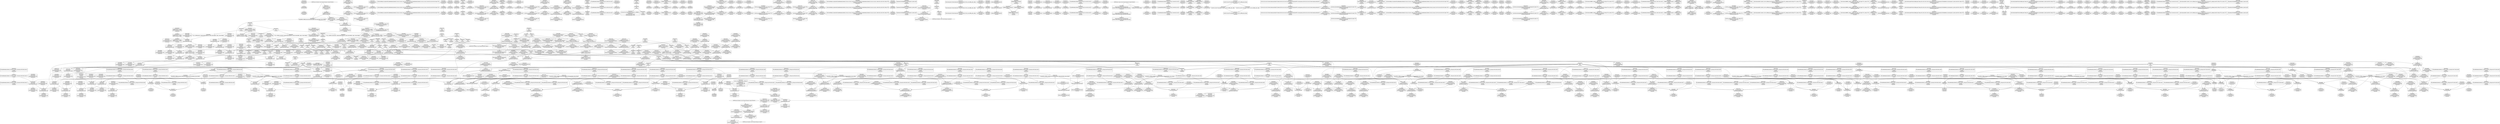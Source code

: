 digraph {
	CE0x58b4e60 [shape=record,shape=Mrecord,label="{CE0x58b4e60|task_sid:do.body5|*SummSource*}"]
	CE0x58a8470 [shape=record,shape=Mrecord,label="{CE0x58a8470|rcu_read_lock:call|include/linux/rcupdate.h,882|*SummSource*}"]
	CE0x58899a0 [shape=record,shape=Mrecord,label="{CE0x58899a0|rcu_read_lock:tmp10|include/linux/rcupdate.h,882|*SummSource*}"]
	CE0x58b0ff0 [shape=record,shape=Mrecord,label="{CE0x58b0ff0|rcu_read_lock:tmp2|*SummSource*}"]
	CE0x58d8340 [shape=record,shape=Mrecord,label="{CE0x58d8340|i64*_getelementptr_inbounds_(_11_x_i64_,_11_x_i64_*___llvm_gcov_ctr127,_i64_0,_i64_8)|*Constant*|*SummSource*}"]
	CE0x58933e0 [shape=record,shape=Mrecord,label="{CE0x58933e0|task_sid:tmp25|security/selinux/hooks.c,208}"]
	CE0x58601a0 [shape=record,shape=Mrecord,label="{CE0x58601a0|task_sid:tmp8|security/selinux/hooks.c,208|*SummSource*}"]
	CE0x58a6700 [shape=record,shape=Mrecord,label="{CE0x58a6700|_ret_void,_!dbg_!27717|include/linux/rcupdate.h,240|*SummSource*}"]
	CE0x5877010 [shape=record,shape=Mrecord,label="{CE0x5877010|cred_sid:tmp6|security/selinux/hooks.c,197|*SummSource*}"]
	CE0x5912170 [shape=record,shape=Mrecord,label="{CE0x5912170|COLLAPSED:_GCMRE___llvm_gcov_ctr133_internal_global_4_x_i64_zeroinitializer:_elem_0:default:}"]
	CE0x58b3a80 [shape=record,shape=Mrecord,label="{CE0x58b3a80|rcu_lock_acquire:entry}"]
	CE0x6bc4800 [shape=record,shape=Mrecord,label="{CE0x6bc4800|selinux_kernel_module_request:tmp|*SummSource*}"]
	CE0x5948ea0 [shape=record,shape=Mrecord,label="{CE0x5948ea0|__preempt_count_add:tmp4|./arch/x86/include/asm/preempt.h,72|*SummSource*}"]
	CE0x5873da0 [shape=record,shape=Mrecord,label="{CE0x5873da0|task_sid:tmp4|*LoadInst*|security/selinux/hooks.c,208|*SummSource*}"]
	CE0x591b3d0 [shape=record,shape=Mrecord,label="{CE0x591b3d0|i64*_getelementptr_inbounds_(_4_x_i64_,_4_x_i64_*___llvm_gcov_ctr133,_i64_0,_i64_3)|*Constant*|*SummSink*}"]
	CE0x591d180 [shape=record,shape=Mrecord,label="{CE0x591d180|__rcu_read_unlock:tmp2|*SummSink*}"]
	CE0x5889ad0 [shape=record,shape=Mrecord,label="{CE0x5889ad0|rcu_read_lock:tmp10|include/linux/rcupdate.h,882|*SummSink*}"]
	CE0x588e770 [shape=record,shape=Mrecord,label="{CE0x588e770|_call_void_lockdep_rcu_suspicious(i8*_getelementptr_inbounds_(_25_x_i8_,_25_x_i8_*_.str3,_i32_0,_i32_0),_i32_208,_i8*_getelementptr_inbounds_(_41_x_i8_,_41_x_i8_*_.str44,_i32_0,_i32_0))_#10,_!dbg_!27732|security/selinux/hooks.c,208|*SummSource*}"]
	CE0x5882a80 [shape=record,shape=Mrecord,label="{CE0x5882a80|selinux_kernel_module_request:type|security/selinux/hooks.c,3565}"]
	CE0x5928730 [shape=record,shape=Mrecord,label="{CE0x5928730|__rcu_read_unlock:tmp3|*SummSink*}"]
	CE0x5870aa0 [shape=record,shape=Mrecord,label="{CE0x5870aa0|avc_has_perm:ssid|Function::avc_has_perm&Arg::ssid::|*SummSource*}"]
	CE0x59096f0 [shape=record,shape=Mrecord,label="{CE0x59096f0|__rcu_read_lock:bb|*SummSource*}"]
	CE0x58707f0 [shape=record,shape=Mrecord,label="{CE0x58707f0|avc_has_perm:ssid|Function::avc_has_perm&Arg::ssid::}"]
	CE0x5969e40 [shape=record,shape=Mrecord,label="{CE0x5969e40|__preempt_count_sub:tmp7|./arch/x86/include/asm/preempt.h,78|*SummSource*}"]
	CE0x587d070 [shape=record,shape=Mrecord,label="{CE0x587d070|get_current:entry|*SummSink*}"]
	CE0x590c150 [shape=record,shape=Mrecord,label="{CE0x590c150|rcu_lock_acquire:tmp7}"]
	CE0x588d3d0 [shape=record,shape=Mrecord,label="{CE0x588d3d0|task_sid:do.body}"]
	CE0x591caf0 [shape=record,shape=Mrecord,label="{CE0x591caf0|i32_2|*Constant*|*SummSource*}"]
	CE0x5858f90 [shape=record,shape=Mrecord,label="{CE0x5858f90|_call_void_mcount()_#3|*SummSink*}"]
	CE0x58b61b0 [shape=record,shape=Mrecord,label="{CE0x58b61b0|_ret_void,_!dbg_!27735|include/linux/rcupdate.h,884|*SummSource*}"]
	CE0x58f2de0 [shape=record,shape=Mrecord,label="{CE0x58f2de0|rcu_lock_acquire:tmp3}"]
	CE0x59196f0 [shape=record,shape=Mrecord,label="{CE0x59196f0|__preempt_count_add:tmp5|./arch/x86/include/asm/preempt.h,72|*SummSource*}"]
	CE0x58d7760 [shape=record,shape=Mrecord,label="{CE0x58d7760|rcu_read_lock:tmp15|include/linux/rcupdate.h,882}"]
	CE0x587acc0 [shape=record,shape=Mrecord,label="{CE0x587acc0|_ret_i32_%call7,_!dbg_!27749|security/selinux/hooks.c,210}"]
	CE0x592f030 [shape=record,shape=Mrecord,label="{CE0x592f030|i64*_getelementptr_inbounds_(_4_x_i64_,_4_x_i64_*___llvm_gcov_ctr135,_i64_0,_i64_1)|*Constant*}"]
	CE0x58c8850 [shape=record,shape=Mrecord,label="{CE0x58c8850|i64*_getelementptr_inbounds_(_11_x_i64_,_11_x_i64_*___llvm_gcov_ctr127,_i64_0,_i64_9)|*Constant*|*SummSink*}"]
	CE0x5888280 [shape=record,shape=Mrecord,label="{CE0x5888280|task_sid:tmp14|security/selinux/hooks.c,208|*SummSource*}"]
	CE0x5936780 [shape=record,shape=Mrecord,label="{CE0x5936780|i64*_getelementptr_inbounds_(_4_x_i64_,_4_x_i64_*___llvm_gcov_ctr129,_i64_0,_i64_0)|*Constant*|*SummSink*}"]
	CE0x587adc0 [shape=record,shape=Mrecord,label="{CE0x587adc0|_ret_i32_%call7,_!dbg_!27749|security/selinux/hooks.c,210|*SummSource*}"]
	CE0x590e6a0 [shape=record,shape=Mrecord,label="{CE0x590e6a0|__rcu_read_unlock:tmp4|include/linux/rcupdate.h,244}"]
	CE0x586ca10 [shape=record,shape=Mrecord,label="{CE0x586ca10|get_current:tmp4|./arch/x86/include/asm/current.h,14|*SummSource*}"]
	CE0x58a90a0 [shape=record,shape=Mrecord,label="{CE0x58a90a0|GLOBAL:cred_sid|*Constant*}"]
	CE0x5883400 [shape=record,shape=Mrecord,label="{CE0x5883400|_call_void_mcount()_#3}"]
	CE0x585fae0 [shape=record,shape=Mrecord,label="{CE0x585fae0|GLOBAL:__llvm_gcov_ctr126|Global_var:__llvm_gcov_ctr126|*SummSink*}"]
	CE0x58b4c90 [shape=record,shape=Mrecord,label="{CE0x58b4c90|rcu_read_lock:land.lhs.true2|*SummSink*}"]
	CE0x58699c0 [shape=record,shape=Mrecord,label="{CE0x58699c0|task_sid:tmp12|security/selinux/hooks.c,208|*SummSource*}"]
	CE0x5887610 [shape=record,shape=Mrecord,label="{CE0x5887610|rcu_read_unlock:tobool1|include/linux/rcupdate.h,933|*SummSource*}"]
	CE0x5892620 [shape=record,shape=Mrecord,label="{CE0x5892620|rcu_read_unlock:tmp20|include/linux/rcupdate.h,933|*SummSource*}"]
	CE0x58828e0 [shape=record,shape=Mrecord,label="{CE0x58828e0|i32_0|*Constant*|*SummSink*}"]
	CE0x59093b0 [shape=record,shape=Mrecord,label="{CE0x59093b0|_ret_void,_!dbg_!27717|include/linux/rcupdate.h,245}"]
	CE0x588d6b0 [shape=record,shape=Mrecord,label="{CE0x588d6b0|rcu_read_lock:tmp6|include/linux/rcupdate.h,882|*SummSink*}"]
	CE0x58ce610 [shape=record,shape=Mrecord,label="{CE0x58ce610|i64*_getelementptr_inbounds_(_11_x_i64_,_11_x_i64_*___llvm_gcov_ctr132,_i64_0,_i64_1)|*Constant*}"]
	CE0x58593f0 [shape=record,shape=Mrecord,label="{CE0x58593f0|GLOBAL:rcu_lock_map|Global_var:rcu_lock_map|*SummSink*}"]
	CE0x58da630 [shape=record,shape=Mrecord,label="{CE0x58da630|i32_883|*Constant*}"]
	CE0x5870c00 [shape=record,shape=Mrecord,label="{CE0x5870c00|avc_has_perm:tsid|Function::avc_has_perm&Arg::tsid::}"]
	CE0x58a6190 [shape=record,shape=Mrecord,label="{CE0x58a6190|cred_sid:sid|security/selinux/hooks.c,197}"]
	CE0x58ad290 [shape=record,shape=Mrecord,label="{CE0x58ad290|rcu_read_unlock:tmp16|include/linux/rcupdate.h,933|*SummSource*}"]
	CE0x58d9fd0 [shape=record,shape=Mrecord,label="{CE0x58d9fd0|i8*_getelementptr_inbounds_(_25_x_i8_,_25_x_i8_*_.str45,_i32_0,_i32_0)|*Constant*|*SummSource*}"]
	CE0x592d6a0 [shape=record,shape=Mrecord,label="{CE0x592d6a0|i64*_getelementptr_inbounds_(_4_x_i64_,_4_x_i64_*___llvm_gcov_ctr134,_i64_0,_i64_2)|*Constant*}"]
	CE0x5911750 [shape=record,shape=Mrecord,label="{CE0x5911750|rcu_lock_release:bb}"]
	CE0x59429c0 [shape=record,shape=Mrecord,label="{CE0x59429c0|i64*_getelementptr_inbounds_(_4_x_i64_,_4_x_i64_*___llvm_gcov_ctr129,_i64_0,_i64_1)|*Constant*|*SummSource*}"]
	CE0x592ddb0 [shape=record,shape=Mrecord,label="{CE0x592ddb0|i64*_getelementptr_inbounds_(_4_x_i64_,_4_x_i64_*___llvm_gcov_ctr128,_i64_0,_i64_0)|*Constant*|*SummSource*}"]
	CE0x58ff290 [shape=record,shape=Mrecord,label="{CE0x58ff290|rcu_read_unlock:tmp17|include/linux/rcupdate.h,933|*SummSink*}"]
	CE0x5909580 [shape=record,shape=Mrecord,label="{CE0x5909580|_ret_void,_!dbg_!27717|include/linux/rcupdate.h,245|*SummSink*}"]
	CE0x587f180 [shape=record,shape=Mrecord,label="{CE0x587f180|i8_8|*Constant*}"]
	CE0x588d260 [shape=record,shape=Mrecord,label="{CE0x588d260|task_sid:do.end6|*SummSource*}"]
	CE0x58b94a0 [shape=record,shape=Mrecord,label="{CE0x58b94a0|rcu_read_unlock:call|include/linux/rcupdate.h,933}"]
	CE0x588f0b0 [shape=record,shape=Mrecord,label="{CE0x588f0b0|__rcu_read_lock:do.body}"]
	CE0x592e970 [shape=record,shape=Mrecord,label="{CE0x592e970|GLOBAL:__preempt_count_sub|*Constant*}"]
	CE0x5944a30 [shape=record,shape=Mrecord,label="{CE0x5944a30|__preempt_count_add:tmp3|*SummSink*}"]
	CE0x5869a30 [shape=record,shape=Mrecord,label="{CE0x5869a30|task_sid:tmp12|security/selinux/hooks.c,208|*SummSink*}"]
	CE0x58b4f60 [shape=record,shape=Mrecord,label="{CE0x58b4f60|task_sid:do.body5|*SummSink*}"]
	CE0x58a9010 [shape=record,shape=Mrecord,label="{CE0x58a9010|task_sid:tmp27|security/selinux/hooks.c,208|*SummSink*}"]
	CE0x58a7c50 [shape=record,shape=Mrecord,label="{CE0x58a7c50|rcu_read_lock:if.end|*SummSource*}"]
	CE0x5869310 [shape=record,shape=Mrecord,label="{CE0x5869310|_call_void_mcount()_#3|*SummSource*}"]
	CE0x58b5b50 [shape=record,shape=Mrecord,label="{CE0x58b5b50|task_sid:do.end|*SummSource*}"]
	CE0x58b1060 [shape=record,shape=Mrecord,label="{CE0x58b1060|rcu_read_lock:tmp2|*SummSink*}"]
	CE0x587dd40 [shape=record,shape=Mrecord,label="{CE0x587dd40|_ret_i32_%retval.0,_!dbg_!27728|security/selinux/avc.c,775}"]
	CE0x58f3140 [shape=record,shape=Mrecord,label="{CE0x58f3140|_call_void_mcount()_#3}"]
	CE0x58c8b10 [shape=record,shape=Mrecord,label="{CE0x58c8b10|i64*_getelementptr_inbounds_(_2_x_i64_,_2_x_i64_*___llvm_gcov_ctr131,_i64_0,_i64_0)|*Constant*}"]
	CE0x592ad00 [shape=record,shape=Mrecord,label="{CE0x592ad00|__rcu_read_unlock:tmp|*SummSink*}"]
	CE0x585b0e0 [shape=record,shape=Mrecord,label="{CE0x585b0e0|task_sid:tmp22|security/selinux/hooks.c,208|*SummSink*}"]
	CE0x58ad6c0 [shape=record,shape=Mrecord,label="{CE0x58ad6c0|task_sid:tmp15|security/selinux/hooks.c,208}"]
	CE0x58b2680 [shape=record,shape=Mrecord,label="{CE0x58b2680|__rcu_read_lock:tmp|*SummSource*}"]
	CE0x5934170 [shape=record,shape=Mrecord,label="{CE0x5934170|__preempt_count_add:tmp6|./arch/x86/include/asm/preempt.h,73}"]
	CE0x58cb780 [shape=record,shape=Mrecord,label="{CE0x58cb780|_call_void_mcount()_#3|*SummSink*}"]
	CE0x588c0e0 [shape=record,shape=Mrecord,label="{CE0x588c0e0|GLOBAL:current_task|Global_var:current_task|*SummSource*}"]
	CE0x5915260 [shape=record,shape=Mrecord,label="{CE0x5915260|__preempt_count_sub:sub|./arch/x86/include/asm/preempt.h,77}"]
	CE0x58791b0 [shape=record,shape=Mrecord,label="{CE0x58791b0|selinux_kernel_module_request:call1|security/selinux/hooks.c,3563|*SummSink*}"]
	CE0x58b9f70 [shape=record,shape=Mrecord,label="{CE0x58b9f70|rcu_read_unlock:land.lhs.true|*SummSink*}"]
	CE0x58598a0 [shape=record,shape=Mrecord,label="{CE0x58598a0|task_sid:tmp6|security/selinux/hooks.c,208|*SummSource*}"]
	CE0x590db30 [shape=record,shape=Mrecord,label="{CE0x590db30|rcu_lock_release:tmp7|*SummSink*}"]
	CE0x591ffc0 [shape=record,shape=Mrecord,label="{CE0x591ffc0|_call_void___preempt_count_sub(i32_1)_#10,_!dbg_!27715|include/linux/rcupdate.h,244}"]
	CE0x58b7830 [shape=record,shape=Mrecord,label="{CE0x58b7830|rcu_read_lock:entry|*SummSource*}"]
	CE0x59424d0 [shape=record,shape=Mrecord,label="{CE0x59424d0|__preempt_count_sub:tmp7|./arch/x86/include/asm/preempt.h,78|*SummSink*}"]
	CE0x5878870 [shape=record,shape=Mrecord,label="{CE0x5878870|i64_2|*Constant*}"]
	CE0x58650f0 [shape=record,shape=Mrecord,label="{CE0x58650f0|_call_void_rcu_read_unlock()_#10,_!dbg_!27748|security/selinux/hooks.c,209|*SummSink*}"]
	CE0x5891250 [shape=record,shape=Mrecord,label="{CE0x5891250|rcu_lock_release:entry|*SummSink*}"]
	CE0x58f39b0 [shape=record,shape=Mrecord,label="{CE0x58f39b0|rcu_lock_acquire:tmp|*SummSink*}"]
	CE0x58a7430 [shape=record,shape=Mrecord,label="{CE0x58a7430|_ret_void,_!dbg_!27717|include/linux/rcupdate.h,240|*SummSink*}"]
	CE0x58b2720 [shape=record,shape=Mrecord,label="{CE0x58b2720|GLOBAL:current_task|Global_var:current_task|*SummSink*}"]
	CE0x5878140 [shape=record,shape=Mrecord,label="{CE0x5878140|task_sid:tobool1|security/selinux/hooks.c,208|*SummSource*}"]
	CE0x58d9500 [shape=record,shape=Mrecord,label="{CE0x58d9500|_call_void_lockdep_rcu_suspicious(i8*_getelementptr_inbounds_(_25_x_i8_,_25_x_i8_*_.str45,_i32_0,_i32_0),_i32_883,_i8*_getelementptr_inbounds_(_42_x_i8_,_42_x_i8_*_.str46,_i32_0,_i32_0))_#10,_!dbg_!27728|include/linux/rcupdate.h,882|*SummSource*}"]
	CE0x58cdb00 [shape=record,shape=Mrecord,label="{CE0x58cdb00|rcu_read_lock:bb|*SummSource*}"]
	CE0x58f6ad0 [shape=record,shape=Mrecord,label="{CE0x58f6ad0|rcu_lock_acquire:tmp5|include/linux/rcupdate.h,418|*SummSink*}"]
	CE0x590b460 [shape=record,shape=Mrecord,label="{CE0x590b460|i64_ptrtoint_(i8*_blockaddress(_rcu_lock_acquire,_%__here)_to_i64)|*Constant*}"]
	CE0x58f8bd0 [shape=record,shape=Mrecord,label="{CE0x58f8bd0|rcu_lock_acquire:tmp2|*SummSink*}"]
	CE0x58728d0 [shape=record,shape=Mrecord,label="{CE0x58728d0|selinux_kernel_module_request:tmp}"]
	CE0x5881430 [shape=record,shape=Mrecord,label="{CE0x5881430|selinux_kernel_module_request:call3|security/selinux/hooks.c,3568|*SummSink*}"]
	CE0x587e5c0 [shape=record,shape=Mrecord,label="{CE0x587e5c0|avc_has_perm:requested|Function::avc_has_perm&Arg::requested::}"]
	CE0x58b69e0 [shape=record,shape=Mrecord,label="{CE0x58b69e0|rcu_read_lock:entry}"]
	CE0x59284b0 [shape=record,shape=Mrecord,label="{CE0x59284b0|__rcu_read_unlock:tmp7|include/linux/rcupdate.h,245}"]
	CE0x5920250 [shape=record,shape=Mrecord,label="{CE0x5920250|i64_1|*Constant*}"]
	CE0x58a4040 [shape=record,shape=Mrecord,label="{CE0x58a4040|GLOBAL:rcu_read_lock.__warned|Global_var:rcu_read_lock.__warned|*SummSink*}"]
	CE0x58da060 [shape=record,shape=Mrecord,label="{CE0x58da060|i8*_getelementptr_inbounds_(_25_x_i8_,_25_x_i8_*_.str45,_i32_0,_i32_0)|*Constant*|*SummSink*}"]
	CE0x5884180 [shape=record,shape=Mrecord,label="{CE0x5884180|i64*_getelementptr_inbounds_(_11_x_i64_,_11_x_i64_*___llvm_gcov_ctr127,_i64_0,_i64_1)|*Constant*|*SummSink*}"]
	CE0x58a3800 [shape=record,shape=Mrecord,label="{CE0x58a3800|rcu_read_lock:tmp|*SummSink*}"]
	CE0x5911f30 [shape=record,shape=Mrecord,label="{CE0x5911f30|i64*_getelementptr_inbounds_(_4_x_i64_,_4_x_i64_*___llvm_gcov_ctr133,_i64_0,_i64_0)|*Constant*|*SummSink*}"]
	CE0x58e6360 [shape=record,shape=Mrecord,label="{CE0x58e6360|__preempt_count_sub:tmp2|*SummSource*}"]
	CE0x588bcb0 [shape=record,shape=Mrecord,label="{CE0x588bcb0|%struct.task_struct*_(%struct.task_struct**)*_asm_movq_%gs:$_1:P_,$0_,_r,im,_dirflag_,_fpsr_,_flags_|*SummSink*}"]
	CE0x5873980 [shape=record,shape=Mrecord,label="{CE0x5873980|_call_void_mcount()_#3|*SummSource*}"]
	CE0x58f0dd0 [shape=record,shape=Mrecord,label="{CE0x58f0dd0|i64*_getelementptr_inbounds_(_4_x_i64_,_4_x_i64_*___llvm_gcov_ctr130,_i64_0,_i64_1)|*Constant*|*SummSink*}"]
	CE0x5937270 [shape=record,shape=Mrecord,label="{CE0x5937270|i64*_getelementptr_inbounds_(_4_x_i64_,_4_x_i64_*___llvm_gcov_ctr129,_i64_0,_i64_0)|*Constant*|*SummSource*}"]
	CE0x59371e0 [shape=record,shape=Mrecord,label="{CE0x59371e0|i64*_getelementptr_inbounds_(_4_x_i64_,_4_x_i64_*___llvm_gcov_ctr129,_i64_0,_i64_0)|*Constant*}"]
	CE0x5894a20 [shape=record,shape=Mrecord,label="{CE0x5894a20|task_sid:call7|security/selinux/hooks.c,208}"]
	CE0x58a2520 [shape=record,shape=Mrecord,label="{CE0x58a2520|i64*_getelementptr_inbounds_(_11_x_i64_,_11_x_i64_*___llvm_gcov_ctr127,_i64_0,_i64_1)|*Constant*}"]
	CE0x58cd9e0 [shape=record,shape=Mrecord,label="{CE0x58cd9e0|rcu_read_lock:bb}"]
	CE0x58b8460 [shape=record,shape=Mrecord,label="{CE0x58b8460|i64_0|*Constant*}"]
	CE0x590d8a0 [shape=record,shape=Mrecord,label="{CE0x590d8a0|rcu_lock_release:tmp7}"]
	CE0x58a9a80 [shape=record,shape=Mrecord,label="{CE0x58a9a80|cred_sid:entry|*SummSource*}"]
	"CONST[source:0(mediator),value:2(dynamic)][purpose:{object}]"
	CE0x590c900 [shape=record,shape=Mrecord,label="{CE0x590c900|i64*_getelementptr_inbounds_(_4_x_i64_,_4_x_i64_*___llvm_gcov_ctr135,_i64_0,_i64_3)|*Constant*|*SummSource*}"]
	CE0x58aef00 [shape=record,shape=Mrecord,label="{CE0x58aef00|rcu_read_unlock:tmp2|*SummSink*}"]
	CE0x58654c0 [shape=record,shape=Mrecord,label="{CE0x58654c0|get_current:tmp2|*SummSink*}"]
	CE0x58f6830 [shape=record,shape=Mrecord,label="{CE0x58f6830|rcu_lock_acquire:tmp5|include/linux/rcupdate.h,418}"]
	CE0x590f7d0 [shape=record,shape=Mrecord,label="{CE0x590f7d0|rcu_lock_release:tmp4|include/linux/rcupdate.h,423|*SummSink*}"]
	CE0x591b360 [shape=record,shape=Mrecord,label="{CE0x591b360|rcu_lock_release:tmp6}"]
	CE0x5871800 [shape=record,shape=Mrecord,label="{CE0x5871800|get_current:tmp|*SummSource*}"]
	CE0x585c2b0 [shape=record,shape=Mrecord,label="{CE0x585c2b0|selinux_kernel_module_request:bb}"]
	CE0x58f1690 [shape=record,shape=Mrecord,label="{CE0x58f1690|__rcu_read_lock:tmp4|include/linux/rcupdate.h,239|*SummSource*}"]
	CE0x5885d50 [shape=record,shape=Mrecord,label="{CE0x5885d50|GLOBAL:lockdep_rcu_suspicious|*Constant*|*SummSource*}"]
	CE0x58f71c0 [shape=record,shape=Mrecord,label="{CE0x58f71c0|rcu_read_unlock:call3|include/linux/rcupdate.h,933}"]
	CE0x58fa090 [shape=record,shape=Mrecord,label="{CE0x58fa090|rcu_read_unlock:tmp9|include/linux/rcupdate.h,933}"]
	CE0x5883bd0 [shape=record,shape=Mrecord,label="{CE0x5883bd0|selinux_kernel_module_request:u|security/selinux/hooks.c,3566|*SummSink*}"]
	CE0x58e7800 [shape=record,shape=Mrecord,label="{CE0x58e7800|i64*_getelementptr_inbounds_(_4_x_i64_,_4_x_i64_*___llvm_gcov_ctr135,_i64_0,_i64_2)|*Constant*}"]
	CE0x5889ec0 [shape=record,shape=Mrecord,label="{CE0x5889ec0|cred_sid:tmp2|*SummSink*}"]
	CE0x5928270 [shape=record,shape=Mrecord,label="{CE0x5928270|__rcu_read_unlock:tmp6|include/linux/rcupdate.h,245|*SummSink*}"]
	CE0x5878d40 [shape=record,shape=Mrecord,label="{CE0x5878d40|task_sid:bb|*SummSink*}"]
	CE0x58d07f0 [shape=record,shape=Mrecord,label="{CE0x58d07f0|rcu_read_lock:land.lhs.true|*SummSource*}"]
	CE0x58fb590 [shape=record,shape=Mrecord,label="{CE0x58fb590|i64*_getelementptr_inbounds_(_4_x_i64_,_4_x_i64_*___llvm_gcov_ctr128,_i64_0,_i64_2)|*Constant*|*SummSink*}"]
	CE0x588f700 [shape=record,shape=Mrecord,label="{CE0x588f700|i64*_getelementptr_inbounds_(_11_x_i64_,_11_x_i64_*___llvm_gcov_ctr132,_i64_0,_i64_10)|*Constant*|*SummSink*}"]
	CE0x5866090 [shape=record,shape=Mrecord,label="{CE0x5866090|i64*_getelementptr_inbounds_(_13_x_i64_,_13_x_i64_*___llvm_gcov_ctr126,_i64_0,_i64_9)|*Constant*|*SummSink*}"]
	CE0x588c520 [shape=record,shape=Mrecord,label="{CE0x588c520|cred_sid:tmp1|*SummSink*}"]
	CE0x592e580 [shape=record,shape=Mrecord,label="{CE0x592e580|_call_void___preempt_count_sub(i32_1)_#10,_!dbg_!27715|include/linux/rcupdate.h,244|*SummSink*}"]
	CE0x58582c0 [shape=record,shape=Mrecord,label="{CE0x58582c0|task_sid:tmp1|*SummSource*}"]
	CE0x5910040 [shape=record,shape=Mrecord,label="{CE0x5910040|rcu_lock_release:indirectgoto|*SummSource*}"]
	CE0x58f9850 [shape=record,shape=Mrecord,label="{CE0x58f9850|rcu_read_unlock:do.body|*SummSink*}"]
	CE0x5878fd0 [shape=record,shape=Mrecord,label="{CE0x5878fd0|selinux_kernel_module_request:ad|security/selinux/hooks.c, 3561|*SummSource*}"]
	CE0x5864cd0 [shape=record,shape=Mrecord,label="{CE0x5864cd0|_ret_i32_%tmp6,_!dbg_!27716|security/selinux/hooks.c,197}"]
	CE0x585beb0 [shape=record,shape=Mrecord,label="{CE0x585beb0|selinux_kernel_module_request:tmp2|*SummSink*}"]
	CE0x58b7f40 [shape=record,shape=Mrecord,label="{CE0x58b7f40|i64*_getelementptr_inbounds_(_2_x_i64_,_2_x_i64_*___llvm_gcov_ctr131,_i64_0,_i64_0)|*Constant*|*SummSink*}"]
	CE0x58f01c0 [shape=record,shape=Mrecord,label="{CE0x58f01c0|rcu_read_unlock:tmp1}"]
	CE0x58cd700 [shape=record,shape=Mrecord,label="{CE0x58cd700|rcu_read_unlock:tmp14|include/linux/rcupdate.h,933}"]
	CE0x58f1250 [shape=record,shape=Mrecord,label="{CE0x58f1250|rcu_read_unlock:tmp|*SummSource*}"]
	CE0x590bc30 [shape=record,shape=Mrecord,label="{CE0x590bc30|rcu_lock_acquire:tmp6}"]
	CE0x58d2130 [shape=record,shape=Mrecord,label="{CE0x58d2130|rcu_read_lock:tmp6|include/linux/rcupdate.h,882}"]
	CE0x58b0bb0 [shape=record,shape=Mrecord,label="{CE0x58b0bb0|i32_1|*Constant*}"]
	CE0x5891980 [shape=record,shape=Mrecord,label="{CE0x5891980|i64*_getelementptr_inbounds_(_11_x_i64_,_11_x_i64_*___llvm_gcov_ctr132,_i64_0,_i64_9)|*Constant*}"]
	CE0x587fec0 [shape=record,shape=Mrecord,label="{CE0x587fec0|selinux_kernel_module_request:tmp1|*SummSink*}"]
	CE0x5909680 [shape=record,shape=Mrecord,label="{CE0x5909680|__rcu_read_lock:bb}"]
	CE0x5910410 [shape=record,shape=Mrecord,label="{CE0x5910410|__rcu_read_lock:tmp1|*SummSource*}"]
	CE0x586c6e0 [shape=record,shape=Mrecord,label="{CE0x586c6e0|i64*_getelementptr_inbounds_(_2_x_i64_,_2_x_i64_*___llvm_gcov_ctr278,_i64_0,_i64_0)|*Constant*}"]
	CE0x58c7220 [shape=record,shape=Mrecord,label="{CE0x58c7220|rcu_read_lock:tmp21|include/linux/rcupdate.h,884|*SummSource*}"]
	CE0x58c7470 [shape=record,shape=Mrecord,label="{CE0x58c7470|i64*_getelementptr_inbounds_(_11_x_i64_,_11_x_i64_*___llvm_gcov_ctr127,_i64_0,_i64_10)|*Constant*|*SummSource*}"]
	CE0x5885150 [shape=record,shape=Mrecord,label="{CE0x5885150|__rcu_read_lock:entry|*SummSource*}"]
	CE0x58695a0 [shape=record,shape=Mrecord,label="{CE0x58695a0|task_sid:tmp12|security/selinux/hooks.c,208}"]
	CE0x588b750 [shape=record,shape=Mrecord,label="{CE0x588b750|task_sid:tmp14|security/selinux/hooks.c,208|*SummSink*}"]
	CE0x5885ee0 [shape=record,shape=Mrecord,label="{CE0x5885ee0|i8*_getelementptr_inbounds_(_25_x_i8_,_25_x_i8_*_.str3,_i32_0,_i32_0)|*Constant*|*SummSource*}"]
	CE0x588fb00 [shape=record,shape=Mrecord,label="{CE0x588fb00|rcu_read_unlock:tmp22|include/linux/rcupdate.h,935|*SummSource*}"]
	CE0x5894bc0 [shape=record,shape=Mrecord,label="{CE0x5894bc0|task_sid:tmp27|security/selinux/hooks.c,208|*SummSource*}"]
	CE0x58f2cb0 [shape=record,shape=Mrecord,label="{CE0x58f2cb0|rcu_read_unlock:tmp6|include/linux/rcupdate.h,933}"]
	CE0x58ccef0 [shape=record,shape=Mrecord,label="{CE0x58ccef0|__preempt_count_add:val|Function::__preempt_count_add&Arg::val::|*SummSource*}"]
	CE0x58af480 [shape=record,shape=Mrecord,label="{CE0x58af480|__preempt_count_sub:entry|*SummSource*}"]
	CE0x590df10 [shape=record,shape=Mrecord,label="{CE0x590df10|__rcu_read_unlock:bb}"]
	CE0x5907fc0 [shape=record,shape=Mrecord,label="{CE0x5907fc0|rcu_lock_release:map|Function::rcu_lock_release&Arg::map::|*SummSource*}"]
	CE0x5937af0 [shape=record,shape=Mrecord,label="{CE0x5937af0|__preempt_count_sub:tmp5|./arch/x86/include/asm/preempt.h,77|*SummSink*}"]
	CE0x586d570 [shape=record,shape=Mrecord,label="{CE0x586d570|selinux_kernel_module_request:kmod_name|Function::selinux_kernel_module_request&Arg::kmod_name::}"]
	CE0x58a53c0 [shape=record,shape=Mrecord,label="{CE0x58a53c0|task_sid:tobool4|security/selinux/hooks.c,208|*SummSource*}"]
	CE0x588d110 [shape=record,shape=Mrecord,label="{CE0x588d110|task_sid:do.end6}"]
	CE0x5882440 [shape=record,shape=Mrecord,label="{CE0x5882440|i32_0|*Constant*}"]
	CE0x58ce0e0 [shape=record,shape=Mrecord,label="{CE0x58ce0e0|0:_i32,_4:_i32,_8:_i32,_12:_i32,_:_CMRE_4,8_|*MultipleSource*|security/selinux/hooks.c,196|security/selinux/hooks.c,197|*LoadInst*|security/selinux/hooks.c,196}"]
	CE0x5937350 [shape=record,shape=Mrecord,label="{CE0x5937350|__preempt_count_sub:tmp1}"]
	CE0x5866280 [shape=record,shape=Mrecord,label="{CE0x5866280|task_sid:tmp20|security/selinux/hooks.c,208}"]
	CE0x58aee90 [shape=record,shape=Mrecord,label="{CE0x58aee90|rcu_read_unlock:tmp2|*SummSource*}"]
	CE0x591f1e0 [shape=record,shape=Mrecord,label="{CE0x591f1e0|_call_void_mcount()_#3|*SummSource*}"]
	CE0x58645c0 [shape=record,shape=Mrecord,label="{CE0x58645c0|task_sid:entry|*SummSink*}"]
	CE0x58c61c0 [shape=record,shape=Mrecord,label="{CE0x58c61c0|i8*_getelementptr_inbounds_(_42_x_i8_,_42_x_i8_*_.str46,_i32_0,_i32_0)|*Constant*|*SummSource*}"]
	CE0x5892440 [shape=record,shape=Mrecord,label="{CE0x5892440|rcu_read_unlock:tmp20|include/linux/rcupdate.h,933}"]
	CE0x588b2b0 [shape=record,shape=Mrecord,label="{CE0x588b2b0|i64_7|*Constant*|*SummSource*}"]
	CE0x58889d0 [shape=record,shape=Mrecord,label="{CE0x58889d0|task_sid:tmp5|security/selinux/hooks.c,208|*SummSink*}"]
	CE0x58f7d50 [shape=record,shape=Mrecord,label="{CE0x58f7d50|rcu_read_unlock:call3|include/linux/rcupdate.h,933|*SummSource*}"]
	CE0x58628d0 [shape=record,shape=Mrecord,label="{CE0x58628d0|get_current:bb|*SummSink*}"]
	CE0x5890fe0 [shape=record,shape=Mrecord,label="{CE0x5890fe0|GLOBAL:rcu_lock_release|*Constant*|*SummSource*}"]
	CE0x58b6970 [shape=record,shape=Mrecord,label="{CE0x58b6970|GLOBAL:rcu_read_lock|*Constant*|*SummSink*}"]
	CE0x5976f80 [shape=record,shape=Mrecord,label="{CE0x5976f80|__preempt_count_sub:tmp4|./arch/x86/include/asm/preempt.h,77|*SummSource*}"]
	CE0x58c6b90 [shape=record,shape=Mrecord,label="{CE0x58c6b90|rcu_read_lock:tmp20|include/linux/rcupdate.h,882|*SummSink*}"]
	CE0x58d58f0 [shape=record,shape=Mrecord,label="{CE0x58d58f0|rcu_read_lock:tmp12|include/linux/rcupdate.h,882|*SummSource*}"]
	CE0x586fc80 [shape=record,shape=Mrecord,label="{CE0x586fc80|_ret_%struct.task_struct*_%tmp4,_!dbg_!27714|./arch/x86/include/asm/current.h,14|*SummSink*}"]
	CE0x591e5c0 [shape=record,shape=Mrecord,label="{CE0x591e5c0|__preempt_count_add:tmp4|./arch/x86/include/asm/preempt.h,72|*SummSink*}"]
	CE0x58b32e0 [shape=record,shape=Mrecord,label="{CE0x58b32e0|rcu_read_lock:do.end}"]
	CE0x58b0a70 [shape=record,shape=Mrecord,label="{CE0x58b0a70|cred_sid:tmp5|security/selinux/hooks.c,196|*SummSource*}"]
	CE0x592b870 [shape=record,shape=Mrecord,label="{CE0x592b870|void_(i32*,_i32,_i32*)*_asm_addl_$1,_%gs:$0_,_*m,ri,*m,_dirflag_,_fpsr_,_flags_|*SummSource*}"]
	CE0x58c8650 [shape=record,shape=Mrecord,label="{CE0x58c8650|i64*_getelementptr_inbounds_(_11_x_i64_,_11_x_i64_*___llvm_gcov_ctr127,_i64_0,_i64_9)|*Constant*}"]
	CE0x588d070 [shape=record,shape=Mrecord,label="{CE0x588d070|task_sid:do.end|*SummSink*}"]
	CE0x5864fc0 [shape=record,shape=Mrecord,label="{CE0x5864fc0|_ret_i32_%tmp6,_!dbg_!27716|security/selinux/hooks.c,197|*SummSink*}"]
	CE0x588a250 [shape=record,shape=Mrecord,label="{CE0x588a250|task_sid:do.body|*SummSource*}"]
	CE0x58b7fe0 [shape=record,shape=Mrecord,label="{CE0x58b7fe0|cred_sid:tmp}"]
	CE0x58ad3c0 [shape=record,shape=Mrecord,label="{CE0x58ad3c0|rcu_read_unlock:tmp16|include/linux/rcupdate.h,933|*SummSink*}"]
	CE0x5892270 [shape=record,shape=Mrecord,label="{CE0x5892270|rcu_read_unlock:tmp19|include/linux/rcupdate.h,933|*SummSink*}"]
	CE0x58817c0 [shape=record,shape=Mrecord,label="{CE0x58817c0|i32_(i32,_i32,_i16,_i32,_%struct.common_audit_data*)*_bitcast_(i32_(i32,_i32,_i16,_i32,_%struct.common_audit_data.495*)*_avc_has_perm_to_i32_(i32,_i32,_i16,_i32,_%struct.common_audit_data*)*)|*Constant*|*SummSource*}"]
	CE0x588a350 [shape=record,shape=Mrecord,label="{CE0x588a350|task_sid:do.body|*SummSink*}"]
	CE0x587a7c0 [shape=record,shape=Mrecord,label="{CE0x587a7c0|i64*_getelementptr_inbounds_(_13_x_i64_,_13_x_i64_*___llvm_gcov_ctr126,_i64_0,_i64_8)|*Constant*}"]
	CE0x58f43c0 [shape=record,shape=Mrecord,label="{CE0x58f43c0|rcu_lock_release:tmp3}"]
	CE0x587ddb0 [shape=record,shape=Mrecord,label="{CE0x587ddb0|task_sid:tmp9|security/selinux/hooks.c,208|*SummSource*}"]
	CE0x59083d0 [shape=record,shape=Mrecord,label="{CE0x59083d0|_ret_void,_!dbg_!27717|include/linux/rcupdate.h,424|*SummSource*}"]
	CE0x591dd40 [shape=record,shape=Mrecord,label="{CE0x591dd40|rcu_lock_release:tmp2|*SummSink*}"]
	CE0x590eea0 [shape=record,shape=Mrecord,label="{CE0x590eea0|__preempt_count_add:tmp2|*SummSource*}"]
	CE0x58a4e60 [shape=record,shape=Mrecord,label="{CE0x58a4e60|task_sid:tmp13|security/selinux/hooks.c,208|*SummSink*}"]
	CE0x592d9c0 [shape=record,shape=Mrecord,label="{CE0x592d9c0|i64*_getelementptr_inbounds_(_4_x_i64_,_4_x_i64_*___llvm_gcov_ctr134,_i64_0,_i64_1)|*Constant*}"]
	CE0x59124c0 [shape=record,shape=Mrecord,label="{CE0x59124c0|i64*_getelementptr_inbounds_(_4_x_i64_,_4_x_i64_*___llvm_gcov_ctr128,_i64_0,_i64_1)|*Constant*}"]
	CE0x58f8770 [shape=record,shape=Mrecord,label="{CE0x58f8770|i64_1|*Constant*}"]
	CE0x590af90 [shape=record,shape=Mrecord,label="{CE0x590af90|%struct.lockdep_map*_null|*Constant*|*SummSource*}"]
	CE0x5926860 [shape=record,shape=Mrecord,label="{CE0x5926860|__preempt_count_sub:do.end|*SummSource*}"]
	CE0x58b3bb0 [shape=record,shape=Mrecord,label="{CE0x58b3bb0|GLOBAL:rcu_lock_acquire|*Constant*}"]
	CE0x587c910 [shape=record,shape=Mrecord,label="{CE0x587c910|i32_77|*Constant*|*SummSource*}"]
	CE0x5889c40 [shape=record,shape=Mrecord,label="{CE0x5889c40|rcu_read_lock:tmp11|include/linux/rcupdate.h,882}"]
	CE0x58740e0 [shape=record,shape=Mrecord,label="{CE0x58740e0|_call_void_lockdep_rcu_suspicious(i8*_getelementptr_inbounds_(_25_x_i8_,_25_x_i8_*_.str45,_i32_0,_i32_0),_i32_934,_i8*_getelementptr_inbounds_(_44_x_i8_,_44_x_i8_*_.str47,_i32_0,_i32_0))_#10,_!dbg_!27726|include/linux/rcupdate.h,933|*SummSource*}"]
	CE0x59265e0 [shape=record,shape=Mrecord,label="{CE0x59265e0|_call_void_mcount()_#3|*SummSource*}"]
	CE0x59106d0 [shape=record,shape=Mrecord,label="{CE0x59106d0|rcu_lock_acquire:tmp7|*SummSink*}"]
	CE0x58d5c10 [shape=record,shape=Mrecord,label="{CE0x58d5c10|rcu_read_lock:call3|include/linux/rcupdate.h,882}"]
	CE0x587e8d0 [shape=record,shape=Mrecord,label="{CE0x587e8d0|avc_has_perm:auditdata|Function::avc_has_perm&Arg::auditdata::}"]
	CE0x5859300 [shape=record,shape=Mrecord,label="{CE0x5859300|GLOBAL:rcu_lock_map|Global_var:rcu_lock_map|*SummSource*}"]
	CE0x5889de0 [shape=record,shape=Mrecord,label="{CE0x5889de0|cred_sid:tmp2}"]
	CE0x58f8af0 [shape=record,shape=Mrecord,label="{CE0x58f8af0|rcu_lock_acquire:tmp2}"]
	CE0x588e280 [shape=record,shape=Mrecord,label="{CE0x588e280|i8*_getelementptr_inbounds_(_25_x_i8_,_25_x_i8_*_.str3,_i32_0,_i32_0)|*Constant*}"]
	CE0x58f9940 [shape=record,shape=Mrecord,label="{CE0x58f9940|rcu_read_unlock:do.end}"]
	CE0x58af990 [shape=record,shape=Mrecord,label="{CE0x58af990|_call_void_mcount()_#3}"]
	CE0x58b6720 [shape=record,shape=Mrecord,label="{CE0x58b6720|GLOBAL:__llvm_gcov_ctr127|Global_var:__llvm_gcov_ctr127|*SummSink*}"]
	CE0x5861cf0 [shape=record,shape=Mrecord,label="{CE0x5861cf0|get_current:tmp3|*SummSink*}"]
	CE0x5884fc0 [shape=record,shape=Mrecord,label="{CE0x5884fc0|GLOBAL:__rcu_read_lock|*Constant*|*SummSource*}"]
	CE0x586b630 [shape=record,shape=Mrecord,label="{CE0x586b630|i64*_getelementptr_inbounds_(_2_x_i64_,_2_x_i64_*___llvm_gcov_ctr98,_i64_0,_i64_1)|*Constant*|*SummSink*}"]
	CE0x591a180 [shape=record,shape=Mrecord,label="{CE0x591a180|GLOBAL:lock_release|*Constant*}"]
	CE0x58c6d00 [shape=record,shape=Mrecord,label="{CE0x58c6d00|rcu_read_lock:tmp21|include/linux/rcupdate.h,884}"]
	CE0x58a4df0 [shape=record,shape=Mrecord,label="{CE0x58a4df0|task_sid:tmp13|security/selinux/hooks.c,208|*SummSource*}"]
	CE0x5888470 [shape=record,shape=Mrecord,label="{CE0x5888470|task_sid:tmp16|security/selinux/hooks.c,208}"]
	CE0x58c7d90 [shape=record,shape=Mrecord,label="{CE0x58c7d90|rcu_read_lock:tmp22|include/linux/rcupdate.h,884|*SummSink*}"]
	CE0x58597a0 [shape=record,shape=Mrecord,label="{CE0x58597a0|task_sid:tmp6|security/selinux/hooks.c,208}"]
	CE0x5880e20 [shape=record,shape=Mrecord,label="{CE0x5880e20|selinux_kernel_module_request:kmod_name|Function::selinux_kernel_module_request&Arg::kmod_name::|*SummSource*}"]
	CE0x590bee0 [shape=record,shape=Mrecord,label="{CE0x590bee0|rcu_lock_acquire:tmp6|*SummSource*}"]
	CE0x5876ea0 [shape=record,shape=Mrecord,label="{CE0x5876ea0|cred_sid:tmp6|security/selinux/hooks.c,197}"]
	CE0x586fb40 [shape=record,shape=Mrecord,label="{CE0x586fb40|selinux_kernel_module_request:call1|security/selinux/hooks.c,3563}"]
	CE0x5887000 [shape=record,shape=Mrecord,label="{CE0x5887000|%struct.task_struct*_(%struct.task_struct**)*_asm_movq_%gs:$_1:P_,$0_,_r,im,_dirflag_,_fpsr_,_flags_|*SummSource*}"]
	CE0x585fce0 [shape=record,shape=Mrecord,label="{CE0x585fce0|i64_0|*Constant*|*SummSource*}"]
	CE0x588b8c0 [shape=record,shape=Mrecord,label="{CE0x588b8c0|i64_6|*Constant*|*SummSink*}"]
	CE0x58b58b0 [shape=record,shape=Mrecord,label="{CE0x58b58b0|task_sid:land.lhs.true2|*SummSource*}"]
	CE0x58620b0 [shape=record,shape=Mrecord,label="{CE0x58620b0|_ret_i32_%retval.0,_!dbg_!27728|security/selinux/avc.c,775|*SummSink*}"]
	CE0x58d0a10 [shape=record,shape=Mrecord,label="{CE0x58d0a10|rcu_read_lock:do.body|*SummSource*}"]
	CE0x58d23c0 [shape=record,shape=Mrecord,label="{CE0x58d23c0|0:_i8,_:_GCMR_rcu_read_unlock.__warned_internal_global_i8_0,_section_.data.unlikely_,_align_1:_elem_0:default:}"]
	CE0x58f8fa0 [shape=record,shape=Mrecord,label="{CE0x58f8fa0|rcu_read_unlock:tmp11|include/linux/rcupdate.h,933|*SummSource*}"]
	CE0x5909980 [shape=record,shape=Mrecord,label="{CE0x5909980|__rcu_read_lock:bb|*SummSink*}"]
	CE0x58f3a40 [shape=record,shape=Mrecord,label="{CE0x58f3a40|rcu_lock_acquire:tmp1}"]
	CE0x58b1430 [shape=record,shape=Mrecord,label="{CE0x58b1430|task_sid:if.then}"]
	CE0x587e0e0 [shape=record,shape=Mrecord,label="{CE0x587e0e0|task_sid:tmp9|security/selinux/hooks.c,208|*SummSink*}"]
	CE0x58b5030 [shape=record,shape=Mrecord,label="{CE0x58b5030|task_sid:land.lhs.true}"]
	CE0x5878c50 [shape=record,shape=Mrecord,label="{CE0x5878c50|task_sid:bb|*SummSource*}"]
	CE0x58d80b0 [shape=record,shape=Mrecord,label="{CE0x58d80b0|i64*_getelementptr_inbounds_(_11_x_i64_,_11_x_i64_*___llvm_gcov_ctr127,_i64_0,_i64_8)|*Constant*}"]
	CE0x58b0250 [shape=record,shape=Mrecord,label="{CE0x58b0250|cred_sid:tmp4|*LoadInst*|security/selinux/hooks.c,196|*SummSink*}"]
	CE0x5889290 [shape=record,shape=Mrecord,label="{CE0x5889290|rcu_read_lock:tmp9|include/linux/rcupdate.h,882}"]
	CE0x58cd590 [shape=record,shape=Mrecord,label="{CE0x58cd590|rcu_read_unlock:tmp13|include/linux/rcupdate.h,933|*SummSink*}"]
	CE0x587e940 [shape=record,shape=Mrecord,label="{CE0x587e940|avc_has_perm:auditdata|Function::avc_has_perm&Arg::auditdata::|*SummSource*}"]
	CE0x588f650 [shape=record,shape=Mrecord,label="{CE0x588f650|i64*_getelementptr_inbounds_(_11_x_i64_,_11_x_i64_*___llvm_gcov_ctr132,_i64_0,_i64_10)|*Constant*|*SummSource*}"]
	CE0x592b480 [shape=record,shape=Mrecord,label="{CE0x592b480|__rcu_read_unlock:tmp4|include/linux/rcupdate.h,244|*SummSink*}"]
	CE0x58ce270 [shape=record,shape=Mrecord,label="{CE0x58ce270|_call_void_rcu_lock_acquire(%struct.lockdep_map*_rcu_lock_map)_#10,_!dbg_!27711|include/linux/rcupdate.h,881|*SummSink*}"]
	CE0x5864660 [shape=record,shape=Mrecord,label="{CE0x5864660|task_sid:task|Function::task_sid&Arg::task::}"]
	CE0x5888900 [shape=record,shape=Mrecord,label="{CE0x5888900|task_sid:tmp5|security/selinux/hooks.c,208|*SummSource*}"]
	CE0x58add20 [shape=record,shape=Mrecord,label="{CE0x58add20|i8_1|*Constant*}"]
	CE0x58fa830 [shape=record,shape=Mrecord,label="{CE0x58fa830|rcu_read_unlock:tmp10|include/linux/rcupdate.h,933|*SummSink*}"]
	CE0x5886ce0 [shape=record,shape=Mrecord,label="{CE0x5886ce0|_call_void_mcount()_#3|*SummSource*}"]
	CE0x58f3380 [shape=record,shape=Mrecord,label="{CE0x58f3380|rcu_read_unlock:tmp14|include/linux/rcupdate.h,933|*SummSink*}"]
	CE0x590bf50 [shape=record,shape=Mrecord,label="{CE0x590bf50|rcu_lock_acquire:tmp6|*SummSink*}"]
	CE0x591e850 [shape=record,shape=Mrecord,label="{CE0x591e850|__preempt_count_add:tmp|*SummSink*}"]
	CE0x5858740 [shape=record,shape=Mrecord,label="{CE0x5858740|cred_sid:tmp3|*SummSource*}"]
	CE0x58a5e20 [shape=record,shape=Mrecord,label="{CE0x58a5e20|task_sid:tobool|security/selinux/hooks.c,208|*SummSource*}"]
	CE0x58f4a80 [shape=record,shape=Mrecord,label="{CE0x58f4a80|rcu_read_unlock:tmp6|include/linux/rcupdate.h,933|*SummSource*}"]
	CE0x58b46c0 [shape=record,shape=Mrecord,label="{CE0x58b46c0|cred_sid:tmp4|*LoadInst*|security/selinux/hooks.c,196}"]
	CE0x5861f20 [shape=record,shape=Mrecord,label="{CE0x5861f20|_ret_i32_%retval.0,_!dbg_!27728|security/selinux/avc.c,775|*SummSource*}"]
	CE0x58f6f20 [shape=record,shape=Mrecord,label="{CE0x58f6f20|rcu_read_unlock:tmp12|include/linux/rcupdate.h,933|*SummSource*}"]
	CE0x58f7670 [shape=record,shape=Mrecord,label="{CE0x58f7670|__rcu_read_lock:tmp2|*SummSink*}"]
	CE0x5877840 [shape=record,shape=Mrecord,label="{CE0x5877840|GLOBAL:rcu_read_unlock|*Constant*|*SummSink*}"]
	CE0x5875ce0 [shape=record,shape=Mrecord,label="{CE0x5875ce0|rcu_read_unlock:tmp4|include/linux/rcupdate.h,933}"]
	CE0x592df50 [shape=record,shape=Mrecord,label="{CE0x592df50|__rcu_read_unlock:tmp}"]
	CE0x58777d0 [shape=record,shape=Mrecord,label="{CE0x58777d0|GLOBAL:rcu_read_unlock|*Constant*|*SummSource*}"]
	CE0x5881640 [shape=record,shape=Mrecord,label="{CE0x5881640|i32_(i32,_i32,_i16,_i32,_%struct.common_audit_data*)*_bitcast_(i32_(i32,_i32,_i16,_i32,_%struct.common_audit_data.495*)*_avc_has_perm_to_i32_(i32,_i32,_i16,_i32,_%struct.common_audit_data*)*)|*Constant*}"]
	CE0x585be40 [shape=record,shape=Mrecord,label="{CE0x585be40|selinux_kernel_module_request:tmp2|*SummSource*}"]
	CE0x58c7920 [shape=record,shape=Mrecord,label="{CE0x58c7920|rcu_read_lock:tmp22|include/linux/rcupdate.h,884|*SummSource*}"]
	CE0x5908d20 [shape=record,shape=Mrecord,label="{CE0x5908d20|__rcu_read_unlock:entry}"]
	CE0x588d890 [shape=record,shape=Mrecord,label="{CE0x588d890|__preempt_count_add:entry|*SummSource*}"]
	CE0x58832d0 [shape=record,shape=Mrecord,label="{CE0x58832d0|__rcu_read_lock:tmp3|*SummSource*}"]
	CE0x58cc230 [shape=record,shape=Mrecord,label="{CE0x58cc230|_call_void_asm_sideeffect_,_memory_,_dirflag_,_fpsr_,_flags_()_#3,_!dbg_!27714,_!srcloc_!27715|include/linux/rcupdate.h,239|*SummSink*}"]
	CE0x58ccaf0 [shape=record,shape=Mrecord,label="{CE0x58ccaf0|i64*_getelementptr_inbounds_(_4_x_i64_,_4_x_i64_*___llvm_gcov_ctr128,_i64_0,_i64_3)|*Constant*|*SummSource*}"]
	CE0x586bf00 [shape=record,shape=Mrecord,label="{CE0x586bf00|get_current:tmp1}"]
	CE0x58c7520 [shape=record,shape=Mrecord,label="{CE0x58c7520|i64*_getelementptr_inbounds_(_11_x_i64_,_11_x_i64_*___llvm_gcov_ctr127,_i64_0,_i64_10)|*Constant*|*SummSink*}"]
	CE0x586e0c0 [shape=record,shape=Mrecord,label="{CE0x586e0c0|i64*_getelementptr_inbounds_(_13_x_i64_,_13_x_i64_*___llvm_gcov_ctr126,_i64_0,_i64_0)|*Constant*|*SummSink*}"]
	CE0x593b1e0 [shape=record,shape=Mrecord,label="{CE0x593b1e0|__preempt_count_sub:tmp3|*SummSink*}"]
	CE0x5873ae0 [shape=record,shape=Mrecord,label="{CE0x5873ae0|get_current:tmp4|./arch/x86/include/asm/current.h,14}"]
	"CONST[source:2(external),value:2(dynamic)][purpose:{subject}][SrcIdx:1]"
	CE0x585b400 [shape=record,shape=Mrecord,label="{CE0x585b400|task_sid:tmp23|security/selinux/hooks.c,208|*SummSource*}"]
	CE0x58a78b0 [shape=record,shape=Mrecord,label="{CE0x58a78b0|rcu_read_unlock:tmp8|include/linux/rcupdate.h,933}"]
	CE0x59372e0 [shape=record,shape=Mrecord,label="{CE0x59372e0|i64_1|*Constant*}"]
	CE0x58619e0 [shape=record,shape=Mrecord,label="{CE0x58619e0|task_sid:tmp8|security/selinux/hooks.c,208}"]
	CE0x58aabe0 [shape=record,shape=Mrecord,label="{CE0x58aabe0|cred_sid:entry|*SummSink*}"]
	CE0x58b9d30 [shape=record,shape=Mrecord,label="{CE0x58b9d30|rcu_read_unlock:land.lhs.true}"]
	CE0x58c70b0 [shape=record,shape=Mrecord,label="{CE0x58c70b0|i64*_getelementptr_inbounds_(_11_x_i64_,_11_x_i64_*___llvm_gcov_ctr127,_i64_0,_i64_10)|*Constant*}"]
	CE0x59498d0 [shape=record,shape=Mrecord,label="{CE0x59498d0|__preempt_count_sub:bb}"]
	CE0x58b57b0 [shape=record,shape=Mrecord,label="{CE0x58b57b0|task_sid:land.lhs.true2}"]
	CE0x58788e0 [shape=record,shape=Mrecord,label="{CE0x58788e0|i64_3|*Constant*}"]
	CE0x5890ad0 [shape=record,shape=Mrecord,label="{CE0x5890ad0|GLOBAL:rcu_lock_release|*Constant*}"]
	CE0x592e040 [shape=record,shape=Mrecord,label="{CE0x592e040|COLLAPSED:_GCMRE___llvm_gcov_ctr134_internal_global_4_x_i64_zeroinitializer:_elem_0:default:}"]
	CE0x5888000 [shape=record,shape=Mrecord,label="{CE0x5888000|rcu_read_unlock:bb|*SummSink*}"]
	CE0x58a39d0 [shape=record,shape=Mrecord,label="{CE0x58a39d0|cred_sid:security|security/selinux/hooks.c,196|*SummSink*}"]
	CE0x587b420 [shape=record,shape=Mrecord,label="{CE0x587b420|i64*_getelementptr_inbounds_(_2_x_i64_,_2_x_i64_*___llvm_gcov_ctr278,_i64_0,_i64_1)|*Constant*|*SummSource*}"]
	CE0x590e930 [shape=record,shape=Mrecord,label="{CE0x590e930|__preempt_count_add:tmp3|*SummSource*}"]
	CE0x58cfc00 [shape=record,shape=Mrecord,label="{CE0x58cfc00|i64*_getelementptr_inbounds_(_11_x_i64_,_11_x_i64_*___llvm_gcov_ctr132,_i64_0,_i64_1)|*Constant*|*SummSink*}"]
	CE0x5887ec0 [shape=record,shape=Mrecord,label="{CE0x5887ec0|rcu_read_unlock:bb|*SummSource*}"]
	CE0x590b070 [shape=record,shape=Mrecord,label="{CE0x590b070|i64*_getelementptr_inbounds_(_4_x_i64_,_4_x_i64_*___llvm_gcov_ctr134,_i64_0,_i64_1)|*Constant*|*SummSink*}"]
	CE0x58ff1b0 [shape=record,shape=Mrecord,label="{CE0x58ff1b0|rcu_read_unlock:tmp17|include/linux/rcupdate.h,933}"]
	CE0x5926950 [shape=record,shape=Mrecord,label="{CE0x5926950|__preempt_count_sub:do.body}"]
	CE0x58a3560 [shape=record,shape=Mrecord,label="{CE0x58a3560|rcu_read_lock:tmp1|*SummSource*}"]
	CE0x58651f0 [shape=record,shape=Mrecord,label="{CE0x58651f0|GLOBAL:rcu_read_unlock|*Constant*}"]
	CE0x586aad0 [shape=record,shape=Mrecord,label="{CE0x586aad0|_call_void_mcount()_#3}"]
	CE0x5863c10 [shape=record,shape=Mrecord,label="{CE0x5863c10|i32_77|*Constant*|*SummSink*}"]
	CE0x58657f0 [shape=record,shape=Mrecord,label="{CE0x58657f0|i64*_getelementptr_inbounds_(_2_x_i64_,_2_x_i64_*___llvm_gcov_ctr131,_i64_0,_i64_1)|*Constant*|*SummSource*}"]
	CE0x592dad0 [shape=record,shape=Mrecord,label="{CE0x592dad0|__rcu_read_lock:do.body|*SummSink*}"]
	CE0x5914430 [shape=record,shape=Mrecord,label="{CE0x5914430|__preempt_count_sub:tmp1|*SummSink*}"]
	CE0x586fa00 [shape=record,shape=Mrecord,label="{CE0x586fa00|_ret_%struct.task_struct*_%tmp4,_!dbg_!27714|./arch/x86/include/asm/current.h,14}"]
	CE0x5870e40 [shape=record,shape=Mrecord,label="{CE0x5870e40|avc_has_perm:tsid|Function::avc_has_perm&Arg::tsid::|*SummSink*}"]
	CE0x58cc650 [shape=record,shape=Mrecord,label="{CE0x58cc650|GLOBAL:__llvm_gcov_ctr132|Global_var:__llvm_gcov_ctr132}"]
	CE0x586d100 [shape=record,shape=Mrecord,label="{CE0x586d100|selinux_kernel_module_request:kmod_name2|security/selinux/hooks.c,3566}"]
	CE0x5874ed0 [shape=record,shape=Mrecord,label="{CE0x5874ed0|i8*_getelementptr_inbounds_(_44_x_i8_,_44_x_i8_*_.str47,_i32_0,_i32_0)|*Constant*}"]
	CE0x58a33c0 [shape=record,shape=Mrecord,label="{CE0x58a33c0|COLLAPSED:_CMRE:_elem_0::|security/selinux/hooks.c,196}"]
	CE0x58f9710 [shape=record,shape=Mrecord,label="{CE0x58f9710|__rcu_read_lock:tmp5|include/linux/rcupdate.h,239|*SummSource*}"]
	CE0x58cb0e0 [shape=record,shape=Mrecord,label="{CE0x58cb0e0|rcu_lock_release:tmp3|*SummSource*}"]
	CE0x58afc40 [shape=record,shape=Mrecord,label="{CE0x58afc40|GLOBAL:__preempt_count_add|*Constant*|*SummSink*}"]
	CE0x58d0540 [shape=record,shape=Mrecord,label="{CE0x58d0540|i64*_getelementptr_inbounds_(_4_x_i64_,_4_x_i64_*___llvm_gcov_ctr128,_i64_0,_i64_2)|*Constant*}"]
	CE0x586a030 [shape=record,shape=Mrecord,label="{CE0x586a030|i32_1|*Constant*}"]
	CE0x58a99f0 [shape=record,shape=Mrecord,label="{CE0x58a99f0|cred_sid:entry}"]
	CE0x5884000 [shape=record,shape=Mrecord,label="{CE0x5884000|i64*_getelementptr_inbounds_(_11_x_i64_,_11_x_i64_*___llvm_gcov_ctr127,_i64_0,_i64_1)|*Constant*|*SummSource*}"]
	CE0x588d540 [shape=record,shape=Mrecord,label="{CE0x588d540|rcu_read_lock:tmp6|include/linux/rcupdate.h,882|*SummSource*}"]
	CE0x5912680 [shape=record,shape=Mrecord,label="{CE0x5912680|__rcu_read_lock:tmp1|*SummSink*}"]
	CE0x58d0fe0 [shape=record,shape=Mrecord,label="{CE0x58d0fe0|GLOBAL:lock_acquire|*Constant*}"]
	CE0x5875e60 [shape=record,shape=Mrecord,label="{CE0x5875e60|rcu_read_unlock:tobool|include/linux/rcupdate.h,933}"]
	CE0x58f86e0 [shape=record,shape=Mrecord,label="{CE0x58f86e0|rcu_lock_release:tmp|*SummSink*}"]
	CE0x58dac10 [shape=record,shape=Mrecord,label="{CE0x58dac10|GLOBAL:__preempt_count|Global_var:__preempt_count}"]
	CE0x592f330 [shape=record,shape=Mrecord,label="{CE0x592f330|__preempt_count_sub:tmp2}"]
	CE0x5937080 [shape=record,shape=Mrecord,label="{CE0x5937080|__preempt_count_sub:tmp5|./arch/x86/include/asm/preempt.h,77|*SummSource*}"]
	CE0x588e210 [shape=record,shape=Mrecord,label="{CE0x588e210|i8_1|*Constant*|*SummSink*}"]
	CE0x58ff4a0 [shape=record,shape=Mrecord,label="{CE0x58ff4a0|rcu_read_unlock:tmp18|include/linux/rcupdate.h,933}"]
	CE0x587d720 [shape=record,shape=Mrecord,label="{CE0x587d720|avc_has_perm:tclass|Function::avc_has_perm&Arg::tclass::}"]
	CE0x588a560 [shape=record,shape=Mrecord,label="{CE0x588a560|i64*_getelementptr_inbounds_(_13_x_i64_,_13_x_i64_*___llvm_gcov_ctr126,_i64_0,_i64_0)|*Constant*|*SummSource*}"]
	CE0x58c6100 [shape=record,shape=Mrecord,label="{CE0x58c6100|i8*_getelementptr_inbounds_(_42_x_i8_,_42_x_i8_*_.str46,_i32_0,_i32_0)|*Constant*}"]
	CE0x5910640 [shape=record,shape=Mrecord,label="{CE0x5910640|rcu_lock_acquire:tmp7|*SummSource*}"]
	CE0x5930b30 [shape=record,shape=Mrecord,label="{CE0x5930b30|__preempt_count_sub:do.body|*SummSource*}"]
	CE0x58772a0 [shape=record,shape=Mrecord,label="{CE0x58772a0|_call_void_rcu_read_unlock()_#10,_!dbg_!27748|security/selinux/hooks.c,209}"]
	CE0x591b8a0 [shape=record,shape=Mrecord,label="{CE0x591b8a0|void_(i32*,_i32,_i32*)*_asm_addl_$1,_%gs:$0_,_*m,ri,*m,_dirflag_,_fpsr_,_flags_}"]
	CE0x58b7330 [shape=record,shape=Mrecord,label="{CE0x58b7330|task_sid:real_cred|security/selinux/hooks.c,208|*SummSink*}"]
	CE0x5891520 [shape=record,shape=Mrecord,label="{CE0x5891520|rcu_lock_release:map|Function::rcu_lock_release&Arg::map::|*SummSink*}"]
	CE0x58a4800 [shape=record,shape=Mrecord,label="{CE0x58a4800|i64*_getelementptr_inbounds_(_13_x_i64_,_13_x_i64_*___llvm_gcov_ctr126,_i64_0,_i64_1)|*Constant*|*SummSink*}"]
	CE0x5928840 [shape=record,shape=Mrecord,label="{CE0x5928840|_call_void_mcount()_#3}"]
	CE0x58f21d0 [shape=record,shape=Mrecord,label="{CE0x58f21d0|i64*_getelementptr_inbounds_(_11_x_i64_,_11_x_i64_*___llvm_gcov_ctr132,_i64_0,_i64_0)|*Constant*|*SummSource*}"]
	CE0x58a5330 [shape=record,shape=Mrecord,label="{CE0x58a5330|task_sid:call3|security/selinux/hooks.c,208|*SummSink*}"]
	CE0x58d7960 [shape=record,shape=Mrecord,label="{CE0x58d7960|rcu_read_lock:tmp15|include/linux/rcupdate.h,882|*SummSource*}"]
	CE0x592d5e0 [shape=record,shape=Mrecord,label="{CE0x592d5e0|_call_void_mcount()_#3|*SummSink*}"]
	CE0x58ad8f0 [shape=record,shape=Mrecord,label="{CE0x58ad8f0|task_sid:tmp19|security/selinux/hooks.c,208}"]
	CE0x58d8a30 [shape=record,shape=Mrecord,label="{CE0x58d8a30|rcu_read_lock:tmp17|include/linux/rcupdate.h,882|*SummSink*}"]
	CE0x590dac0 [shape=record,shape=Mrecord,label="{CE0x590dac0|rcu_lock_release:tmp7|*SummSource*}"]
	CE0x58d5ea0 [shape=record,shape=Mrecord,label="{CE0x58d5ea0|rcu_read_lock:call3|include/linux/rcupdate.h,882|*SummSource*}"]
	CE0x58d6ea0 [shape=record,shape=Mrecord,label="{CE0x58d6ea0|rcu_read_lock:tmp13|include/linux/rcupdate.h,882}"]
	CE0x5909a60 [shape=record,shape=Mrecord,label="{CE0x5909a60|__rcu_read_lock:do.end}"]
	CE0x58e5790 [shape=record,shape=Mrecord,label="{CE0x58e5790|i64*_getelementptr_inbounds_(_4_x_i64_,_4_x_i64_*___llvm_gcov_ctr135,_i64_0,_i64_0)|*Constant*}"]
	CE0x58a4790 [shape=record,shape=Mrecord,label="{CE0x58a4790|i64*_getelementptr_inbounds_(_13_x_i64_,_13_x_i64_*___llvm_gcov_ctr126,_i64_0,_i64_1)|*Constant*|*SummSource*}"]
	CE0x5883cb0 [shape=record,shape=Mrecord,label="{CE0x5883cb0|selinux_kernel_module_request:u|security/selinux/hooks.c,3566|*SummSource*}"]
	CE0x58f57e0 [shape=record,shape=Mrecord,label="{CE0x58f57e0|_call_void___preempt_count_add(i32_1)_#10,_!dbg_!27711|include/linux/rcupdate.h,239|*SummSink*}"]
	CE0x58d2580 [shape=record,shape=Mrecord,label="{CE0x58d2580|rcu_read_unlock:tmp8|include/linux/rcupdate.h,933|*SummSource*}"]
	CE0x590eba0 [shape=record,shape=Mrecord,label="{CE0x590eba0|i64*_getelementptr_inbounds_(_4_x_i64_,_4_x_i64_*___llvm_gcov_ctr134,_i64_0,_i64_2)|*Constant*|*SummSink*}"]
	CE0x5908cb0 [shape=record,shape=Mrecord,label="{CE0x5908cb0|GLOBAL:__rcu_read_unlock|*Constant*|*SummSource*}"]
	CE0x58d5650 [shape=record,shape=Mrecord,label="{CE0x58d5650|rcu_read_lock:tmp11|include/linux/rcupdate.h,882|*SummSink*}"]
	CE0x591d350 [shape=record,shape=Mrecord,label="{CE0x591d350|__rcu_read_unlock:tmp3|*SummSource*}"]
	CE0x591fac0 [shape=record,shape=Mrecord,label="{CE0x591fac0|_call_void_asm_addl_$1,_%gs:$0_,_*m,ri,*m,_dirflag_,_fpsr_,_flags_(i32*___preempt_count,_i32_%sub,_i32*___preempt_count)_#3,_!dbg_!27717,_!srcloc_!27718|./arch/x86/include/asm/preempt.h,77|*SummSource*}"]
	CE0x58cb900 [shape=record,shape=Mrecord,label="{CE0x58cb900|__rcu_read_lock:tmp7|include/linux/rcupdate.h,240}"]
	CE0x58b7420 [shape=record,shape=Mrecord,label="{CE0x58b7420|_call_void___rcu_read_lock()_#10,_!dbg_!27710|include/linux/rcupdate.h,879}"]
	CE0x59432f0 [shape=record,shape=Mrecord,label="{CE0x59432f0|__preempt_count_sub:val|Function::__preempt_count_sub&Arg::val::|*SummSource*}"]
	CE0x5884910 [shape=record,shape=Mrecord,label="{CE0x5884910|i32_208|*Constant*|*SummSink*}"]
	CE0x58ff940 [shape=record,shape=Mrecord,label="{CE0x58ff940|_call_void_lockdep_rcu_suspicious(i8*_getelementptr_inbounds_(_25_x_i8_,_25_x_i8_*_.str45,_i32_0,_i32_0),_i32_934,_i8*_getelementptr_inbounds_(_44_x_i8_,_44_x_i8_*_.str47,_i32_0,_i32_0))_#10,_!dbg_!27726|include/linux/rcupdate.h,933}"]
	CE0x58b29d0 [shape=record,shape=Mrecord,label="{CE0x58b29d0|i64_5|*Constant*|*SummSource*}"]
	CE0x58b4380 [shape=record,shape=Mrecord,label="{CE0x58b4380|_ret_void,_!dbg_!27717|include/linux/rcupdate.h,419|*SummSource*}"]
	CE0x58880e0 [shape=record,shape=Mrecord,label="{CE0x58880e0|rcu_read_unlock:do.body}"]
	CE0x586bf70 [shape=record,shape=Mrecord,label="{CE0x586bf70|get_current:tmp1|*SummSource*}"]
	CE0x59285e0 [shape=record,shape=Mrecord,label="{CE0x59285e0|__rcu_read_unlock:tmp7|include/linux/rcupdate.h,245|*SummSource*}"]
	CE0x588a660 [shape=record,shape=Mrecord,label="{CE0x588a660|_call_void_mcount()_#3|*SummSink*}"]
	CE0x5915860 [shape=record,shape=Mrecord,label="{CE0x5915860|__preempt_count_sub:tmp3|*SummSource*}"]
	CE0x58928c0 [shape=record,shape=Mrecord,label="{CE0x58928c0|rcu_read_unlock:tmp21|include/linux/rcupdate.h,935}"]
	CE0x5875310 [shape=record,shape=Mrecord,label="{CE0x5875310|rcu_read_lock:if.then}"]
	CE0x588dc10 [shape=record,shape=Mrecord,label="{CE0x588dc10|i32_1|*Constant*}"]
	CE0x58aea80 [shape=record,shape=Mrecord,label="{CE0x58aea80|task_sid:tmp9|security/selinux/hooks.c,208}"]
	CE0x58f9240 [shape=record,shape=Mrecord,label="{CE0x58f9240|rcu_read_unlock:tmp12|include/linux/rcupdate.h,933}"]
	CE0x58a6e90 [shape=record,shape=Mrecord,label="{CE0x58a6e90|COLLAPSED:_GCMRE___llvm_gcov_ctr127_internal_global_11_x_i64_zeroinitializer:_elem_0:default:}"]
	CE0x58b6d00 [shape=record,shape=Mrecord,label="{CE0x58b6d00|COLLAPSED:_GCMRE___llvm_gcov_ctr131_internal_global_2_x_i64_zeroinitializer:_elem_0:default:}"]
	CE0x5908e80 [shape=record,shape=Mrecord,label="{CE0x5908e80|__rcu_read_unlock:entry|*SummSource*}"]
	CE0x58fbee0 [shape=record,shape=Mrecord,label="{CE0x58fbee0|COLLAPSED:_GCMRE___llvm_gcov_ctr130_internal_global_4_x_i64_zeroinitializer:_elem_0:default:}"]
	CE0x592ce70 [shape=record,shape=Mrecord,label="{CE0x592ce70|rcu_lock_release:tmp5|include/linux/rcupdate.h,423|*SummSink*}"]
	CE0x58ff6f0 [shape=record,shape=Mrecord,label="{CE0x58ff6f0|rcu_read_unlock:tmp18|include/linux/rcupdate.h,933|*SummSource*}"]
	CE0x587b710 [shape=record,shape=Mrecord,label="{CE0x587b710|_call_void_rcu_read_lock()_#10,_!dbg_!27712|security/selinux/hooks.c,207|*SummSink*}"]
	CE0x58b74c0 [shape=record,shape=Mrecord,label="{CE0x58b74c0|_call_void___rcu_read_lock()_#10,_!dbg_!27710|include/linux/rcupdate.h,879|*SummSource*}"]
	CE0x588ef80 [shape=record,shape=Mrecord,label="{CE0x588ef80|__rcu_read_lock:tmp2}"]
	CE0x58bab20 [shape=record,shape=Mrecord,label="{CE0x58bab20|i64*_getelementptr_inbounds_(_13_x_i64_,_13_x_i64_*___llvm_gcov_ctr126,_i64_0,_i64_10)|*Constant*}"]
	CE0x58e7550 [shape=record,shape=Mrecord,label="{CE0x58e7550|i64*_getelementptr_inbounds_(_4_x_i64_,_4_x_i64_*___llvm_gcov_ctr129,_i64_0,_i64_1)|*Constant*}"]
	CE0x58d08c0 [shape=record,shape=Mrecord,label="{CE0x58d08c0|rcu_read_lock:land.lhs.true|*SummSink*}"]
	CE0x58cf7f0 [shape=record,shape=Mrecord,label="{CE0x58cf7f0|rcu_read_lock:tmp7|include/linux/rcupdate.h,882|*SummSource*}"]
	CE0x58f7600 [shape=record,shape=Mrecord,label="{CE0x58f7600|__rcu_read_lock:tmp2|*SummSource*}"]
	CE0x5869760 [shape=record,shape=Mrecord,label="{CE0x5869760|task_sid:tmp13|security/selinux/hooks.c,208}"]
	CE0x58f0130 [shape=record,shape=Mrecord,label="{CE0x58f0130|rcu_read_unlock:tmp|*SummSink*}"]
	CE0x58b6480 [shape=record,shape=Mrecord,label="{CE0x58b6480|GLOBAL:__llvm_gcov_ctr127|Global_var:__llvm_gcov_ctr127}"]
	CE0x5942ca0 [shape=record,shape=Mrecord,label="{CE0x5942ca0|i64*_getelementptr_inbounds_(_4_x_i64_,_4_x_i64_*___llvm_gcov_ctr129,_i64_0,_i64_2)|*Constant*|*SummSink*}"]
	CE0x5875200 [shape=record,shape=Mrecord,label="{CE0x5875200|_ret_void,_!dbg_!27735|include/linux/rcupdate.h,938|*SummSink*}"]
	CE0x588a150 [shape=record,shape=Mrecord,label="{CE0x588a150|cred_sid:tmp3}"]
	CE0x58a95a0 [shape=record,shape=Mrecord,label="{CE0x58a95a0|GLOBAL:cred_sid|*Constant*|*SummSource*}"]
	CE0x590b700 [shape=record,shape=Mrecord,label="{CE0x590b700|i64_ptrtoint_(i8*_blockaddress(_rcu_lock_acquire,_%__here)_to_i64)|*Constant*|*SummSink*}"]
	CE0x5872860 [shape=record,shape=Mrecord,label="{CE0x5872860|i64*_getelementptr_inbounds_(_2_x_i64_,_2_x_i64_*___llvm_gcov_ctr278,_i64_0,_i64_0)|*Constant*|*SummSink*}"]
	CE0x58ba710 [shape=record,shape=Mrecord,label="{CE0x58ba710|task_sid:tmp21|security/selinux/hooks.c,208|*SummSource*}"]
	CE0x592e6b0 [shape=record,shape=Mrecord,label="{CE0x592e6b0|rcu_lock_acquire:__here}"]
	CE0x5878a60 [shape=record,shape=Mrecord,label="{CE0x5878a60|rcu_read_lock:tmp4|include/linux/rcupdate.h,882}"]
	CE0x58ba780 [shape=record,shape=Mrecord,label="{CE0x58ba780|task_sid:tmp21|security/selinux/hooks.c,208|*SummSink*}"]
	CE0x5923d80 [shape=record,shape=Mrecord,label="{CE0x5923d80|_ret_void,_!dbg_!27720|./arch/x86/include/asm/preempt.h,78|*SummSource*}"]
	CE0x58e3000 [shape=record,shape=Mrecord,label="{CE0x58e3000|__preempt_count_add:tmp7|./arch/x86/include/asm/preempt.h,73|*SummSink*}"]
	CE0x59431e0 [shape=record,shape=Mrecord,label="{CE0x59431e0|__preempt_count_sub:val|Function::__preempt_count_sub&Arg::val::}"]
	CE0x58b0f80 [shape=record,shape=Mrecord,label="{CE0x58b0f80|rcu_read_lock:tmp2}"]
	CE0x58653e0 [shape=record,shape=Mrecord,label="{CE0x58653e0|get_current:tmp2}"]
	CE0x585b260 [shape=record,shape=Mrecord,label="{CE0x585b260|task_sid:tmp24|security/selinux/hooks.c,208}"]
	CE0x590d5b0 [shape=record,shape=Mrecord,label="{CE0x590d5b0|rcu_lock_release:tmp6|*SummSource*}"]
	CE0x58cbd10 [shape=record,shape=Mrecord,label="{CE0x58cbd10|rcu_read_unlock:tmp9|include/linux/rcupdate.h,933|*SummSource*}"]
	CE0x5861060 [shape=record,shape=Mrecord,label="{CE0x5861060|i64_2|*Constant*}"]
	CE0x5877960 [shape=record,shape=Mrecord,label="{CE0x5877960|rcu_read_unlock:entry|*SummSource*}"]
	CE0x5878f60 [shape=record,shape=Mrecord,label="{CE0x5878f60|selinux_kernel_module_request:ad|security/selinux/hooks.c, 3561}"]
	CE0x58947c0 [shape=record,shape=Mrecord,label="{CE0x58947c0|i64*_getelementptr_inbounds_(_13_x_i64_,_13_x_i64_*___llvm_gcov_ctr126,_i64_0,_i64_12)|*Constant*|*SummSink*}"]
	CE0x590ad50 [shape=record,shape=Mrecord,label="{CE0x590ad50|i32_2|*Constant*|*SummSink*}"]
	CE0x58e6440 [shape=record,shape=Mrecord,label="{CE0x58e6440|__preempt_count_sub:tmp3}"]
	CE0x5923b20 [shape=record,shape=Mrecord,label="{CE0x5923b20|__preempt_count_sub:val|Function::__preempt_count_sub&Arg::val::|*SummSink*}"]
	CE0x5890510 [shape=record,shape=Mrecord,label="{CE0x5890510|_call_void_rcu_lock_release(%struct.lockdep_map*_rcu_lock_map)_#10,_!dbg_!27733|include/linux/rcupdate.h,935|*SummSink*}"]
	CE0x5870b40 [shape=record,shape=Mrecord,label="{CE0x5870b40|avc_has_perm:ssid|Function::avc_has_perm&Arg::ssid::|*SummSink*}"]
	CE0x5892750 [shape=record,shape=Mrecord,label="{CE0x5892750|rcu_read_unlock:tmp20|include/linux/rcupdate.h,933|*SummSink*}"]
	CE0x6b06920 [shape=record,shape=Mrecord,label="{CE0x6b06920|0:_i8,_8:_i8*,_24:_%struct.selinux_audit_data*,_:_SCMRE_0,1_|*MultipleSource*|security/selinux/hooks.c,3565|security/selinux/hooks.c, 3561}"]
	CE0x58d27f0 [shape=record,shape=Mrecord,label="{CE0x58d27f0|0:_i8,_:_GCMR_rcu_read_lock.__warned_internal_global_i8_0,_section_.data.unlikely_,_align_1:_elem_0:default:}"]
	CE0x5874210 [shape=record,shape=Mrecord,label="{CE0x5874210|_call_void_lockdep_rcu_suspicious(i8*_getelementptr_inbounds_(_25_x_i8_,_25_x_i8_*_.str45,_i32_0,_i32_0),_i32_934,_i8*_getelementptr_inbounds_(_44_x_i8_,_44_x_i8_*_.str47,_i32_0,_i32_0))_#10,_!dbg_!27726|include/linux/rcupdate.h,933|*SummSink*}"]
	CE0x591a1f0 [shape=record,shape=Mrecord,label="{CE0x591a1f0|GLOBAL:lock_release|*Constant*|*SummSource*}"]
	CE0x591ec20 [shape=record,shape=Mrecord,label="{CE0x591ec20|__preempt_count_add:tmp}"]
	CE0x58a2710 [shape=record,shape=Mrecord,label="{CE0x58a2710|rcu_read_lock:tmp1|*SummSink*}"]
	CE0x587af20 [shape=record,shape=Mrecord,label="{CE0x587af20|_ret_i32_%call7,_!dbg_!27749|security/selinux/hooks.c,210|*SummSink*}"]
	CE0x5872ac0 [shape=record,shape=Mrecord,label="{CE0x5872ac0|task_sid:tmp2|*SummSink*}"]
	CE0x5877c30 [shape=record,shape=Mrecord,label="{CE0x5877c30|_ret_void,_!dbg_!27735|include/linux/rcupdate.h,938}"]
	CE0x58b2fb0 [shape=record,shape=Mrecord,label="{CE0x58b2fb0|task_sid:tmp10|security/selinux/hooks.c,208|*SummSource*}"]
	CE0x590a230 [shape=record,shape=Mrecord,label="{CE0x590a230|i64*_getelementptr_inbounds_(_4_x_i64_,_4_x_i64_*___llvm_gcov_ctr133,_i64_0,_i64_1)|*Constant*|*SummSink*}"]
	CE0x591fe90 [shape=record,shape=Mrecord,label="{CE0x591fe90|_call_void_asm_sideeffect_,_memory_,_dirflag_,_fpsr_,_flags_()_#3,_!dbg_!27711,_!srcloc_!27714|include/linux/rcupdate.h,244|*SummSink*}"]
	CE0x58b1b00 [shape=record,shape=Mrecord,label="{CE0x58b1b00|i64*_getelementptr_inbounds_(_13_x_i64_,_13_x_i64_*___llvm_gcov_ctr126,_i64_0,_i64_8)|*Constant*|*SummSource*}"]
	CE0x592d900 [shape=record,shape=Mrecord,label="{CE0x592d900|__rcu_read_lock:do.end|*SummSink*}"]
	CE0x5881cf0 [shape=record,shape=Mrecord,label="{CE0x5881cf0|selinux_kernel_module_request:call|security/selinux/hooks.c,3563|*SummSink*}"]
	CE0x59162b0 [shape=record,shape=Mrecord,label="{CE0x59162b0|i64*_getelementptr_inbounds_(_4_x_i64_,_4_x_i64_*___llvm_gcov_ctr129,_i64_0,_i64_3)|*Constant*|*SummSink*}"]
	CE0x5882050 [shape=record,shape=Mrecord,label="{CE0x5882050|GLOBAL:get_current|*Constant*|*SummSink*}"]
	CE0x5866570 [shape=record,shape=Mrecord,label="{CE0x5866570|i64*_getelementptr_inbounds_(_2_x_i64_,_2_x_i64_*___llvm_gcov_ctr98,_i64_0,_i64_0)|*Constant*|*SummSource*}"]
	CE0x588cd20 [shape=record,shape=Mrecord,label="{CE0x588cd20|_call_void_mcount()_#3}"]
	CE0x5885b00 [shape=record,shape=Mrecord,label="{CE0x5885b00|GLOBAL:lockdep_rcu_suspicious|*Constant*}"]
	CE0x58b0820 [shape=record,shape=Mrecord,label="{CE0x58b0820|_ret_void,_!dbg_!27717|include/linux/rcupdate.h,419}"]
	CE0x58b8e30 [shape=record,shape=Mrecord,label="{CE0x58b8e30|rcu_read_unlock:tobool|include/linux/rcupdate.h,933|*SummSink*}"]
	CE0x58f2fc0 [shape=record,shape=Mrecord,label="{CE0x58f2fc0|rcu_lock_acquire:tmp3|*SummSource*}"]
	CE0x5880020 [shape=record,shape=Mrecord,label="{CE0x5880020|selinux_kernel_module_request:entry|*SummSink*}"]
	CE0x5857e40 [shape=record,shape=Mrecord,label="{CE0x5857e40|i64*_getelementptr_inbounds_(_2_x_i64_,_2_x_i64_*___llvm_gcov_ctr131,_i64_0,_i64_1)|*Constant*|*SummSink*}"]
	CE0x58a8290 [shape=record,shape=Mrecord,label="{CE0x58a8290|rcu_read_unlock:if.end}"]
	CE0x58d89c0 [shape=record,shape=Mrecord,label="{CE0x58d89c0|rcu_read_lock:tmp17|include/linux/rcupdate.h,882|*SummSource*}"]
	CE0x58f7ff0 [shape=record,shape=Mrecord,label="{CE0x58f7ff0|rcu_read_unlock:tmp13|include/linux/rcupdate.h,933}"]
	CE0x5886600 [shape=record,shape=Mrecord,label="{CE0x5886600|_ret_i32_%call3,_!dbg_!27722|security/selinux/hooks.c,3568|*SummSink*}"]
	CE0x5874e60 [shape=record,shape=Mrecord,label="{CE0x5874e60|i32_934|*Constant*|*SummSink*}"]
	CE0x590a3e0 [shape=record,shape=Mrecord,label="{CE0x590a3e0|_call_void_lock_acquire(%struct.lockdep_map*_%map,_i32_0,_i32_0,_i32_2,_i32_0,_%struct.lockdep_map*_null,_i64_ptrtoint_(i8*_blockaddress(_rcu_lock_acquire,_%__here)_to_i64))_#10,_!dbg_!27716|include/linux/rcupdate.h,418|*SummSource*}"]
	CE0x58c66e0 [shape=record,shape=Mrecord,label="{CE0x58c66e0|rcu_read_lock:tmp19|include/linux/rcupdate.h,882|*SummSource*}"]
	CE0x6bc4790 [shape=record,shape=Mrecord,label="{CE0x6bc4790|COLLAPSED:_GCMRE___llvm_gcov_ctr278_internal_global_2_x_i64_zeroinitializer:_elem_0:default:}"]
	CE0x587a1f0 [shape=record,shape=Mrecord,label="{CE0x587a1f0|__preempt_count_add:tmp1|*SummSink*}"]
	CE0x590ef10 [shape=record,shape=Mrecord,label="{CE0x590ef10|__preempt_count_add:tmp2|*SummSink*}"]
	CE0x58bab90 [shape=record,shape=Mrecord,label="{CE0x58bab90|task_sid:tmp23|security/selinux/hooks.c,208}"]
	CE0x58c80c0 [shape=record,shape=Mrecord,label="{CE0x58c80c0|cred_sid:bb|*SummSource*}"]
	CE0x5893c30 [shape=record,shape=Mrecord,label="{CE0x5893c30|task_sid:tmp25|security/selinux/hooks.c,208|*SummSource*}"]
	CE0x58e2e40 [shape=record,shape=Mrecord,label="{CE0x58e2e40|__preempt_count_add:tmp7|./arch/x86/include/asm/preempt.h,73|*SummSource*}"]
	CE0x58d7f40 [shape=record,shape=Mrecord,label="{CE0x58d7f40|rcu_read_lock:tmp16|include/linux/rcupdate.h,882|*SummSink*}"]
	CE0x5969cb0 [shape=record,shape=Mrecord,label="{CE0x5969cb0|__preempt_count_sub:tmp7|./arch/x86/include/asm/preempt.h,78}"]
	CE0x587d800 [shape=record,shape=Mrecord,label="{CE0x587d800|avc_has_perm:tclass|Function::avc_has_perm&Arg::tclass::|*SummSink*}"]
	CE0x5874ba0 [shape=record,shape=Mrecord,label="{CE0x5874ba0|i32_934|*Constant*|*SummSource*}"]
	CE0x5876330 [shape=record,shape=Mrecord,label="{CE0x5876330|GLOBAL:rcu_lock_map|Global_var:rcu_lock_map}"]
	CE0x587b030 [shape=record,shape=Mrecord,label="{CE0x587b030|selinux_kernel_module_request:type|security/selinux/hooks.c,3565|*SummSink*}"]
	CE0x58691b0 [shape=record,shape=Mrecord,label="{CE0x58691b0|selinux_kernel_module_request:tmp3|*SummSource*}"]
	CE0x5920180 [shape=record,shape=Mrecord,label="{CE0x5920180|__rcu_read_unlock:do.body|*SummSink*}"]
	CE0x590f450 [shape=record,shape=Mrecord,label="{CE0x590f450|__rcu_read_unlock:do.end|*SummSource*}"]
	CE0x59086f0 [shape=record,shape=Mrecord,label="{CE0x59086f0|_call_void___rcu_read_unlock()_#10,_!dbg_!27734|include/linux/rcupdate.h,937|*SummSource*}"]
	CE0x591cc50 [shape=record,shape=Mrecord,label="{CE0x591cc50|i64*_getelementptr_inbounds_(_4_x_i64_,_4_x_i64_*___llvm_gcov_ctr130,_i64_0,_i64_3)|*Constant*}"]
	CE0x58ce8a0 [shape=record,shape=Mrecord,label="{CE0x58ce8a0|i64*_getelementptr_inbounds_(_11_x_i64_,_11_x_i64_*___llvm_gcov_ctr132,_i64_0,_i64_1)|*Constant*|*SummSource*}"]
	CE0x591e0f0 [shape=record,shape=Mrecord,label="{CE0x591e0f0|i64*_getelementptr_inbounds_(_4_x_i64_,_4_x_i64_*___llvm_gcov_ctr130,_i64_0,_i64_2)|*Constant*|*SummSink*}"]
	CE0x58d99a0 [shape=record,shape=Mrecord,label="{CE0x58d99a0|_call_void_lockdep_rcu_suspicious(i8*_getelementptr_inbounds_(_25_x_i8_,_25_x_i8_*_.str45,_i32_0,_i32_0),_i32_883,_i8*_getelementptr_inbounds_(_42_x_i8_,_42_x_i8_*_.str46,_i32_0,_i32_0))_#10,_!dbg_!27728|include/linux/rcupdate.h,882|*SummSink*}"]
	CE0x5858b10 [shape=record,shape=Mrecord,label="{CE0x5858b10|rcu_read_lock:tobool|include/linux/rcupdate.h,882}"]
	CE0x59343c0 [shape=record,shape=Mrecord,label="{CE0x59343c0|__rcu_read_unlock:tmp2}"]
	CE0x5861480 [shape=record,shape=Mrecord,label="{CE0x5861480|i64_0|*Constant*}"]
	CE0x58d8950 [shape=record,shape=Mrecord,label="{CE0x58d8950|rcu_read_lock:tmp17|include/linux/rcupdate.h,882}"]
	CE0x5878db0 [shape=record,shape=Mrecord,label="{CE0x5878db0|task_sid:do.body5}"]
	CE0x58c7780 [shape=record,shape=Mrecord,label="{CE0x58c7780|rcu_read_lock:tmp22|include/linux/rcupdate.h,884}"]
	CE0x58e76f0 [shape=record,shape=Mrecord,label="{CE0x58e76f0|_call_void_mcount()_#3|*SummSink*}"]
	CE0x58762c0 [shape=record,shape=Mrecord,label="{CE0x58762c0|rcu_lock_acquire:entry|*SummSink*}"]
	"CONST[source:0(mediator),value:0(static)][purpose:{operation}]"
	CE0x58f1cb0 [shape=record,shape=Mrecord,label="{CE0x58f1cb0|GLOBAL:__llvm_gcov_ctr132|Global_var:__llvm_gcov_ctr132|*SummSink*}"]
	CE0x58e5ef0 [shape=record,shape=Mrecord,label="{CE0x58e5ef0|__preempt_count_add:do.end|*SummSink*}"]
	CE0x5908820 [shape=record,shape=Mrecord,label="{CE0x5908820|_call_void___rcu_read_unlock()_#10,_!dbg_!27734|include/linux/rcupdate.h,937|*SummSink*}"]
	CE0x59107a0 [shape=record,shape=Mrecord,label="{CE0x59107a0|i8*_undef|*Constant*}"]
	CE0x58f2ba0 [shape=record,shape=Mrecord,label="{CE0x58f2ba0|rcu_read_unlock:tmp5|include/linux/rcupdate.h,933|*SummSink*}"]
	CE0x5916910 [shape=record,shape=Mrecord,label="{CE0x5916910|rcu_lock_acquire:tmp4|include/linux/rcupdate.h,418|*SummSink*}"]
	CE0x58f1620 [shape=record,shape=Mrecord,label="{CE0x58f1620|__rcu_read_lock:tmp4|include/linux/rcupdate.h,239}"]
	CE0x58cdba0 [shape=record,shape=Mrecord,label="{CE0x58cdba0|rcu_read_lock:bb|*SummSink*}"]
	CE0x58f5a30 [shape=record,shape=Mrecord,label="{CE0x58f5a30|rcu_read_unlock:tmp7|include/linux/rcupdate.h,933|*SummSource*}"]
	CE0x58f3ab0 [shape=record,shape=Mrecord,label="{CE0x58f3ab0|rcu_lock_acquire:tmp1|*SummSource*}"]
	CE0x5915f50 [shape=record,shape=Mrecord,label="{CE0x5915f50|i64*_getelementptr_inbounds_(_4_x_i64_,_4_x_i64_*___llvm_gcov_ctr133,_i64_0,_i64_2)|*Constant*|*SummSource*}"]
	CE0x5919bc0 [shape=record,shape=Mrecord,label="{CE0x5919bc0|_call_void_lock_release(%struct.lockdep_map*_%map,_i32_1,_i64_ptrtoint_(i8*_blockaddress(_rcu_lock_release,_%__here)_to_i64))_#10,_!dbg_!27716|include/linux/rcupdate.h,423}"]
	CE0x58a7f00 [shape=record,shape=Mrecord,label="{CE0x58a7f00|i64*_getelementptr_inbounds_(_11_x_i64_,_11_x_i64_*___llvm_gcov_ctr127,_i64_0,_i64_0)|*Constant*|*SummSource*}"]
	CE0x58b72c0 [shape=record,shape=Mrecord,label="{CE0x58b72c0|task_sid:tmp4|*LoadInst*|security/selinux/hooks.c,208}"]
	CE0x592deb0 [shape=record,shape=Mrecord,label="{CE0x592deb0|i64*_getelementptr_inbounds_(_4_x_i64_,_4_x_i64_*___llvm_gcov_ctr134,_i64_0,_i64_0)|*Constant*|*SummSink*}"]
	CE0x58e59a0 [shape=record,shape=Mrecord,label="{CE0x58e59a0|i64*_getelementptr_inbounds_(_4_x_i64_,_4_x_i64_*___llvm_gcov_ctr135,_i64_0,_i64_0)|*Constant*|*SummSource*}"]
	CE0x5890d80 [shape=record,shape=Mrecord,label="{CE0x5890d80|GLOBAL:rcu_lock_release|*Constant*|*SummSink*}"]
	CE0x58b4230 [shape=record,shape=Mrecord,label="{CE0x58b4230|rcu_read_lock:call|include/linux/rcupdate.h,882}"]
	CE0x587cea0 [shape=record,shape=Mrecord,label="{CE0x587cea0|get_current:entry}"]
	CE0x5858f20 [shape=record,shape=Mrecord,label="{CE0x5858f20|_call_void_mcount()_#3|*SummSource*}"]
	CE0x587fd70 [shape=record,shape=Mrecord,label="{CE0x587fd70|task_sid:tmp2}"]
	CE0x58d54d0 [shape=record,shape=Mrecord,label="{CE0x58d54d0|rcu_read_lock:tmp11|include/linux/rcupdate.h,882|*SummSource*}"]
	CE0x58b9430 [shape=record,shape=Mrecord,label="{CE0x58b9430|rcu_lock_acquire:indirectgoto|*SummSink*}"]
	CE0x5934430 [shape=record,shape=Mrecord,label="{CE0x5934430|__rcu_read_unlock:tmp2|*SummSource*}"]
	CE0x58f3800 [shape=record,shape=Mrecord,label="{CE0x58f3800|rcu_read_unlock:tmp15|include/linux/rcupdate.h,933|*SummSink*}"]
	CE0x58a6440 [shape=record,shape=Mrecord,label="{CE0x58a6440|_call_void_rcu_lock_acquire(%struct.lockdep_map*_rcu_lock_map)_#10,_!dbg_!27711|include/linux/rcupdate.h,881}"]
	CE0x5859500 [shape=record,shape=Mrecord,label="{CE0x5859500|rcu_lock_acquire:map|Function::rcu_lock_acquire&Arg::map::}"]
	CE0x58b4520 [shape=record,shape=Mrecord,label="{CE0x58b4520|_ret_void,_!dbg_!27717|include/linux/rcupdate.h,419|*SummSink*}"]
	CE0x588e310 [shape=record,shape=Mrecord,label="{CE0x588e310|_call_void_lockdep_rcu_suspicious(i8*_getelementptr_inbounds_(_25_x_i8_,_25_x_i8_*_.str3,_i32_0,_i32_0),_i32_208,_i8*_getelementptr_inbounds_(_41_x_i8_,_41_x_i8_*_.str44,_i32_0,_i32_0))_#10,_!dbg_!27732|security/selinux/hooks.c,208}"]
	CE0x58cfae0 [shape=record,shape=Mrecord,label="{CE0x58cfae0|GLOBAL:rcu_read_lock.__warned|Global_var:rcu_read_lock.__warned}"]
	CE0x5869ac0 [shape=record,shape=Mrecord,label="{CE0x5869ac0|task_sid:call3|security/selinux/hooks.c,208}"]
	CE0x58d0c70 [shape=record,shape=Mrecord,label="{CE0x58d0c70|GLOBAL:rcu_read_unlock.__warned|Global_var:rcu_read_unlock.__warned|*SummSource*}"]
	CE0x591eb20 [shape=record,shape=Mrecord,label="{CE0x591eb20|i64*_getelementptr_inbounds_(_4_x_i64_,_4_x_i64_*___llvm_gcov_ctr134,_i64_0,_i64_0)|*Constant*|*SummSource*}"]
	CE0x591b690 [shape=record,shape=Mrecord,label="{CE0x591b690|i64*_getelementptr_inbounds_(_4_x_i64_,_4_x_i64_*___llvm_gcov_ctr134,_i64_0,_i64_1)|*Constant*|*SummSource*}"]
	CE0x58d7dc0 [shape=record,shape=Mrecord,label="{CE0x58d7dc0|rcu_read_lock:tmp16|include/linux/rcupdate.h,882|*SummSource*}"]
	CE0x58782b0 [shape=record,shape=Mrecord,label="{CE0x58782b0|task_sid:tobool1|security/selinux/hooks.c,208|*SummSink*}"]
	CE0x59080a0 [shape=record,shape=Mrecord,label="{CE0x59080a0|GLOBAL:__rcu_read_unlock|*Constant*}"]
	CE0x58b9290 [shape=record,shape=Mrecord,label="{CE0x58b9290|rcu_lock_acquire:indirectgoto}"]
	CE0x58f8850 [shape=record,shape=Mrecord,label="{CE0x58f8850|rcu_lock_release:tmp1|*SummSource*}"]
	CE0x591f930 [shape=record,shape=Mrecord,label="{CE0x591f930|__preempt_count_sub:sub|./arch/x86/include/asm/preempt.h,77|*SummSink*}"]
	CE0x5894830 [shape=record,shape=Mrecord,label="{CE0x5894830|task_sid:tmp26|security/selinux/hooks.c,208|*SummSource*}"]
	CE0x58f9a70 [shape=record,shape=Mrecord,label="{CE0x58f9a70|rcu_read_unlock:do.end|*SummSource*}"]
	"CONST[source:0(mediator),value:2(dynamic)][purpose:{subject}][SrcIdx:2]"
	CE0x586ac80 [shape=record,shape=Mrecord,label="{CE0x586ac80|selinux_kernel_module_request:call|security/selinux/hooks.c,3563}"]
	CE0x58d9380 [shape=record,shape=Mrecord,label="{CE0x58d9380|_call_void_lockdep_rcu_suspicious(i8*_getelementptr_inbounds_(_25_x_i8_,_25_x_i8_*_.str45,_i32_0,_i32_0),_i32_883,_i8*_getelementptr_inbounds_(_42_x_i8_,_42_x_i8_*_.str46,_i32_0,_i32_0))_#10,_!dbg_!27728|include/linux/rcupdate.h,882}"]
	CE0x59192e0 [shape=record,shape=Mrecord,label="{CE0x59192e0|__preempt_count_add:do.body|*SummSource*}"]
	CE0x590f760 [shape=record,shape=Mrecord,label="{CE0x590f760|rcu_lock_release:tmp4|include/linux/rcupdate.h,423|*SummSource*}"]
	CE0x58885f0 [shape=record,shape=Mrecord,label="{CE0x58885f0|task_sid:tmp15|security/selinux/hooks.c,208|*SummSink*}"]
	CE0x59151f0 [shape=record,shape=Mrecord,label="{CE0x59151f0|i32_0|*Constant*}"]
	CE0x58cc020 [shape=record,shape=Mrecord,label="{CE0x58cc020|rcu_read_unlock:tmp10|include/linux/rcupdate.h,933|*SummSource*}"]
	CE0x5912270 [shape=record,shape=Mrecord,label="{CE0x5912270|rcu_lock_acquire:bb|*SummSink*}"]
	CE0x5871a00 [shape=record,shape=Mrecord,label="{CE0x5871a00|selinux_kernel_module_request:type|security/selinux/hooks.c,3565|*SummSource*}"]
	CE0x5908540 [shape=record,shape=Mrecord,label="{CE0x5908540|_ret_void,_!dbg_!27717|include/linux/rcupdate.h,424|*SummSink*}"]
	CE0x5919460 [shape=record,shape=Mrecord,label="{CE0x5919460|__preempt_count_add:do.end}"]
	CE0x587cfd0 [shape=record,shape=Mrecord,label="{CE0x587cfd0|get_current:entry|*SummSource*}"]
	CE0x588d300 [shape=record,shape=Mrecord,label="{CE0x588d300|task_sid:do.end6|*SummSink*}"]
	CE0x590b5a0 [shape=record,shape=Mrecord,label="{CE0x590b5a0|i64_ptrtoint_(i8*_blockaddress(_rcu_lock_acquire,_%__here)_to_i64)|*Constant*|*SummSource*}"]
	CE0x58587b0 [shape=record,shape=Mrecord,label="{CE0x58587b0|cred_sid:tmp3|*SummSink*}"]
	CE0x58a8320 [shape=record,shape=Mrecord,label="{CE0x58a8320|rcu_read_unlock:if.end|*SummSource*}"]
	CE0x586d170 [shape=record,shape=Mrecord,label="{CE0x586d170|selinux_kernel_module_request:kmod_name2|security/selinux/hooks.c,3566|*SummSource*}"]
	CE0x588b7e0 [shape=record,shape=Mrecord,label="{CE0x588b7e0|i64_6|*Constant*}"]
	CE0x586e720 [shape=record,shape=Mrecord,label="{CE0x586e720|selinux_kernel_module_request:entry}"]
	CE0x58f1700 [shape=record,shape=Mrecord,label="{CE0x58f1700|__rcu_read_lock:tmp4|include/linux/rcupdate.h,239|*SummSink*}"]
	CE0x58a6c10 [shape=record,shape=Mrecord,label="{CE0x58a6c10|i64*_getelementptr_inbounds_(_11_x_i64_,_11_x_i64_*___llvm_gcov_ctr127,_i64_0,_i64_0)|*Constant*|*SummSink*}"]
	CE0x586e1e0 [shape=record,shape=Mrecord,label="{CE0x586e1e0|task_sid:tmp}"]
	CE0x590a450 [shape=record,shape=Mrecord,label="{CE0x590a450|_call_void_lock_acquire(%struct.lockdep_map*_%map,_i32_0,_i32_0,_i32_2,_i32_0,_%struct.lockdep_map*_null,_i64_ptrtoint_(i8*_blockaddress(_rcu_lock_acquire,_%__here)_to_i64))_#10,_!dbg_!27716|include/linux/rcupdate.h,418}"]
	CE0x59118d0 [shape=record,shape=Mrecord,label="{CE0x59118d0|rcu_lock_release:bb|*SummSink*}"]
	CE0x58919f0 [shape=record,shape=Mrecord,label="{CE0x58919f0|i64*_getelementptr_inbounds_(_11_x_i64_,_11_x_i64_*___llvm_gcov_ctr132,_i64_0,_i64_9)|*Constant*|*SummSource*}"]
	CE0x5914e60 [shape=record,shape=Mrecord,label="{CE0x5914e60|__preempt_count_sub:tmp1|*SummSource*}"]
	CE0x5893370 [shape=record,shape=Mrecord,label="{CE0x5893370|i64*_getelementptr_inbounds_(_13_x_i64_,_13_x_i64_*___llvm_gcov_ctr126,_i64_0,_i64_11)|*Constant*}"]
	CE0x59113e0 [shape=record,shape=Mrecord,label="{CE0x59113e0|rcu_lock_release:__here}"]
	CE0x58f0970 [shape=record,shape=Mrecord,label="{CE0x58f0970|rcu_read_unlock:tmp6|include/linux/rcupdate.h,933|*SummSink*}"]
	CE0x5944460 [shape=record,shape=Mrecord,label="{CE0x5944460|i64*_getelementptr_inbounds_(_4_x_i64_,_4_x_i64_*___llvm_gcov_ctr134,_i64_0,_i64_3)|*Constant*|*SummSink*}"]
	CE0x588b220 [shape=record,shape=Mrecord,label="{CE0x588b220|i64_7|*Constant*}"]
	CE0x58b9eb0 [shape=record,shape=Mrecord,label="{CE0x58b9eb0|rcu_read_unlock:land.lhs.true|*SummSource*}"]
	CE0x58cbd80 [shape=record,shape=Mrecord,label="{CE0x58cbd80|rcu_read_unlock:tmp9|include/linux/rcupdate.h,933|*SummSink*}"]
	CE0x58b4840 [shape=record,shape=Mrecord,label="{CE0x58b4840|cred_sid:tmp4|*LoadInst*|security/selinux/hooks.c,196|*SummSource*}"]
	CE0x5873570 [shape=record,shape=Mrecord,label="{CE0x5873570|task_sid:if.then|*SummSink*}"]
	CE0x58a68c0 [shape=record,shape=Mrecord,label="{CE0x58a68c0|_call_void_asm_sideeffect_,_memory_,_dirflag_,_fpsr_,_flags_()_#3,_!dbg_!27714,_!srcloc_!27715|include/linux/rcupdate.h,239}"]
	CE0x588f550 [shape=record,shape=Mrecord,label="{CE0x588f550|i8*_getelementptr_inbounds_(_44_x_i8_,_44_x_i8_*_.str47,_i32_0,_i32_0)|*Constant*|*SummSink*}"]
	CE0x58e5fc0 [shape=record,shape=Mrecord,label="{CE0x58e5fc0|__preempt_count_sub:tmp|*SummSink*}"]
	CE0x58ce200 [shape=record,shape=Mrecord,label="{CE0x58ce200|_call_void_rcu_lock_acquire(%struct.lockdep_map*_rcu_lock_map)_#10,_!dbg_!27711|include/linux/rcupdate.h,881|*SummSource*}"]
	"CONST[source:0(mediator),value:2(dynamic)][purpose:{subject}]"
	CE0x58943d0 [shape=record,shape=Mrecord,label="{CE0x58943d0|task_sid:tmp27|security/selinux/hooks.c,208}"]
	CE0x58cf970 [shape=record,shape=Mrecord,label="{CE0x58cf970|rcu_read_lock:tmp7|include/linux/rcupdate.h,882|*SummSink*}"]
	CE0x588c910 [shape=record,shape=Mrecord,label="{CE0x588c910|GLOBAL:rcu_read_lock|*Constant*}"]
	CE0x5869660 [shape=record,shape=Mrecord,label="{CE0x5869660|task_sid:tmp11|security/selinux/hooks.c,208|*SummSource*}"]
	CE0x58a6a40 [shape=record,shape=Mrecord,label="{CE0x58a6a40|_call_void_asm_sideeffect_,_memory_,_dirflag_,_fpsr_,_flags_()_#3,_!dbg_!27714,_!srcloc_!27715|include/linux/rcupdate.h,239|*SummSource*}"]
	CE0x590e380 [shape=record,shape=Mrecord,label="{CE0x590e380|__rcu_read_unlock:bb|*SummSource*}"]
	CE0x591b240 [shape=record,shape=Mrecord,label="{CE0x591b240|i64*_getelementptr_inbounds_(_4_x_i64_,_4_x_i64_*___llvm_gcov_ctr133,_i64_0,_i64_3)|*Constant*|*SummSource*}"]
	CE0x586f8a0 [shape=record,shape=Mrecord,label="{CE0x586f8a0|_ret_%struct.task_struct*_%tmp4,_!dbg_!27714|./arch/x86/include/asm/current.h,14|*SummSource*}"]
	CE0x58b5710 [shape=record,shape=Mrecord,label="{CE0x58b5710|get_current:tmp}"]
	CE0x58b71e0 [shape=record,shape=Mrecord,label="{CE0x58b71e0|task_sid:real_cred|security/selinux/hooks.c,208}"]
	CE0x5933b90 [shape=record,shape=Mrecord,label="{CE0x5933b90|__preempt_count_add:bb|*SummSource*}"]
	CE0x58f02a0 [shape=record,shape=Mrecord,label="{CE0x58f02a0|rcu_read_unlock:tmp1|*SummSink*}"]
	CE0x58d5aa0 [shape=record,shape=Mrecord,label="{CE0x58d5aa0|rcu_read_lock:tmp12|include/linux/rcupdate.h,882|*SummSink*}"]
	CE0x587df10 [shape=record,shape=Mrecord,label="{CE0x587df10|task_sid:tobool1|security/selinux/hooks.c,208}"]
	CE0x58a52c0 [shape=record,shape=Mrecord,label="{CE0x58a52c0|task_sid:call3|security/selinux/hooks.c,208|*SummSource*}"]
	CE0x586a1f0 [shape=record,shape=Mrecord,label="{CE0x586a1f0|i64_1|*Constant*}"]
	CE0x58e63d0 [shape=record,shape=Mrecord,label="{CE0x58e63d0|__preempt_count_sub:tmp2|*SummSink*}"]
	CE0x5889650 [shape=record,shape=Mrecord,label="{CE0x5889650|rcu_read_lock:tmp9|include/linux/rcupdate.h,882|*SummSink*}"]
	CE0x58cc3a0 [shape=record,shape=Mrecord,label="{CE0x58cc3a0|i64*_getelementptr_inbounds_(_4_x_i64_,_4_x_i64_*___llvm_gcov_ctr128,_i64_0,_i64_3)|*Constant*}"]
	CE0x58b5210 [shape=record,shape=Mrecord,label="{CE0x58b5210|i64*_getelementptr_inbounds_(_2_x_i64_,_2_x_i64_*___llvm_gcov_ctr98,_i64_0,_i64_0)|*Constant*|*SummSink*}"]
	CE0x587d620 [shape=record,shape=Mrecord,label="{CE0x587d620|i32_16|*Constant*}"]
	CE0x5861bf0 [shape=record,shape=Mrecord,label="{CE0x5861bf0|get_current:tmp3|*SummSource*}"]
	CE0x588d900 [shape=record,shape=Mrecord,label="{CE0x588d900|__preempt_count_add:entry}"]
	CE0x5887830 [shape=record,shape=Mrecord,label="{CE0x5887830|i64*_getelementptr_inbounds_(_4_x_i64_,_4_x_i64_*___llvm_gcov_ctr128,_i64_0,_i64_1)|*Constant*|*SummSink*}"]
	CE0x58b1f10 [shape=record,shape=Mrecord,label="{CE0x58b1f10|i64*_getelementptr_inbounds_(_13_x_i64_,_13_x_i64_*___llvm_gcov_ctr126,_i64_0,_i64_8)|*Constant*|*SummSink*}"]
	CE0x58b2610 [shape=record,shape=Mrecord,label="{CE0x58b2610|COLLAPSED:_GCMRE___llvm_gcov_ctr128_internal_global_4_x_i64_zeroinitializer:_elem_0:default:}"]
	CE0x587b620 [shape=record,shape=Mrecord,label="{CE0x587b620|_call_void_rcu_read_lock()_#10,_!dbg_!27712|security/selinux/hooks.c,207|*SummSource*}"]
	CE0x5944af0 [shape=record,shape=Mrecord,label="{CE0x5944af0|_call_void_mcount()_#3|*SummSource*}"]
	CE0x5886420 [shape=record,shape=Mrecord,label="{CE0x5886420|_ret_i32_%call3,_!dbg_!27722|security/selinux/hooks.c,3568|*SummSource*}"]
	CE0x58b1390 [shape=record,shape=Mrecord,label="{CE0x58b1390|task_sid:land.lhs.true|*SummSink*}"]
	CE0x5877e40 [shape=record,shape=Mrecord,label="{CE0x5877e40|_ret_void,_!dbg_!27735|include/linux/rcupdate.h,938|*SummSource*}"]
	CE0x58b0660 [shape=record,shape=Mrecord,label="{CE0x58b0660|rcu_lock_acquire:map|Function::rcu_lock_acquire&Arg::map::|*SummSource*}"]
	CE0x58d6020 [shape=record,shape=Mrecord,label="{CE0x58d6020|rcu_read_lock:call3|include/linux/rcupdate.h,882|*SummSink*}"]
	CE0x58ff220 [shape=record,shape=Mrecord,label="{CE0x58ff220|rcu_read_unlock:tmp17|include/linux/rcupdate.h,933|*SummSource*}"]
	CE0x592bc80 [shape=record,shape=Mrecord,label="{CE0x592bc80|rcu_lock_release:__here|*SummSink*}"]
	CE0x591d270 [shape=record,shape=Mrecord,label="{CE0x591d270|__rcu_read_unlock:tmp3}"]
	CE0x5920d20 [shape=record,shape=Mrecord,label="{CE0x5920d20|__preempt_count_add:tmp5|./arch/x86/include/asm/preempt.h,72}"]
	CE0x592da30 [shape=record,shape=Mrecord,label="{CE0x592da30|__rcu_read_unlock:tmp1}"]
	CE0x59202c0 [shape=record,shape=Mrecord,label="{CE0x59202c0|__preempt_count_add:tmp1}"]
	CE0x58c6750 [shape=record,shape=Mrecord,label="{CE0x58c6750|rcu_read_lock:tmp19|include/linux/rcupdate.h,882|*SummSink*}"]
	CE0x5887700 [shape=record,shape=Mrecord,label="{CE0x5887700|i64*_getelementptr_inbounds_(_4_x_i64_,_4_x_i64_*___llvm_gcov_ctr128,_i64_0,_i64_1)|*Constant*|*SummSource*}"]
	CE0x58cb260 [shape=record,shape=Mrecord,label="{CE0x58cb260|_call_void_mcount()_#3}"]
	CE0x5870170 [shape=record,shape=Mrecord,label="{CE0x5870170|avc_has_perm:entry|*SummSink*}"]
	CE0x58da480 [shape=record,shape=Mrecord,label="{CE0x58da480|GLOBAL:lockdep_rcu_suspicious|*Constant*}"]
	CE0x58f52a0 [shape=record,shape=Mrecord,label="{CE0x58f52a0|rcu_read_unlock:land.lhs.true2|*SummSource*}"]
	CE0x5914520 [shape=record,shape=Mrecord,label="{CE0x5914520|i64*_getelementptr_inbounds_(_4_x_i64_,_4_x_i64_*___llvm_gcov_ctr135,_i64_0,_i64_1)|*Constant*|*SummSink*}"]
	CE0x58af7d0 [shape=record,shape=Mrecord,label="{CE0x58af7d0|rcu_read_unlock:tmp3|*SummSource*}"]
	CE0x5859db0 [shape=record,shape=Mrecord,label="{CE0x5859db0|0:_i8,_:_GCMR_task_sid.__warned_internal_global_i8_0,_section_.data.unlikely_,_align_1:_elem_0:default:}"]
	CE0x590e870 [shape=record,shape=Mrecord,label="{CE0x590e870|__preempt_count_add:tmp3}"]
	CE0x58aee20 [shape=record,shape=Mrecord,label="{CE0x58aee20|rcu_read_unlock:tmp2}"]
	CE0x588b850 [shape=record,shape=Mrecord,label="{CE0x588b850|i64_6|*Constant*|*SummSource*}"]
	CE0x58af840 [shape=record,shape=Mrecord,label="{CE0x58af840|rcu_read_unlock:tmp3|*SummSink*}"]
	CE0x588e7e0 [shape=record,shape=Mrecord,label="{CE0x588e7e0|_call_void_lockdep_rcu_suspicious(i8*_getelementptr_inbounds_(_25_x_i8_,_25_x_i8_*_.str3,_i32_0,_i32_0),_i32_208,_i8*_getelementptr_inbounds_(_41_x_i8_,_41_x_i8_*_.str44,_i32_0,_i32_0))_#10,_!dbg_!27732|security/selinux/hooks.c,208|*SummSink*}"]
	CE0x5893830 [shape=record,shape=Mrecord,label="{CE0x5893830|i64*_getelementptr_inbounds_(_13_x_i64_,_13_x_i64_*___llvm_gcov_ctr126,_i64_0,_i64_11)|*Constant*|*SummSink*}"]
	CE0x58adb70 [shape=record,shape=Mrecord,label="{CE0x58adb70|task_sid:tmp18|security/selinux/hooks.c,208|*SummSink*}"]
	CE0x5873a20 [shape=record,shape=Mrecord,label="{CE0x5873a20|_call_void_mcount()_#3|*SummSink*}"]
	CE0x58a94a0 [shape=record,shape=Mrecord,label="{CE0x58a94a0|task_sid:call7|security/selinux/hooks.c,208|*SummSource*}"]
	CE0x58b99b0 [shape=record,shape=Mrecord,label="{CE0x58b99b0|rcu_lock_acquire:bb}"]
	CE0x59168a0 [shape=record,shape=Mrecord,label="{CE0x59168a0|rcu_lock_acquire:tmp4|include/linux/rcupdate.h,418|*SummSource*}"]
	CE0x59338e0 [shape=record,shape=Mrecord,label="{CE0x59338e0|__rcu_read_unlock:tmp7|include/linux/rcupdate.h,245|*SummSink*}"]
	CE0x5916130 [shape=record,shape=Mrecord,label="{CE0x5916130|GLOBAL:__preempt_count|Global_var:__preempt_count|*SummSink*}"]
	CE0x5908ef0 [shape=record,shape=Mrecord,label="{CE0x5908ef0|__rcu_read_unlock:entry|*SummSink*}"]
	CE0x5858c80 [shape=record,shape=Mrecord,label="{CE0x5858c80|rcu_read_lock:tobool|include/linux/rcupdate.h,882|*SummSink*}"]
	CE0x5890370 [shape=record,shape=Mrecord,label="{CE0x5890370|_call_void_rcu_lock_release(%struct.lockdep_map*_rcu_lock_map)_#10,_!dbg_!27733|include/linux/rcupdate.h,935}"]
	CE0x586a0a0 [shape=record,shape=Mrecord,label="{CE0x586a0a0|selinux_kernel_module_request:tmp1}"]
	CE0x58da7b0 [shape=record,shape=Mrecord,label="{CE0x58da7b0|i32_883|*Constant*|*SummSource*}"]
	CE0x5936500 [shape=record,shape=Mrecord,label="{CE0x5936500|COLLAPSED:_GCMRE___llvm_gcov_ctr135_internal_global_4_x_i64_zeroinitializer:_elem_0:default:}"]
	CE0x58a30e0 [shape=record,shape=Mrecord,label="{CE0x58a30e0|i32_22|*Constant*}"]
	CE0x588db00 [shape=record,shape=Mrecord,label="{CE0x588db00|__preempt_count_add:entry|*SummSink*}"]
	CE0x58af4f0 [shape=record,shape=Mrecord,label="{CE0x58af4f0|__preempt_count_sub:entry}"]
	CE0x59333d0 [shape=record,shape=Mrecord,label="{CE0x59333d0|i64*_getelementptr_inbounds_(_4_x_i64_,_4_x_i64_*___llvm_gcov_ctr135,_i64_0,_i64_3)|*Constant*}"]
	CE0x5892d30 [shape=record,shape=Mrecord,label="{CE0x5892d30|i64*_getelementptr_inbounds_(_11_x_i64_,_11_x_i64_*___llvm_gcov_ctr132,_i64_0,_i64_10)|*Constant*}"]
	CE0x588c4b0 [shape=record,shape=Mrecord,label="{CE0x588c4b0|cred_sid:tmp1|*SummSource*}"]
	CE0x58e64b0 [shape=record,shape=Mrecord,label="{CE0x58e64b0|i64*_getelementptr_inbounds_(_4_x_i64_,_4_x_i64_*___llvm_gcov_ctr135,_i64_0,_i64_1)|*Constant*|*SummSource*}"]
	CE0x588a720 [shape=record,shape=Mrecord,label="{CE0x588a720|GLOBAL:__rcu_read_lock|*Constant*}"]
	CE0x590bb10 [shape=record,shape=Mrecord,label="{CE0x590bb10|i64*_getelementptr_inbounds_(_4_x_i64_,_4_x_i64_*___llvm_gcov_ctr130,_i64_0,_i64_3)|*Constant*|*SummSource*}"]
	CE0x5910290 [shape=record,shape=Mrecord,label="{CE0x5910290|i64*_getelementptr_inbounds_(_4_x_i64_,_4_x_i64_*___llvm_gcov_ctr133,_i64_0,_i64_0)|*Constant*|*SummSource*}"]
	CE0x591fe20 [shape=record,shape=Mrecord,label="{CE0x591fe20|_call_void_asm_sideeffect_,_memory_,_dirflag_,_fpsr_,_flags_()_#3,_!dbg_!27711,_!srcloc_!27714|include/linux/rcupdate.h,244|*SummSource*}"]
	CE0x58b9300 [shape=record,shape=Mrecord,label="{CE0x58b9300|rcu_lock_acquire:indirectgoto|*SummSource*}"]
	CE0x586c580 [shape=record,shape=Mrecord,label="{CE0x586c580|i64*_getelementptr_inbounds_(_2_x_i64_,_2_x_i64_*___llvm_gcov_ctr98,_i64_0,_i64_1)|*Constant*}"]
	CE0x5889e50 [shape=record,shape=Mrecord,label="{CE0x5889e50|cred_sid:tmp2|*SummSource*}"]
	CE0x58c6670 [shape=record,shape=Mrecord,label="{CE0x58c6670|rcu_read_lock:tmp19|include/linux/rcupdate.h,882}"]
	CE0x58a6380 [shape=record,shape=Mrecord,label="{CE0x58a6380|cred_sid:sid|security/selinux/hooks.c,197|*SummSource*}"]
	CE0x58d2020 [shape=record,shape=Mrecord,label="{CE0x58d2020|rcu_read_lock:tmp5|include/linux/rcupdate.h,882|*SummSource*}"]
	CE0x587a730 [shape=record,shape=Mrecord,label="{CE0x587a730|task_sid:tmp16|security/selinux/hooks.c,208|*SummSink*}"]
	CE0x5886a80 [shape=record,shape=Mrecord,label="{CE0x5886a80|_call_void_mcount()_#3}"]
	CE0x58cd160 [shape=record,shape=Mrecord,label="{CE0x58cd160|_ret_void,_!dbg_!27719|./arch/x86/include/asm/preempt.h,73|*SummSink*}"]
	CE0x590d490 [shape=record,shape=Mrecord,label="{CE0x590d490|rcu_lock_acquire:bb|*SummSource*}"]
	CE0x591c7b0 [shape=record,shape=Mrecord,label="{CE0x591c7b0|GLOBAL:lock_acquire|*Constant*|*SummSink*}"]
	CE0x58a3ec0 [shape=record,shape=Mrecord,label="{CE0x58a3ec0|GLOBAL:rcu_read_lock.__warned|Global_var:rcu_read_lock.__warned|*SummSource*}"]
	CE0x58fa510 [shape=record,shape=Mrecord,label="{CE0x58fa510|i64*_getelementptr_inbounds_(_4_x_i64_,_4_x_i64_*___llvm_gcov_ctr133,_i64_0,_i64_1)|*Constant*}"]
	CE0x58a5b60 [shape=record,shape=Mrecord,label="{CE0x58a5b60|task_sid:tobool|security/selinux/hooks.c,208}"]
	CE0x5916e00 [shape=record,shape=Mrecord,label="{CE0x5916e00|__rcu_read_lock:do.end|*SummSource*}"]
	CE0x5920ee0 [shape=record,shape=Mrecord,label="{CE0x5920ee0|__rcu_read_unlock:do.body|*SummSource*}"]
	CE0x591ec90 [shape=record,shape=Mrecord,label="{CE0x591ec90|COLLAPSED:_GCMRE___llvm_gcov_ctr129_internal_global_4_x_i64_zeroinitializer:_elem_0:default:}"]
	CE0x58daba0 [shape=record,shape=Mrecord,label="{CE0x58daba0|GLOBAL:__preempt_count|Global_var:__preempt_count|*SummSource*}"]
	CE0x592e0b0 [shape=record,shape=Mrecord,label="{CE0x592e0b0|__rcu_read_unlock:tmp|*SummSource*}"]
	CE0x5949860 [shape=record,shape=Mrecord,label="{CE0x5949860|__preempt_count_sub:do.end|*SummSink*}"]
	CE0x5879290 [shape=record,shape=Mrecord,label="{CE0x5879290|selinux_kernel_module_request:call1|security/selinux/hooks.c,3563|*SummSource*}"]
	CE0x58d6790 [shape=record,shape=Mrecord,label="{CE0x58d6790|i64*_getelementptr_inbounds_(_11_x_i64_,_11_x_i64_*___llvm_gcov_ctr132,_i64_0,_i64_8)|*Constant*|*SummSource*}"]
	CE0x592cd00 [shape=record,shape=Mrecord,label="{CE0x592cd00|rcu_lock_release:tmp5|include/linux/rcupdate.h,423|*SummSource*}"]
	CE0x58f9780 [shape=record,shape=Mrecord,label="{CE0x58f9780|__rcu_read_lock:tmp5|include/linux/rcupdate.h,239|*SummSink*}"]
	CE0x5909e80 [shape=record,shape=Mrecord,label="{CE0x5909e80|i64*_getelementptr_inbounds_(_4_x_i64_,_4_x_i64_*___llvm_gcov_ctr130,_i64_0,_i64_1)|*Constant*|*SummSource*}"]
	CE0x590e710 [shape=record,shape=Mrecord,label="{CE0x590e710|__rcu_read_unlock:tmp4|include/linux/rcupdate.h,244|*SummSource*}"]
	CE0x5878340 [shape=record,shape=Mrecord,label="{CE0x5878340|i64_5|*Constant*}"]
	CE0x58d0930 [shape=record,shape=Mrecord,label="{CE0x58d0930|rcu_read_lock:do.body}"]
	CE0x5976dc0 [shape=record,shape=Mrecord,label="{CE0x5976dc0|i64*_getelementptr_inbounds_(_4_x_i64_,_4_x_i64_*___llvm_gcov_ctr135,_i64_0,_i64_0)|*Constant*|*SummSink*}"]
	CE0x5864420 [shape=record,shape=Mrecord,label="{CE0x5864420|task_sid:entry}"]
	CE0x5886940 [shape=record,shape=Mrecord,label="{CE0x5886940|task_sid:tmp3|*SummSource*}"]
	CE0x58a17c0 [shape=record,shape=Mrecord,label="{CE0x58a17c0|rcu_lock_release:__here|*SummSource*}"]
	CE0x58813c0 [shape=record,shape=Mrecord,label="{CE0x58813c0|selinux_kernel_module_request:call3|security/selinux/hooks.c,3568|*SummSource*}"]
	CE0x5858250 [shape=record,shape=Mrecord,label="{CE0x5858250|task_sid:tmp1}"]
	CE0x58b1290 [shape=record,shape=Mrecord,label="{CE0x58b1290|task_sid:land.lhs.true|*SummSource*}"]
	CE0x5888580 [shape=record,shape=Mrecord,label="{CE0x5888580|task_sid:tmp15|security/selinux/hooks.c,208|*SummSource*}"]
	CE0x58b2db0 [shape=record,shape=Mrecord,label="{CE0x58b2db0|task_sid:tmp10|security/selinux/hooks.c,208}"]
	CE0x58ade80 [shape=record,shape=Mrecord,label="{CE0x58ade80|task_sid:tmp19|security/selinux/hooks.c,208|*SummSource*}"]
	CE0x58cbeb0 [shape=record,shape=Mrecord,label="{CE0x58cbeb0|rcu_read_unlock:tmp10|include/linux/rcupdate.h,933}"]
	CE0x587fe50 [shape=record,shape=Mrecord,label="{CE0x587fe50|selinux_kernel_module_request:tmp1|*SummSource*}"]
	CE0x586d790 [shape=record,shape=Mrecord,label="{CE0x586d790|i16_3|*Constant*|*SummSink*}"]
	CE0x58fbe70 [shape=record,shape=Mrecord,label="{CE0x58fbe70|rcu_lock_acquire:tmp}"]
	CE0x591d7b0 [shape=record,shape=Mrecord,label="{CE0x591d7b0|i64*_getelementptr_inbounds_(_4_x_i64_,_4_x_i64_*___llvm_gcov_ctr134,_i64_0,_i64_2)|*Constant*|*SummSource*}"]
	CE0x587dad0 [shape=record,shape=Mrecord,label="{CE0x587dad0|i32_16|*Constant*|*SummSink*}"]
	CE0x58b2b00 [shape=record,shape=Mrecord,label="{CE0x58b2b00|task_sid:tmp10|security/selinux/hooks.c,208|*SummSink*}"]
	CE0x586e460 [shape=record,shape=Mrecord,label="{CE0x586e460|selinux_kernel_module_request:tmp|*SummSink*}"]
	CE0x58fa9a0 [shape=record,shape=Mrecord,label="{CE0x58fa9a0|rcu_read_unlock:tmp11|include/linux/rcupdate.h,933}"]
	CE0x5969f90 [shape=record,shape=Mrecord,label="{CE0x5969f90|__preempt_count_sub:bb|*SummSink*}"]
	CE0x5888d30 [shape=record,shape=Mrecord,label="{CE0x5888d30|rcu_read_lock:tobool1|include/linux/rcupdate.h,882|*SummSource*}"]
	CE0x58d7470 [shape=record,shape=Mrecord,label="{CE0x58d7470|rcu_read_lock:tmp14|include/linux/rcupdate.h,882|*SummSource*}"]
	CE0x58588b0 [shape=record,shape=Mrecord,label="{CE0x58588b0|_call_void_mcount()_#3}"]
	CE0x586e2c0 [shape=record,shape=Mrecord,label="{CE0x586e2c0|task_sid:tmp|*SummSource*}"]
	CE0x58cc530 [shape=record,shape=Mrecord,label="{CE0x58cc530|rcu_read_unlock:tmp5|include/linux/rcupdate.h,933}"]
	CE0x591d0b0 [shape=record,shape=Mrecord,label="{CE0x591d0b0|__rcu_read_unlock:do.body}"]
	CE0x5864c30 [shape=record,shape=Mrecord,label="{CE0x5864c30|cred_sid:cred|Function::cred_sid&Arg::cred::|*SummSink*}"]
	CE0x58b5a20 [shape=record,shape=Mrecord,label="{CE0x58b5a20|task_sid:do.end}"]
	CE0x58cbba0 [shape=record,shape=Mrecord,label="{CE0x58cbba0|__rcu_read_lock:tmp7|include/linux/rcupdate.h,240|*SummSink*}"]
	CE0x591dcd0 [shape=record,shape=Mrecord,label="{CE0x591dcd0|rcu_lock_release:tmp2|*SummSource*}"]
	CE0x58a3900 [shape=record,shape=Mrecord,label="{CE0x58a3900|cred_sid:security|security/selinux/hooks.c,196|*SummSource*}"]
	CE0x5936bb0 [shape=record,shape=Mrecord,label="{CE0x5936bb0|__preempt_count_add:tmp1|*SummSource*}"]
	CE0x58ba2b0 [shape=record,shape=Mrecord,label="{CE0x58ba2b0|i64*_getelementptr_inbounds_(_13_x_i64_,_13_x_i64_*___llvm_gcov_ctr126,_i64_0,_i64_9)|*Constant*|*SummSource*}"]
	CE0x5877330 [shape=record,shape=Mrecord,label="{CE0x5877330|_call_void_rcu_read_unlock()_#10,_!dbg_!27748|security/selinux/hooks.c,209|*SummSource*}"]
	CE0x5864b00 [shape=record,shape=Mrecord,label="{CE0x5864b00|i32_1|*Constant*|*SummSink*}"]
	CE0x5875a10 [shape=record,shape=Mrecord,label="{CE0x5875a10|__preempt_count_add:val|Function::__preempt_count_add&Arg::val::}"]
	CE0x5938020 [shape=record,shape=Mrecord,label="{CE0x5938020|VOIDTB_TE:_CE:_elem_0:default:}"]
	CE0x585b070 [shape=record,shape=Mrecord,label="{CE0x585b070|task_sid:tmp22|security/selinux/hooks.c,208|*SummSource*}"]
	CE0x58a8b60 [shape=record,shape=Mrecord,label="{CE0x58a8b60|task_sid:tmp6|security/selinux/hooks.c,208|*SummSink*}"]
	CE0x5942f60 [shape=record,shape=Mrecord,label="{CE0x5942f60|__preempt_count_sub:entry|*SummSink*}"]
	CE0x58f1170 [shape=record,shape=Mrecord,label="{CE0x58f1170|rcu_read_unlock:tmp}"]
	CE0x58d2a40 [shape=record,shape=Mrecord,label="{CE0x58d2a40|rcu_read_lock:tmp8|include/linux/rcupdate.h,882|*SummSource*}"]
	CE0x58d2c20 [shape=record,shape=Mrecord,label="{CE0x58d2c20|rcu_read_lock:tobool1|include/linux/rcupdate.h,882}"]
	CE0x5885de0 [shape=record,shape=Mrecord,label="{CE0x5885de0|GLOBAL:lockdep_rcu_suspicious|*Constant*|*SummSink*}"]
	CE0x58710f0 [shape=record,shape=Mrecord,label="{CE0x58710f0|i16_3|*Constant*|*SummSource*}"]
	CE0x585f8e0 [shape=record,shape=Mrecord,label="{CE0x585f8e0|GLOBAL:__llvm_gcov_ctr126|Global_var:__llvm_gcov_ctr126}"]
	CE0x588cc60 [shape=record,shape=Mrecord,label="{CE0x588cc60|rcu_read_lock:tmp3|*SummSink*}"]
	CE0x58b86b0 [shape=record,shape=Mrecord,label="{CE0x58b86b0|rcu_read_lock:tmp4|include/linux/rcupdate.h,882|*SummSink*}"]
	CE0x592e1c0 [shape=record,shape=Mrecord,label="{CE0x592e1c0|i64*_getelementptr_inbounds_(_4_x_i64_,_4_x_i64_*___llvm_gcov_ctr128,_i64_0,_i64_0)|*Constant*|*SummSink*}"]
	CE0x5859a90 [shape=record,shape=Mrecord,label="{CE0x5859a90|GLOBAL:task_sid.__warned|Global_var:task_sid.__warned|*SummSink*}"]
	CE0x5916830 [shape=record,shape=Mrecord,label="{CE0x5916830|rcu_lock_acquire:tmp4|include/linux/rcupdate.h,418}"]
	CE0x591e8c0 [shape=record,shape=Mrecord,label="{CE0x591e8c0|i64*_getelementptr_inbounds_(_4_x_i64_,_4_x_i64_*___llvm_gcov_ctr134,_i64_0,_i64_0)|*Constant*}"]
	CE0x58d71b0 [shape=record,shape=Mrecord,label="{CE0x58d71b0|rcu_read_lock:tmp13|include/linux/rcupdate.h,882|*SummSink*}"]
	CE0x58c6a10 [shape=record,shape=Mrecord,label="{CE0x58c6a10|rcu_read_lock:tmp20|include/linux/rcupdate.h,882|*SummSource*}"]
	CE0x5885030 [shape=record,shape=Mrecord,label="{CE0x5885030|GLOBAL:__rcu_read_lock|*Constant*|*SummSink*}"]
	CE0x58b7170 [shape=record,shape=Mrecord,label="{CE0x58b7170|i32_0|*Constant*}"]
	CE0x5889110 [shape=record,shape=Mrecord,label="{CE0x5889110|i64_4|*Constant*}"]
	CE0x586c320 [shape=record,shape=Mrecord,label="{CE0x586c320|get_current:tmp1|*SummSink*}"]
	CE0x5873ed0 [shape=record,shape=Mrecord,label="{CE0x5873ed0|task_sid:tmp4|*LoadInst*|security/selinux/hooks.c,208|*SummSink*}"]
	CE0x58938a0 [shape=record,shape=Mrecord,label="{CE0x58938a0|task_sid:tmp24|security/selinux/hooks.c,208|*SummSource*}"]
	CE0x58b28b0 [shape=record,shape=Mrecord,label="{CE0x58b28b0|COLLAPSED:_GCMRE_current_task_external_global_%struct.task_struct*:_elem_0:default:}"]
	CE0x5976ff0 [shape=record,shape=Mrecord,label="{CE0x5976ff0|__preempt_count_sub:tmp4|./arch/x86/include/asm/preempt.h,77|*SummSink*}"]
	CE0x58cba30 [shape=record,shape=Mrecord,label="{CE0x58cba30|__rcu_read_lock:tmp7|include/linux/rcupdate.h,240|*SummSource*}"]
	CE0x592b730 [shape=record,shape=Mrecord,label="{CE0x592b730|__rcu_read_unlock:tmp5|include/linux/rcupdate.h,244}"]
	CE0x58b7af0 [shape=record,shape=Mrecord,label="{CE0x58b7af0|rcu_read_lock:entry|*SummSink*}"]
	CE0x58f5eb0 [shape=record,shape=Mrecord,label="{CE0x58f5eb0|__rcu_read_lock:tmp1}"]
	CE0x58f6420 [shape=record,shape=Mrecord,label="{CE0x58f6420|_call_void___preempt_count_sub(i32_1)_#10,_!dbg_!27715|include/linux/rcupdate.h,244|*SummSource*}"]
	CE0x593b2f0 [shape=record,shape=Mrecord,label="{CE0x593b2f0|_call_void_mcount()_#3}"]
	CE0x5863d70 [shape=record,shape=Mrecord,label="{CE0x5863d70|task_sid:real_cred|security/selinux/hooks.c,208|*SummSource*}"]
	CE0x58f7e80 [shape=record,shape=Mrecord,label="{CE0x58f7e80|rcu_read_unlock:call3|include/linux/rcupdate.h,933|*SummSink*}"]
	CE0x5880960 [shape=record,shape=Mrecord,label="{CE0x5880960|selinux_kernel_module_request:tmp2}"]
	CE0x59497f0 [shape=record,shape=Mrecord,label="{CE0x59497f0|__preempt_count_sub:do.end}"]
	CE0x590c6f0 [shape=record,shape=Mrecord,label="{CE0x590c6f0|GLOBAL:__preempt_count|Global_var:__preempt_count}"]
	CE0x587d790 [shape=record,shape=Mrecord,label="{CE0x587d790|avc_has_perm:tclass|Function::avc_has_perm&Arg::tclass::|*SummSource*}"]
	CE0x5883c40 [shape=record,shape=Mrecord,label="{CE0x5883c40|selinux_kernel_module_request:u|security/selinux/hooks.c,3566}"]
	CE0x585af00 [shape=record,shape=Mrecord,label="{CE0x585af00|i64*_getelementptr_inbounds_(_13_x_i64_,_13_x_i64_*___llvm_gcov_ctr126,_i64_0,_i64_10)|*Constant*|*SummSource*}"]
	CE0x5910a10 [shape=record,shape=Mrecord,label="{CE0x5910a10|i8*_undef|*Constant*|*SummSource*}"]
	CE0x58cf090 [shape=record,shape=Mrecord,label="{CE0x58cf090|rcu_read_unlock:if.then|*SummSink*}"]
	CE0x58a9980 [shape=record,shape=Mrecord,label="{CE0x58a9980|GLOBAL:cred_sid|*Constant*|*SummSink*}"]
	CE0x590dc30 [shape=record,shape=Mrecord,label="{CE0x590dc30|i8*_undef|*Constant*}"]
	CE0x58c6230 [shape=record,shape=Mrecord,label="{CE0x58c6230|i8*_getelementptr_inbounds_(_42_x_i8_,_42_x_i8_*_.str46,_i32_0,_i32_0)|*Constant*|*SummSink*}"]
	CE0x590cc10 [shape=record,shape=Mrecord,label="{CE0x590cc10|i64*_getelementptr_inbounds_(_4_x_i64_,_4_x_i64_*___llvm_gcov_ctr130,_i64_0,_i64_0)|*Constant*}"]
	CE0x5879940 [shape=record,shape=Mrecord,label="{CE0x5879940|_call_void_mcount()_#3|*SummSink*}"]
	CE0x58696d0 [shape=record,shape=Mrecord,label="{CE0x58696d0|task_sid:tmp11|security/selinux/hooks.c,208|*SummSink*}"]
	CE0x592c880 [shape=record,shape=Mrecord,label="{CE0x592c880|i64*_getelementptr_inbounds_(_4_x_i64_,_4_x_i64_*___llvm_gcov_ctr133,_i64_0,_i64_2)|*Constant*|*SummSink*}"]
	CE0x58779d0 [shape=record,shape=Mrecord,label="{CE0x58779d0|rcu_read_unlock:entry|*SummSink*}"]
	CE0x58cdcb0 [shape=record,shape=Mrecord,label="{CE0x58cdcb0|rcu_read_lock:if.end}"]
	CE0x58f34f0 [shape=record,shape=Mrecord,label="{CE0x58f34f0|rcu_read_unlock:tmp15|include/linux/rcupdate.h,933}"]
	CE0x590f6f0 [shape=record,shape=Mrecord,label="{CE0x590f6f0|rcu_lock_release:tmp4|include/linux/rcupdate.h,423}"]
	CE0x5919d60 [shape=record,shape=Mrecord,label="{CE0x5919d60|_call_void_lock_release(%struct.lockdep_map*_%map,_i32_1,_i64_ptrtoint_(i8*_blockaddress(_rcu_lock_release,_%__here)_to_i64))_#10,_!dbg_!27716|include/linux/rcupdate.h,423|*SummSink*}"]
	CE0x591e6b0 [shape=record,shape=Mrecord,label="{CE0x591e6b0|__rcu_read_unlock:do.end}"]
	CE0x590ee30 [shape=record,shape=Mrecord,label="{CE0x590ee30|__preempt_count_add:tmp2}"]
	CE0x58e3240 [shape=record,shape=Mrecord,label="{CE0x58e3240|i64*_getelementptr_inbounds_(_4_x_i64_,_4_x_i64_*___llvm_gcov_ctr129,_i64_0,_i64_2)|*Constant*|*SummSource*}"]
	CE0x58d52f0 [shape=record,shape=Mrecord,label="{CE0x58d52f0|void_(i32*,_i32,_i32*)*_asm_addl_$1,_%gs:$0_,_*m,ri,*m,_dirflag_,_fpsr_,_flags_}"]
	CE0x59491e0 [shape=record,shape=Mrecord,label="{CE0x59491e0|__preempt_count_sub:tmp6|./arch/x86/include/asm/preempt.h,78|*SummSource*}"]
	CE0x5862440 [shape=record,shape=Mrecord,label="{CE0x5862440|_ret_i32_%call3,_!dbg_!27722|security/selinux/hooks.c,3568}"]
	CE0x58a4ef0 [shape=record,shape=Mrecord,label="{CE0x58a4ef0|task_sid:tobool4|security/selinux/hooks.c,208}"]
	CE0x591d570 [shape=record,shape=Mrecord,label="{CE0x591d570|i64*_getelementptr_inbounds_(_4_x_i64_,_4_x_i64_*___llvm_gcov_ctr130,_i64_0,_i64_0)|*Constant*|*SummSink*}"]
	CE0x5941fe0 [shape=record,shape=Mrecord,label="{CE0x5941fe0|i64*_getelementptr_inbounds_(_4_x_i64_,_4_x_i64_*___llvm_gcov_ctr135,_i64_0,_i64_2)|*Constant*|*SummSink*}"]
	CE0x5866020 [shape=record,shape=Mrecord,label="{CE0x5866020|i64*_getelementptr_inbounds_(_13_x_i64_,_13_x_i64_*___llvm_gcov_ctr126,_i64_0,_i64_9)|*Constant*}"]
	CE0x58c7590 [shape=record,shape=Mrecord,label="{CE0x58c7590|rcu_read_lock:tmp21|include/linux/rcupdate.h,884|*SummSink*}"]
	CE0x5881ad0 [shape=record,shape=Mrecord,label="{CE0x5881ad0|avc_has_perm:entry}"]
	CE0x58a6520 [shape=record,shape=Mrecord,label="{CE0x58a6520|_ret_void,_!dbg_!27717|include/linux/rcupdate.h,240}"]
	CE0x587e660 [shape=record,shape=Mrecord,label="{CE0x587e660|avc_has_perm:requested|Function::avc_has_perm&Arg::requested::|*SummSource*}"]
	CE0x592bd10 [shape=record,shape=Mrecord,label="{CE0x592bd10|rcu_lock_release:indirectgoto}"]
	CE0x5876230 [shape=record,shape=Mrecord,label="{CE0x5876230|rcu_lock_acquire:entry|*SummSource*}"]
	CE0x588c440 [shape=record,shape=Mrecord,label="{CE0x588c440|cred_sid:tmp1}"]
	CE0x588bed0 [shape=record,shape=Mrecord,label="{CE0x588bed0|task_sid:tmp7|security/selinux/hooks.c,208|*SummSource*}"]
	CE0x5941e00 [shape=record,shape=Mrecord,label="{CE0x5941e00|i64*_getelementptr_inbounds_(_4_x_i64_,_4_x_i64_*___llvm_gcov_ctr135,_i64_0,_i64_2)|*Constant*|*SummSource*}"]
	CE0x58cd0f0 [shape=record,shape=Mrecord,label="{CE0x58cd0f0|_ret_void,_!dbg_!27719|./arch/x86/include/asm/preempt.h,73|*SummSource*}"]
	CE0x58fae90 [shape=record,shape=Mrecord,label="{CE0x58fae90|_call_void_mcount()_#3|*SummSource*}"]
	CE0x58f90d0 [shape=record,shape=Mrecord,label="{CE0x58f90d0|rcu_read_unlock:tmp11|include/linux/rcupdate.h,933|*SummSink*}"]
	CE0x58d0020 [shape=record,shape=Mrecord,label="{CE0x58d0020|i32_0|*Constant*}"]
	CE0x5894360 [shape=record,shape=Mrecord,label="{CE0x5894360|i64*_getelementptr_inbounds_(_13_x_i64_,_13_x_i64_*___llvm_gcov_ctr126,_i64_0,_i64_12)|*Constant*}"]
	CE0x5889580 [shape=record,shape=Mrecord,label="{CE0x5889580|rcu_read_lock:tmp9|include/linux/rcupdate.h,882|*SummSource*}"]
	CE0x58f7050 [shape=record,shape=Mrecord,label="{CE0x58f7050|rcu_read_unlock:tmp12|include/linux/rcupdate.h,933|*SummSink*}"]
	CE0x5908b90 [shape=record,shape=Mrecord,label="{CE0x5908b90|GLOBAL:__rcu_read_unlock|*Constant*|*SummSink*}"]
	CE0x58d8630 [shape=record,shape=Mrecord,label="{CE0x58d8630|i64*_getelementptr_inbounds_(_11_x_i64_,_11_x_i64_*___llvm_gcov_ctr127,_i64_0,_i64_8)|*Constant*|*SummSink*}"]
	CE0x58879c0 [shape=record,shape=Mrecord,label="{CE0x58879c0|i64*_getelementptr_inbounds_(_4_x_i64_,_4_x_i64_*___llvm_gcov_ctr130,_i64_0,_i64_2)|*Constant*}"]
	CE0x5911290 [shape=record,shape=Mrecord,label="{CE0x5911290|i8*_undef|*Constant*|*SummSink*}"]
	CE0x5881f20 [shape=record,shape=Mrecord,label="{CE0x5881f20|GLOBAL:get_current|*Constant*|*SummSource*}"]
	CE0x58af620 [shape=record,shape=Mrecord,label="{CE0x58af620|rcu_read_unlock:tmp3}"]
	CE0x58f7420 [shape=record,shape=Mrecord,label="{CE0x58f7420|__rcu_read_unlock:tmp1|*SummSink*}"]
	CE0x58948a0 [shape=record,shape=Mrecord,label="{CE0x58948a0|task_sid:tmp26|security/selinux/hooks.c,208|*SummSink*}"]
	CE0x5881350 [shape=record,shape=Mrecord,label="{CE0x5881350|selinux_kernel_module_request:call3|security/selinux/hooks.c,3568}"]
	CE0x588cfb0 [shape=record,shape=Mrecord,label="{CE0x588cfb0|_call_void_mcount()_#3|*SummSource*}"]
	CE0x5919ed0 [shape=record,shape=Mrecord,label="{CE0x5919ed0|i32_1|*Constant*}"]
	CE0x58d7010 [shape=record,shape=Mrecord,label="{CE0x58d7010|rcu_read_lock:tmp14|include/linux/rcupdate.h,882}"]
	CE0x5865530 [shape=record,shape=Mrecord,label="{CE0x5865530|i64*_getelementptr_inbounds_(_2_x_i64_,_2_x_i64_*___llvm_gcov_ctr131,_i64_0,_i64_1)|*Constant*}"]
	CE0x5915450 [shape=record,shape=Mrecord,label="{CE0x5915450|__preempt_count_sub:sub|./arch/x86/include/asm/preempt.h,77|*SummSource*}"]
	CE0x59160c0 [shape=record,shape=Mrecord,label="{CE0x59160c0|i64*_getelementptr_inbounds_(_4_x_i64_,_4_x_i64_*___llvm_gcov_ctr129,_i64_0,_i64_3)|*Constant*}"]
	CE0x5858d50 [shape=record,shape=Mrecord,label="{CE0x5858d50|rcu_read_lock:tobool|include/linux/rcupdate.h,882|*SummSource*}"]
	CE0x59082e0 [shape=record,shape=Mrecord,label="{CE0x59082e0|_ret_void,_!dbg_!27717|include/linux/rcupdate.h,424}"]
	CE0x58ad530 [shape=record,shape=Mrecord,label="{CE0x58ad530|i64*_getelementptr_inbounds_(_11_x_i64_,_11_x_i64_*___llvm_gcov_ctr132,_i64_0,_i64_8)|*Constant*}"]
	CE0x592db60 [shape=record,shape=Mrecord,label="{CE0x592db60|i64*_getelementptr_inbounds_(_4_x_i64_,_4_x_i64_*___llvm_gcov_ctr128,_i64_0,_i64_0)|*Constant*}"]
	CE0x58a2cd0 [shape=record,shape=Mrecord,label="{CE0x58a2cd0|_call_void___rcu_read_lock()_#10,_!dbg_!27710|include/linux/rcupdate.h,879|*SummSink*}"]
	CE0x5892200 [shape=record,shape=Mrecord,label="{CE0x5892200|rcu_read_unlock:tmp19|include/linux/rcupdate.h,933|*SummSource*}"]
	CE0x58f2b30 [shape=record,shape=Mrecord,label="{CE0x58f2b30|rcu_read_unlock:tmp5|include/linux/rcupdate.h,933|*SummSource*}"]
	CE0x58a9510 [shape=record,shape=Mrecord,label="{CE0x58a9510|task_sid:call7|security/selinux/hooks.c,208|*SummSink*}"]
	CE0x587abf0 [shape=record,shape=Mrecord,label="{CE0x587abf0|task_sid:task|Function::task_sid&Arg::task::|*SummSink*}"]
	CE0x58a29c0 [shape=record,shape=Mrecord,label="{CE0x58a29c0|cred_sid:tmp6|security/selinux/hooks.c,197|*SummSink*}"]
	CE0x588f960 [shape=record,shape=Mrecord,label="{CE0x588f960|rcu_read_unlock:tmp22|include/linux/rcupdate.h,935}"]
	CE0x586d3c0 [shape=record,shape=Mrecord,label="{CE0x586d3c0|selinux_kernel_module_request:kmod_name2|security/selinux/hooks.c,3566|*SummSink*}"]
	CE0x5893f00 [shape=record,shape=Mrecord,label="{CE0x5893f00|task_sid:tmp25|security/selinux/hooks.c,208|*SummSink*}"]
	CE0x5864bc0 [shape=record,shape=Mrecord,label="{CE0x5864bc0|cred_sid:cred|Function::cred_sid&Arg::cred::|*SummSource*}"]
	CE0x5875900 [shape=record,shape=Mrecord,label="{CE0x5875900|_ret_void,_!dbg_!27719|./arch/x86/include/asm/preempt.h,73}"]
	CE0x5861800 [shape=record,shape=Mrecord,label="{CE0x5861800|get_current:tmp4|./arch/x86/include/asm/current.h,14|*SummSink*}"]
	CE0x5916490 [shape=record,shape=Mrecord,label="{CE0x5916490|__rcu_read_unlock:tmp5|include/linux/rcupdate.h,244|*SummSource*}"]
	CE0x5888dc0 [shape=record,shape=Mrecord,label="{CE0x5888dc0|rcu_read_lock:tobool1|include/linux/rcupdate.h,882|*SummSink*}"]
	CE0x5864e60 [shape=record,shape=Mrecord,label="{CE0x5864e60|_ret_i32_%tmp6,_!dbg_!27716|security/selinux/hooks.c,197|*SummSource*}"]
	CE0x58e5bb0 [shape=record,shape=Mrecord,label="{CE0x58e5bb0|_call_void_asm_addl_$1,_%gs:$0_,_*m,ri,*m,_dirflag_,_fpsr_,_flags_(i32*___preempt_count,_i32_%sub,_i32*___preempt_count)_#3,_!dbg_!27717,_!srcloc_!27718|./arch/x86/include/asm/preempt.h,77}"]
	CE0x5875f40 [shape=record,shape=Mrecord,label="{CE0x5875f40|rcu_read_unlock:tobool|include/linux/rcupdate.h,933|*SummSource*}"]
	CE0x58ced40 [shape=record,shape=Mrecord,label="{CE0x58ced40|__rcu_read_lock:tmp6|include/linux/rcupdate.h,240}"]
	CE0x5888800 [shape=record,shape=Mrecord,label="{CE0x5888800|task_sid:tmp5|security/selinux/hooks.c,208}"]
	CE0x58b34e0 [shape=record,shape=Mrecord,label="{CE0x58b34e0|rcu_read_lock:do.end|*SummSink*}"]
	CE0x5938d90 [shape=record,shape=Mrecord,label="{CE0x5938d90|__preempt_count_sub:do.body|*SummSink*}"]
	CE0x58faf00 [shape=record,shape=Mrecord,label="{CE0x58faf00|_call_void_mcount()_#3|*SummSink*}"]
	CE0x5891c10 [shape=record,shape=Mrecord,label="{CE0x5891c10|i64*_getelementptr_inbounds_(_11_x_i64_,_11_x_i64_*___llvm_gcov_ctr132,_i64_0,_i64_9)|*Constant*|*SummSink*}"]
	CE0x58770f0 [shape=record,shape=Mrecord,label="{CE0x58770f0|rcu_read_lock:land.lhs.true2|*SummSource*}"]
	CE0x5876ae0 [shape=record,shape=Mrecord,label="{CE0x5876ae0|GLOBAL:rcu_lock_acquire|*Constant*|*SummSink*}"]
	CE0x58c8240 [shape=record,shape=Mrecord,label="{CE0x58c8240|cred_sid:bb|*SummSink*}"]
	CE0x5877080 [shape=record,shape=Mrecord,label="{CE0x5877080|rcu_read_lock:land.lhs.true2}"]
	CE0x5862600 [shape=record,shape=Mrecord,label="{CE0x5862600|get_current:bb}"]
	CE0x58d1fb0 [shape=record,shape=Mrecord,label="{CE0x58d1fb0|rcu_read_lock:tmp5|include/linux/rcupdate.h,882}"]
	CE0x58a3250 [shape=record,shape=Mrecord,label="{CE0x58a3250|i32_22|*Constant*|*SummSink*}"]
	CE0x5943070 [shape=record,shape=Mrecord,label="{CE0x5943070|_ret_void,_!dbg_!27720|./arch/x86/include/asm/preempt.h,78}"]
	CE0x5908680 [shape=record,shape=Mrecord,label="{CE0x5908680|_call_void___rcu_read_unlock()_#10,_!dbg_!27734|include/linux/rcupdate.h,937}"]
	CE0x58afcb0 [shape=record,shape=Mrecord,label="{CE0x58afcb0|GLOBAL:__preempt_count_add|*Constant*|*SummSource*}"]
	CE0x58b65b0 [shape=record,shape=Mrecord,label="{CE0x58b65b0|GLOBAL:__llvm_gcov_ctr127|Global_var:__llvm_gcov_ctr127|*SummSource*}"]
	CE0x587ab50 [shape=record,shape=Mrecord,label="{CE0x587ab50|task_sid:task|Function::task_sid&Arg::task::|*SummSource*}"]
	CE0x58ba600 [shape=record,shape=Mrecord,label="{CE0x58ba600|task_sid:tmp22|security/selinux/hooks.c,208}"]
	CE0x58b2d10 [shape=record,shape=Mrecord,label="{CE0x58b2d10|i64_4|*Constant*|*SummSink*}"]
	CE0x58b7de0 [shape=record,shape=Mrecord,label="{CE0x58b7de0|i64*_getelementptr_inbounds_(_2_x_i64_,_2_x_i64_*___llvm_gcov_ctr131,_i64_0,_i64_0)|*Constant*|*SummSource*}"]
	CE0x58cb710 [shape=record,shape=Mrecord,label="{CE0x58cb710|_call_void_mcount()_#3|*SummSource*}"]
	CE0x59363d0 [shape=record,shape=Mrecord,label="{CE0x59363d0|__preempt_count_add:do.end|*SummSource*}"]
	CE0x5893730 [shape=record,shape=Mrecord,label="{CE0x5893730|i64*_getelementptr_inbounds_(_13_x_i64_,_13_x_i64_*___llvm_gcov_ctr126,_i64_0,_i64_11)|*Constant*|*SummSource*}"]
	CE0x590af20 [shape=record,shape=Mrecord,label="{CE0x590af20|%struct.lockdep_map*_null|*Constant*}"]
	CE0x5926f40 [shape=record,shape=Mrecord,label="{CE0x5926f40|__preempt_count_add:do.body|*SummSink*}"]
	CE0x5875470 [shape=record,shape=Mrecord,label="{CE0x5875470|rcu_read_lock:if.then|*SummSource*}"]
	CE0x5875000 [shape=record,shape=Mrecord,label="{CE0x5875000|task_sid:tmp23|security/selinux/hooks.c,208|*SummSink*}"]
	CE0x5861350 [shape=record,shape=Mrecord,label="{CE0x5861350|i64_2|*Constant*|*SummSink*}"]
	CE0x58c86c0 [shape=record,shape=Mrecord,label="{CE0x58c86c0|i64*_getelementptr_inbounds_(_11_x_i64_,_11_x_i64_*___llvm_gcov_ctr127,_i64_0,_i64_9)|*Constant*|*SummSource*}"]
	CE0x58b5950 [shape=record,shape=Mrecord,label="{CE0x58b5950|task_sid:land.lhs.true2|*SummSink*}"]
	CE0x58d70e0 [shape=record,shape=Mrecord,label="{CE0x58d70e0|rcu_read_lock:tmp13|include/linux/rcupdate.h,882|*SummSource*}"]
	CE0x5888ee0 [shape=record,shape=Mrecord,label="{CE0x5888ee0|i64_5|*Constant*}"]
	CE0x588a440 [shape=record,shape=Mrecord,label="{CE0x588a440|i64*_getelementptr_inbounds_(_13_x_i64_,_13_x_i64_*___llvm_gcov_ctr126,_i64_0,_i64_0)|*Constant*}"]
	CE0x5878be0 [shape=record,shape=Mrecord,label="{CE0x5878be0|task_sid:bb}"]
	CE0x5870d60 [shape=record,shape=Mrecord,label="{CE0x5870d60|avc_has_perm:tsid|Function::avc_has_perm&Arg::tsid::|*SummSource*}"]
	CE0x5858330 [shape=record,shape=Mrecord,label="{CE0x5858330|task_sid:tmp1|*SummSink*}"]
	CE0x591fc10 [shape=record,shape=Mrecord,label="{CE0x591fc10|_call_void_asm_addl_$1,_%gs:$0_,_*m,ri,*m,_dirflag_,_fpsr_,_flags_(i32*___preempt_count,_i32_%sub,_i32*___preempt_count)_#3,_!dbg_!27717,_!srcloc_!27718|./arch/x86/include/asm/preempt.h,77|*SummSink*}"]
	CE0x591dc60 [shape=record,shape=Mrecord,label="{CE0x591dc60|rcu_lock_release:tmp2}"]
	CE0x588cbc0 [shape=record,shape=Mrecord,label="{CE0x588cbc0|_call_void_rcu_read_lock()_#10,_!dbg_!27712|security/selinux/hooks.c,207}"]
	CE0x5915b90 [shape=record,shape=Mrecord,label="{CE0x5915b90|i64*_getelementptr_inbounds_(_4_x_i64_,_4_x_i64_*___llvm_gcov_ctr133,_i64_0,_i64_2)|*Constant*}"]
	CE0x6445620 [shape=record,shape=Mrecord,label="{CE0x6445620|GLOBAL:get_current|*Constant*}"]
	CE0x5883340 [shape=record,shape=Mrecord,label="{CE0x5883340|__rcu_read_lock:tmp3|*SummSink*}"]
	CE0x590b210 [shape=record,shape=Mrecord,label="{CE0x590b210|%struct.lockdep_map*_null|*Constant*|*SummSink*}"]
	CE0x5879390 [shape=record,shape=Mrecord,label="{CE0x5879390|GLOBAL:task_sid|*Constant*|*SummSource*}"]
	CE0x58b18e0 [shape=record,shape=Mrecord,label="{CE0x58b18e0|i64_1|*Constant*}"]
	CE0x592cb80 [shape=record,shape=Mrecord,label="{CE0x592cb80|rcu_lock_release:tmp5|include/linux/rcupdate.h,423}"]
	CE0x59448d0 [shape=record,shape=Mrecord,label="{CE0x59448d0|__rcu_read_unlock:tmp1|*SummSource*}"]
	CE0x58fa750 [shape=record,shape=Mrecord,label="{CE0x58fa750|rcu_lock_release:tmp1|*SummSink*}"]
	CE0x58f54a0 [shape=record,shape=Mrecord,label="{CE0x58f54a0|i64*_getelementptr_inbounds_(_11_x_i64_,_11_x_i64_*___llvm_gcov_ctr132,_i64_0,_i64_0)|*Constant*}"]
	CE0x5931100 [shape=record,shape=Mrecord,label="{CE0x5931100|i64*_getelementptr_inbounds_(_4_x_i64_,_4_x_i64_*___llvm_gcov_ctr129,_i64_0,_i64_1)|*Constant*|*SummSink*}"]
	CE0x58e2cb0 [shape=record,shape=Mrecord,label="{CE0x58e2cb0|__preempt_count_add:tmp7|./arch/x86/include/asm/preempt.h,73}"]
	CE0x58b31f0 [shape=record,shape=Mrecord,label="{CE0x58b31f0|rcu_read_lock:do.body|*SummSink*}"]
	CE0x58d7c50 [shape=record,shape=Mrecord,label="{CE0x58d7c50|rcu_read_lock:tmp16|include/linux/rcupdate.h,882}"]
	CE0x590bca0 [shape=record,shape=Mrecord,label="{CE0x590bca0|i64*_getelementptr_inbounds_(_4_x_i64_,_4_x_i64_*___llvm_gcov_ctr130,_i64_0,_i64_3)|*Constant*|*SummSink*}"]
	CE0x5915a00 [shape=record,shape=Mrecord,label="{CE0x5915a00|_call_void_mcount()_#3|*SummSource*}"]
	CE0x5880770 [shape=record,shape=Mrecord,label="{CE0x5880770|i64*_getelementptr_inbounds_(_2_x_i64_,_2_x_i64_*___llvm_gcov_ctr278,_i64_0,_i64_1)|*Constant*|*SummSink*}"]
	CE0x58b1510 [shape=record,shape=Mrecord,label="{CE0x58b1510|task_sid:if.then|*SummSource*}"]
	CE0x591ee00 [shape=record,shape=Mrecord,label="{CE0x591ee00|__preempt_count_add:tmp|*SummSource*}"]
	CE0x586a2d0 [shape=record,shape=Mrecord,label="{CE0x586a2d0|i64_1|*Constant*|*SummSink*}"]
	CE0x587dc40 [shape=record,shape=Mrecord,label="{CE0x587dc40|avc_has_perm:requested|Function::avc_has_perm&Arg::requested::|*SummSink*}"]
	CE0x58cefa0 [shape=record,shape=Mrecord,label="{CE0x58cefa0|rcu_read_unlock:if.then|*SummSource*}"]
	CE0x58f5e40 [shape=record,shape=Mrecord,label="{CE0x58f5e40|i64_1|*Constant*}"]
	CE0x58fbf50 [shape=record,shape=Mrecord,label="{CE0x58fbf50|rcu_lock_acquire:tmp|*SummSource*}"]
	CE0x5936490 [shape=record,shape=Mrecord,label="{CE0x5936490|__preempt_count_sub:tmp}"]
	CE0x58869b0 [shape=record,shape=Mrecord,label="{CE0x58869b0|task_sid:tmp3|*SummSink*}"]
	CE0x591c980 [shape=record,shape=Mrecord,label="{CE0x591c980|i32_2|*Constant*}"]
	CE0x5923df0 [shape=record,shape=Mrecord,label="{CE0x5923df0|_ret_void,_!dbg_!27720|./arch/x86/include/asm/preempt.h,78|*SummSink*}"]
	CE0x587fde0 [shape=record,shape=Mrecord,label="{CE0x587fde0|task_sid:tmp2|*SummSource*}"]
	CE0x5883a50 [shape=record,shape=Mrecord,label="{CE0x5883a50|i8_8|*Constant*|*SummSink*}"]
	CE0x5875670 [shape=record,shape=Mrecord,label="{CE0x5875670|rcu_read_lock:if.then|*SummSink*}"]
	CE0x58ba030 [shape=record,shape=Mrecord,label="{CE0x58ba030|rcu_read_unlock:bb}"]
	CE0x5890680 [shape=record,shape=Mrecord,label="{CE0x5890680|rcu_lock_release:entry}"]
	CE0x5911810 [shape=record,shape=Mrecord,label="{CE0x5911810|rcu_lock_release:bb|*SummSource*}"]
	CE0x588bff0 [shape=record,shape=Mrecord,label="{CE0x588bff0|task_sid:tmp7|security/selinux/hooks.c,208|*SummSink*}"]
	CE0x5881070 [shape=record,shape=Mrecord,label="{CE0x5881070|selinux_kernel_module_request:kmod_name|Function::selinux_kernel_module_request&Arg::kmod_name::|*SummSink*}"]
	CE0x5873630 [shape=record,shape=Mrecord,label="{CE0x5873630|task_sid:if.end}"]
	CE0x58b62c0 [shape=record,shape=Mrecord,label="{CE0x58b62c0|_ret_void,_!dbg_!27735|include/linux/rcupdate.h,884|*SummSink*}"]
	CE0x5884ee0 [shape=record,shape=Mrecord,label="{CE0x5884ee0|__rcu_read_lock:entry}"]
	CE0x58f5cd0 [shape=record,shape=Mrecord,label="{CE0x58f5cd0|GLOBAL:rcu_read_unlock.__warned|Global_var:rcu_read_unlock.__warned}"]
	CE0x591df40 [shape=record,shape=Mrecord,label="{CE0x591df40|i64*_getelementptr_inbounds_(_4_x_i64_,_4_x_i64_*___llvm_gcov_ctr130,_i64_0,_i64_2)|*Constant*|*SummSource*}"]
	CE0x58fb150 [shape=record,shape=Mrecord,label="{CE0x58fb150|rcu_read_unlock:tobool1|include/linux/rcupdate.h,933|*SummSink*}"]
	CE0x58a3430 [shape=record,shape=Mrecord,label="{CE0x58a3430|cred_sid:security|security/selinux/hooks.c,196}"]
	CE0x58d0450 [shape=record,shape=Mrecord,label="{CE0x58d0450|_call_void_mcount()_#3|*SummSink*}"]
	CE0x58d75f0 [shape=record,shape=Mrecord,label="{CE0x58d75f0|rcu_read_lock:tmp14|include/linux/rcupdate.h,882|*SummSink*}"]
	CE0x58adef0 [shape=record,shape=Mrecord,label="{CE0x58adef0|task_sid:tmp19|security/selinux/hooks.c,208|*SummSink*}"]
	CE0x58ba1d0 [shape=record,shape=Mrecord,label="{CE0x58ba1d0|task_sid:tmp20|security/selinux/hooks.c,208|*SummSource*}"]
	CE0x58611f0 [shape=record,shape=Mrecord,label="{CE0x58611f0|i64_2|*Constant*|*SummSource*}"]
	CE0x58cd460 [shape=record,shape=Mrecord,label="{CE0x58cd460|rcu_read_unlock:tmp13|include/linux/rcupdate.h,933|*SummSource*}"]
	CE0x58f9b30 [shape=record,shape=Mrecord,label="{CE0x58f9b30|rcu_read_unlock:do.end|*SummSink*}"]
	CE0x58f4b60 [shape=record,shape=Mrecord,label="{CE0x58f4b60|rcu_read_unlock:tmp7|include/linux/rcupdate.h,933}"]
	CE0x58747f0 [shape=record,shape=Mrecord,label="{CE0x58747f0|i32_934|*Constant*}"]
	CE0x59341e0 [shape=record,shape=Mrecord,label="{CE0x59341e0|__preempt_count_add:tmp6|./arch/x86/include/asm/preempt.h,73|*SummSource*}"]
	CE0x58adf80 [shape=record,shape=Mrecord,label="{CE0x58adf80|i8_1|*Constant*|*SummSource*}"]
	CE0x5873750 [shape=record,shape=Mrecord,label="{CE0x5873750|task_sid:if.end|*SummSource*}"]
	CE0x58f5950 [shape=record,shape=Mrecord,label="{CE0x58f5950|GLOBAL:__preempt_count_add|*Constant*}"]
	CE0x58d2dc0 [shape=record,shape=Mrecord,label="{CE0x58d2dc0|rcu_read_lock:tmp8|include/linux/rcupdate.h,882|*SummSink*}"]
	CE0x58c59d0 [shape=record,shape=Mrecord,label="{CE0x58c59d0|i32_883|*Constant*|*SummSink*}"]
	CE0x58845b0 [shape=record,shape=Mrecord,label="{CE0x58845b0|i32_208|*Constant*}"]
	CE0x588acf0 [shape=record,shape=Mrecord,label="{CE0x588acf0|task_sid:call|security/selinux/hooks.c,208|*SummSource*}"]
	CE0x58b0790 [shape=record,shape=Mrecord,label="{CE0x58b0790|rcu_lock_acquire:map|Function::rcu_lock_acquire&Arg::map::|*SummSink*}"]
	CE0x58b4970 [shape=record,shape=Mrecord,label="{CE0x58b4970|cred_sid:tmp5|security/selinux/hooks.c,196}"]
	CE0x58af3b0 [shape=record,shape=Mrecord,label="{CE0x58af3b0|GLOBAL:__preempt_count_sub|*Constant*|*SummSource*}"]
	CE0x590d040 [shape=record,shape=Mrecord,label="{CE0x590d040|__preempt_count_sub:tmp6|./arch/x86/include/asm/preempt.h,78}"]
	CE0x58a4530 [shape=record,shape=Mrecord,label="{CE0x58a4530|i64*_getelementptr_inbounds_(_13_x_i64_,_13_x_i64_*___llvm_gcov_ctr126,_i64_0,_i64_1)|*Constant*}"]
	CE0x58ceea0 [shape=record,shape=Mrecord,label="{CE0x58ceea0|rcu_read_unlock:if.then}"]
	CE0x588ba60 [shape=record,shape=Mrecord,label="{CE0x588ba60|COLLAPSED:_GCMRE___llvm_gcov_ctr98_internal_global_2_x_i64_zeroinitializer:_elem_0:default:}"]
	CE0x5861da0 [shape=record,shape=Mrecord,label="{CE0x5861da0|avc_has_perm:auditdata|Function::avc_has_perm&Arg::auditdata::|*SummSink*}"]
	CE0x58af340 [shape=record,shape=Mrecord,label="{CE0x58af340|GLOBAL:__preempt_count_sub|*Constant*|*SummSink*}"]
	CE0x58d6190 [shape=record,shape=Mrecord,label="{CE0x58d6190|i64_7|*Constant*}"]
	CE0x5883900 [shape=record,shape=Mrecord,label="{CE0x5883900|i8_8|*Constant*|*SummSource*}"]
	CE0x58f0230 [shape=record,shape=Mrecord,label="{CE0x58f0230|rcu_read_unlock:tmp1|*SummSource*}"]
	CE0x585f730 [shape=record,shape=Mrecord,label="{CE0x585f730|get_current:tmp3}"]
	CE0x5919c30 [shape=record,shape=Mrecord,label="{CE0x5919c30|_call_void_lock_release(%struct.lockdep_map*_%map,_i32_1,_i64_ptrtoint_(i8*_blockaddress(_rcu_lock_release,_%__here)_to_i64))_#10,_!dbg_!27716|include/linux/rcupdate.h,423|*SummSource*}"]
	CE0x586c490 [shape=record,shape=Mrecord,label="{CE0x586c490|i64*_getelementptr_inbounds_(_2_x_i64_,_2_x_i64_*___llvm_gcov_ctr278,_i64_0,_i64_0)|*Constant*|*SummSource*}"]
	CE0x588c850 [shape=record,shape=Mrecord,label="{CE0x588c850|_call_void_mcount()_#3|*SummSink*}"]
	CE0x587d9f0 [shape=record,shape=Mrecord,label="{CE0x587d9f0|i32_16|*Constant*|*SummSource*}"]
	CE0x58cb150 [shape=record,shape=Mrecord,label="{CE0x58cb150|rcu_lock_release:tmp3|*SummSink*}"]
	CE0x588b960 [shape=record,shape=Mrecord,label="{CE0x588b960|task_sid:tmp14|security/selinux/hooks.c,208}"]
	CE0x58f56b0 [shape=record,shape=Mrecord,label="{CE0x58f56b0|_call_void___preempt_count_add(i32_1)_#10,_!dbg_!27711|include/linux/rcupdate.h,239|*SummSource*}"]
	CE0x5859a00 [shape=record,shape=Mrecord,label="{CE0x5859a00|GLOBAL:task_sid.__warned|Global_var:task_sid.__warned|*SummSource*}"]
	CE0x586feb0 [shape=record,shape=Mrecord,label="{CE0x586feb0|avc_has_perm:entry|*SummSource*}"]
	CE0x587a290 [shape=record,shape=Mrecord,label="{CE0x587a290|task_sid:tmp17|security/selinux/hooks.c,208}"]
	CE0x5877630 [shape=record,shape=Mrecord,label="{CE0x5877630|rcu_read_unlock:entry}"]
	CE0x58b8ea0 [shape=record,shape=Mrecord,label="{CE0x58b8ea0|rcu_read_unlock:tmp4|include/linux/rcupdate.h,933|*SummSource*}"]
	CE0x5879a40 [shape=record,shape=Mrecord,label="{CE0x5879a40|i64*_getelementptr_inbounds_(_4_x_i64_,_4_x_i64_*___llvm_gcov_ctr129,_i64_0,_i64_2)|*Constant*}"]
	CE0x5909470 [shape=record,shape=Mrecord,label="{CE0x5909470|_ret_void,_!dbg_!27717|include/linux/rcupdate.h,245|*SummSource*}"]
	CE0x592ac10 [shape=record,shape=Mrecord,label="{CE0x592ac10|__rcu_read_lock:do.body|*SummSource*}"]
	CE0x58f5640 [shape=record,shape=Mrecord,label="{CE0x58f5640|_call_void___preempt_count_add(i32_1)_#10,_!dbg_!27711|include/linux/rcupdate.h,239}"]
	CE0x5865aa0 [shape=record,shape=Mrecord,label="{CE0x5865aa0|i8*_getelementptr_inbounds_(_41_x_i8_,_41_x_i8_*_.str44,_i32_0,_i32_0)|*Constant*}"]
	CE0x585c1c0 [shape=record,shape=Mrecord,label="{CE0x585c1c0|selinux_kernel_module_request:entry|*SummSource*}"]
	CE0x5889400 [shape=record,shape=Mrecord,label="{CE0x5889400|rcu_read_lock:tmp10|include/linux/rcupdate.h,882}"]
	CE0x5879750 [shape=record,shape=Mrecord,label="{CE0x5879750|selinux_kernel_module_request:bb|*SummSink*}"]
	CE0x5891180 [shape=record,shape=Mrecord,label="{CE0x5891180|rcu_lock_release:entry|*SummSource*}"]
	CE0x591e550 [shape=record,shape=Mrecord,label="{CE0x591e550|__preempt_count_add:tmp4|./arch/x86/include/asm/preempt.h,72}"]
	CE0x58f7860 [shape=record,shape=Mrecord,label="{CE0x58f7860|__rcu_read_lock:tmp3}"]
	CE0x592bdf0 [shape=record,shape=Mrecord,label="{CE0x592bdf0|rcu_lock_release:indirectgoto|*SummSink*}"]
	CE0x64455b0 [shape=record,shape=Mrecord,label="{CE0x64455b0|selinux_kernel_module_request:call|security/selinux/hooks.c,3563|*SummSource*}"]
	CE0x58d9150 [shape=record,shape=Mrecord,label="{CE0x58d9150|i8_1|*Constant*}"]
	CE0x58b0480 [shape=record,shape=Mrecord,label="{CE0x58b0480|cred_sid:tmp5|security/selinux/hooks.c,196|*SummSink*}"]
	CE0x590a6f0 [shape=record,shape=Mrecord,label="{CE0x590a6f0|i32_0|*Constant*}"]
	CE0x5911d40 [shape=record,shape=Mrecord,label="{CE0x5911d40|__rcu_read_lock:tmp|*SummSink*}"]
	CE0x5887310 [shape=record,shape=Mrecord,label="{CE0x5887310|rcu_read_unlock:tmp8|include/linux/rcupdate.h,933|*SummSink*}"]
	CE0x58d9d80 [shape=record,shape=Mrecord,label="{CE0x58d9d80|i8*_getelementptr_inbounds_(_25_x_i8_,_25_x_i8_*_.str45,_i32_0,_i32_0)|*Constant*}"]
	CE0x5880090 [shape=record,shape=Mrecord,label="{CE0x5880090|selinux_kernel_module_request:bb|*SummSource*}"]
	CE0x58f5b60 [shape=record,shape=Mrecord,label="{CE0x58f5b60|rcu_read_unlock:tmp7|include/linux/rcupdate.h,933|*SummSink*}"]
	CE0x591d3c0 [shape=record,shape=Mrecord,label="{CE0x591d3c0|i64*_getelementptr_inbounds_(_4_x_i64_,_4_x_i64_*___llvm_gcov_ctr130,_i64_0,_i64_0)|*Constant*|*SummSource*}"]
	CE0x5912100 [shape=record,shape=Mrecord,label="{CE0x5912100|rcu_lock_release:tmp}"]
	CE0x5933c00 [shape=record,shape=Mrecord,label="{CE0x5933c00|__preempt_count_add:bb|*SummSink*}"]
	CE0x5916600 [shape=record,shape=Mrecord,label="{CE0x5916600|__rcu_read_unlock:tmp5|include/linux/rcupdate.h,244|*SummSink*}"]
	CE0x58b9cc0 [shape=record,shape=Mrecord,label="{CE0x58b9cc0|rcu_read_unlock:if.end|*SummSink*}"]
	CE0x58b1870 [shape=record,shape=Mrecord,label="{CE0x58b1870|get_current:tmp|*SummSink*}"]
	CE0x5887580 [shape=record,shape=Mrecord,label="{CE0x5887580|rcu_read_unlock:tobool1|include/linux/rcupdate.h,933}"]
	CE0x58f9590 [shape=record,shape=Mrecord,label="{CE0x58f9590|__rcu_read_lock:tmp5|include/linux/rcupdate.h,239}"]
	CE0x58705e0 [shape=record,shape=Mrecord,label="{CE0x58705e0|task_sid:tmp|*SummSink*}"]
	CE0x5936310 [shape=record,shape=Mrecord,label="{CE0x5936310|__preempt_count_sub:bb|*SummSource*}"]
	CE0x58b2c40 [shape=record,shape=Mrecord,label="{CE0x58b2c40|i64_4|*Constant*|*SummSource*}"]
	CE0x592ba70 [shape=record,shape=Mrecord,label="{CE0x592ba70|void_(i32*,_i32,_i32*)*_asm_addl_$1,_%gs:$0_,_*m,ri,*m,_dirflag_,_fpsr_,_flags_|*SummSink*}"]
	CE0x5875b20 [shape=record,shape=Mrecord,label="{CE0x5875b20|__preempt_count_add:val|Function::__preempt_count_add&Arg::val::|*SummSink*}"]
	CE0x58ad050 [shape=record,shape=Mrecord,label="{CE0x58ad050|rcu_read_unlock:tmp16|include/linux/rcupdate.h,933}"]
	CE0x591f4b0 [shape=record,shape=Mrecord,label="{CE0x591f4b0|i64*_getelementptr_inbounds_(_4_x_i64_,_4_x_i64_*___llvm_gcov_ctr134,_i64_0,_i64_3)|*Constant*|*SummSource*}"]
	CE0x58ad960 [shape=record,shape=Mrecord,label="{CE0x58ad960|task_sid:tmp18|security/selinux/hooks.c,208|*SummSource*}"]
	CE0x5893910 [shape=record,shape=Mrecord,label="{CE0x5893910|task_sid:tmp24|security/selinux/hooks.c,208|*SummSink*}"]
	CE0x58f0540 [shape=record,shape=Mrecord,label="{CE0x58f0540|__rcu_read_lock:tmp6|include/linux/rcupdate.h,240|*SummSink*}"]
	CE0x5915a70 [shape=record,shape=Mrecord,label="{CE0x5915a70|_call_void_mcount()_#3|*SummSink*}"]
	CE0x592c340 [shape=record,shape=Mrecord,label="{CE0x592c340|i64*_getelementptr_inbounds_(_4_x_i64_,_4_x_i64_*___llvm_gcov_ctr129,_i64_0,_i64_3)|*Constant*|*SummSource*}"]
	CE0x5949250 [shape=record,shape=Mrecord,label="{CE0x5949250|__preempt_count_sub:tmp6|./arch/x86/include/asm/preempt.h,78|*SummSink*}"]
	CE0x58785d0 [shape=record,shape=Mrecord,label="{CE0x58785d0|i64_5|*Constant*|*SummSink*}"]
	CE0x5860fd0 [shape=record,shape=Mrecord,label="{CE0x5860fd0|task_sid:tobool|security/selinux/hooks.c,208|*SummSink*}"]
	CE0x585c010 [shape=record,shape=Mrecord,label="{CE0x585c010|selinux_kernel_module_request:tmp3}"]
	CE0x5873820 [shape=record,shape=Mrecord,label="{CE0x5873820|task_sid:if.end|*SummSink*}"]
	CE0x58a41b0 [shape=record,shape=Mrecord,label="{CE0x58a41b0|rcu_read_lock:tmp8|include/linux/rcupdate.h,882}"]
	CE0x5928440 [shape=record,shape=Mrecord,label="{CE0x5928440|__preempt_count_add:bb}"]
	CE0x5885690 [shape=record,shape=Mrecord,label="{CE0x5885690|rcu_read_unlock:call|include/linux/rcupdate.h,933|*SummSink*}"]
	CE0x591a9c0 [shape=record,shape=Mrecord,label="{CE0x591a9c0|i64*_getelementptr_inbounds_(_4_x_i64_,_4_x_i64_*___llvm_gcov_ctr133,_i64_0,_i64_3)|*Constant*}"]
	CE0x58d8cc0 [shape=record,shape=Mrecord,label="{CE0x58d8cc0|rcu_read_lock:tmp18|include/linux/rcupdate.h,882}"]
	CE0x5865450 [shape=record,shape=Mrecord,label="{CE0x5865450|get_current:tmp2|*SummSource*}"]
	CE0x5879400 [shape=record,shape=Mrecord,label="{CE0x5879400|GLOBAL:task_sid|*Constant*}"]
	CE0x58fb460 [shape=record,shape=Mrecord,label="{CE0x58fb460|i64*_getelementptr_inbounds_(_4_x_i64_,_4_x_i64_*___llvm_gcov_ctr128,_i64_0,_i64_2)|*Constant*|*SummSource*}"]
	CE0x58d1420 [shape=record,shape=Mrecord,label="{CE0x58d1420|GLOBAL:lock_acquire|*Constant*|*SummSource*}"]
	CE0x59209d0 [shape=record,shape=Mrecord,label="{CE0x59209d0|_call_void_asm_addl_$1,_%gs:$0_,_*m,ri,*m,_dirflag_,_fpsr_,_flags_(i32*___preempt_count,_i32_%val,_i32*___preempt_count)_#3,_!dbg_!27714,_!srcloc_!27717|./arch/x86/include/asm/preempt.h,72|*SummSource*}"]
	CE0x58a84e0 [shape=record,shape=Mrecord,label="{CE0x58a84e0|rcu_read_lock:call|include/linux/rcupdate.h,882|*SummSink*}"]
	CE0x58920e0 [shape=record,shape=Mrecord,label="{CE0x58920e0|rcu_read_unlock:tmp19|include/linux/rcupdate.h,933}"]
	CE0x588f770 [shape=record,shape=Mrecord,label="{CE0x588f770|rcu_read_unlock:tmp21|include/linux/rcupdate.h,935|*SummSink*}"]
	CE0x58b8f10 [shape=record,shape=Mrecord,label="{CE0x58b8f10|rcu_read_unlock:tmp4|include/linux/rcupdate.h,933|*SummSink*}"]
	CE0x585fd50 [shape=record,shape=Mrecord,label="{CE0x585fd50|i64_0|*Constant*|*SummSink*}"]
	CE0x58d0da0 [shape=record,shape=Mrecord,label="{CE0x58d0da0|GLOBAL:rcu_read_unlock.__warned|Global_var:rcu_read_unlock.__warned|*SummSink*}"]
	CE0x58f5390 [shape=record,shape=Mrecord,label="{CE0x58f5390|rcu_read_unlock:land.lhs.true2|*SummSink*}"]
	CE0x58711c0 [shape=record,shape=Mrecord,label="{CE0x58711c0|_call_void_mcount()_#3}"]
	CE0x585fa50 [shape=record,shape=Mrecord,label="{CE0x585fa50|GLOBAL:__llvm_gcov_ctr126|Global_var:__llvm_gcov_ctr126|*SummSource*}"]
	CE0x5885fa0 [shape=record,shape=Mrecord,label="{CE0x5885fa0|i8*_getelementptr_inbounds_(_25_x_i8_,_25_x_i8_*_.str3,_i32_0,_i32_0)|*Constant*|*SummSink*}"]
	CE0x58ccce0 [shape=record,shape=Mrecord,label="{CE0x58ccce0|i64*_getelementptr_inbounds_(_4_x_i64_,_4_x_i64_*___llvm_gcov_ctr128,_i64_0,_i64_3)|*Constant*|*SummSink*}"]
	CE0x5942dc0 [shape=record,shape=Mrecord,label="{CE0x5942dc0|_call_void_mcount()_#3}"]
	CE0x58aed00 [shape=record,shape=Mrecord,label="{CE0x58aed00|GLOBAL:task_sid.__warned|Global_var:task_sid.__warned}"]
	CE0x5865b80 [shape=record,shape=Mrecord,label="{CE0x5865b80|i8*_getelementptr_inbounds_(_41_x_i8_,_41_x_i8_*_.str44,_i32_0,_i32_0)|*Constant*|*SummSink*}"]
	CE0x5870fb0 [shape=record,shape=Mrecord,label="{CE0x5870fb0|i16_3|*Constant*}"]
	CE0x588b1b0 [shape=record,shape=Mrecord,label="{CE0x588b1b0|task_sid:tobool4|security/selinux/hooks.c,208|*SummSink*}"]
	CE0x58881f0 [shape=record,shape=Mrecord,label="{CE0x58881f0|rcu_read_unlock:do.body|*SummSource*}"]
	CE0x590cb00 [shape=record,shape=Mrecord,label="{CE0x590cb00|rcu_lock_acquire:__here|*SummSink*}"]
	CE0x5933d30 [shape=record,shape=Mrecord,label="{CE0x5933d30|__preempt_count_add:do.body}"]
	CE0x58a7cf0 [shape=record,shape=Mrecord,label="{CE0x58a7cf0|rcu_read_lock:if.end|*SummSink*}"]
	CE0x5868200 [shape=record,shape=Mrecord,label="{CE0x5868200|i64*_getelementptr_inbounds_(_2_x_i64_,_2_x_i64_*___llvm_gcov_ctr278,_i64_0,_i64_1)|*Constant*}"]
	CE0x58a6f00 [shape=record,shape=Mrecord,label="{CE0x58a6f00|rcu_read_lock:tmp|*SummSource*}"]
	CE0x58f2470 [shape=record,shape=Mrecord,label="{CE0x58f2470|i64*_getelementptr_inbounds_(_11_x_i64_,_11_x_i64_*___llvm_gcov_ctr132,_i64_0,_i64_0)|*Constant*|*SummSink*}"]
	CE0x585fe60 [shape=record,shape=Mrecord,label="{CE0x585fe60|task_sid:tmp7|security/selinux/hooks.c,208}"]
	CE0x58acf70 [shape=record,shape=Mrecord,label="{CE0x58acf70|rcu_read_unlock:tmp15|include/linux/rcupdate.h,933|*SummSource*}"]
	CE0x58ba160 [shape=record,shape=Mrecord,label="{CE0x58ba160|task_sid:tmp21|security/selinux/hooks.c,208}"]
	CE0x58ff7d0 [shape=record,shape=Mrecord,label="{CE0x58ff7d0|rcu_read_unlock:tmp18|include/linux/rcupdate.h,933|*SummSink*}"]
	CE0x58a6220 [shape=record,shape=Mrecord,label="{CE0x58a6220|cred_sid:sid|security/selinux/hooks.c,197|*SummSink*}"]
	CE0x5885620 [shape=record,shape=Mrecord,label="{CE0x5885620|rcu_read_unlock:call|include/linux/rcupdate.h,933|*SummSource*}"]
	CE0x5862760 [shape=record,shape=Mrecord,label="{CE0x5862760|get_current:bb|*SummSource*}"]
	CE0x59280f0 [shape=record,shape=Mrecord,label="{CE0x59280f0|__rcu_read_unlock:tmp6|include/linux/rcupdate.h,245|*SummSource*}"]
	CE0x58c68a0 [shape=record,shape=Mrecord,label="{CE0x58c68a0|rcu_read_lock:tmp20|include/linux/rcupdate.h,882}"]
	CE0x5860300 [shape=record,shape=Mrecord,label="{CE0x5860300|task_sid:tmp8|security/selinux/hooks.c,208|*SummSink*}"]
	CE0x58912c0 [shape=record,shape=Mrecord,label="{CE0x58912c0|rcu_lock_release:map|Function::rcu_lock_release&Arg::map::}"]
	CE0x588b620 [shape=record,shape=Mrecord,label="{CE0x588b620|i64_7|*Constant*|*SummSink*}"]
	CE0x58a3150 [shape=record,shape=Mrecord,label="{CE0x58a3150|i32_22|*Constant*|*SummSource*}"]
	CE0x58f05b0 [shape=record,shape=Mrecord,label="{CE0x58f05b0|__rcu_read_lock:tmp6|include/linux/rcupdate.h,240|*SummSource*}"]
	CE0x590a080 [shape=record,shape=Mrecord,label="{CE0x590a080|i64*_getelementptr_inbounds_(_4_x_i64_,_4_x_i64_*___llvm_gcov_ctr133,_i64_0,_i64_1)|*Constant*|*SummSource*}"]
	CE0x5928080 [shape=record,shape=Mrecord,label="{CE0x5928080|__rcu_read_unlock:tmp6|include/linux/rcupdate.h,245}"]
	CE0x5936ec0 [shape=record,shape=Mrecord,label="{CE0x5936ec0|__preempt_count_sub:tmp5|./arch/x86/include/asm/preempt.h,77}"]
	"CONST[source:1(input),value:2(dynamic)][purpose:{object}][SrcIdx:0]"
	CE0x58b1fa0 [shape=record,shape=Mrecord,label="{CE0x58b1fa0|task_sid:tmp18|security/selinux/hooks.c,208}"]
	CE0x58a6e20 [shape=record,shape=Mrecord,label="{CE0x58a6e20|rcu_read_lock:tmp}"]
	CE0x58f3250 [shape=record,shape=Mrecord,label="{CE0x58f3250|rcu_read_unlock:tmp14|include/linux/rcupdate.h,933|*SummSource*}"]
	CE0x58cf650 [shape=record,shape=Mrecord,label="{CE0x58cf650|rcu_read_lock:tmp7|include/linux/rcupdate.h,882}"]
	CE0x58b2bd0 [shape=record,shape=Mrecord,label="{CE0x58b2bd0|i64_4|*Constant*}"]
	CE0x58851c0 [shape=record,shape=Mrecord,label="{CE0x58851c0|__rcu_read_lock:entry|*SummSink*}"]
	CE0x591a860 [shape=record,shape=Mrecord,label="{CE0x591a860|i64_ptrtoint_(i8*_blockaddress(_rcu_lock_release,_%__here)_to_i64)|*Constant*|*SummSource*}"]
	CE0x58f3b20 [shape=record,shape=Mrecord,label="{CE0x58f3b20|rcu_lock_acquire:tmp1|*SummSink*}"]
	CE0x58d3190 [shape=record,shape=Mrecord,label="{CE0x58d3190|__rcu_read_lock:tmp}"]
	CE0x58b2ee0 [shape=record,shape=Mrecord,label="{CE0x58b2ee0|task_sid:tmp11|security/selinux/hooks.c,208}"]
	CE0x58d57c0 [shape=record,shape=Mrecord,label="{CE0x58d57c0|rcu_read_lock:tmp12|include/linux/rcupdate.h,882}"]
	CE0x5923fd0 [shape=record,shape=Mrecord,label="{CE0x5923fd0|i64*_getelementptr_inbounds_(_4_x_i64_,_4_x_i64_*___llvm_gcov_ctr134,_i64_0,_i64_3)|*Constant*}"]
	CE0x586abc0 [shape=record,shape=Mrecord,label="{CE0x586abc0|_call_void_mcount()_#3|*SummSink*}"]
	CE0x588aba0 [shape=record,shape=Mrecord,label="{CE0x588aba0|task_sid:call|security/selinux/hooks.c,208}"]
	CE0x590a580 [shape=record,shape=Mrecord,label="{CE0x590a580|_call_void_lock_acquire(%struct.lockdep_map*_%map,_i32_0,_i32_0,_i32_2,_i32_0,_%struct.lockdep_map*_null,_i64_ptrtoint_(i8*_blockaddress(_rcu_lock_acquire,_%__here)_to_i64))_#10,_!dbg_!27716|include/linux/rcupdate.h,418|*SummSink*}"]
	CE0x5912380 [shape=record,shape=Mrecord,label="{CE0x5912380|rcu_lock_acquire:__here|*SummSource*}"]
	CE0x586e250 [shape=record,shape=Mrecord,label="{CE0x586e250|COLLAPSED:_GCMRE___llvm_gcov_ctr126_internal_global_13_x_i64_zeroinitializer:_elem_0:default:}"]
	CE0x58b1a70 [shape=record,shape=Mrecord,label="{CE0x58b1a70|task_sid:tmp17|security/selinux/hooks.c,208|*SummSink*}"]
	CE0x58d8e60 [shape=record,shape=Mrecord,label="{CE0x58d8e60|rcu_read_lock:tmp18|include/linux/rcupdate.h,882|*SummSource*}"]
	CE0x5864290 [shape=record,shape=Mrecord,label="{CE0x5864290|GLOBAL:task_sid|*Constant*|*SummSink*}"]
	CE0x5976f10 [shape=record,shape=Mrecord,label="{CE0x5976f10|__preempt_count_sub:tmp4|./arch/x86/include/asm/preempt.h,77}"]
	CE0x591ad00 [shape=record,shape=Mrecord,label="{CE0x591ad00|i64_ptrtoint_(i8*_blockaddress(_rcu_lock_release,_%__here)_to_i64)|*Constant*|*SummSink*}"]
	CE0x58ba240 [shape=record,shape=Mrecord,label="{CE0x58ba240|task_sid:tmp20|security/selinux/hooks.c,208|*SummSink*}"]
	CE0x58c8050 [shape=record,shape=Mrecord,label="{CE0x58c8050|cred_sid:bb}"]
	CE0x58d7ae0 [shape=record,shape=Mrecord,label="{CE0x58d7ae0|rcu_read_lock:tmp15|include/linux/rcupdate.h,882|*SummSink*}"]
	CE0x58d6a30 [shape=record,shape=Mrecord,label="{CE0x58d6a30|i64*_getelementptr_inbounds_(_11_x_i64_,_11_x_i64_*___llvm_gcov_ctr132,_i64_0,_i64_8)|*Constant*|*SummSink*}"]
	CE0x5864a10 [shape=record,shape=Mrecord,label="{CE0x5864a10|i32_1|*Constant*|*SummSource*}"]
	CE0x591e720 [shape=record,shape=Mrecord,label="{CE0x591e720|__rcu_read_unlock:do.end|*SummSink*}"]
	CE0x5936670 [shape=record,shape=Mrecord,label="{CE0x5936670|__preempt_count_sub:tmp|*SummSource*}"]
	CE0x5869250 [shape=record,shape=Mrecord,label="{CE0x5869250|selinux_kernel_module_request:tmp3|*SummSink*}"]
	CE0x58a3870 [shape=record,shape=Mrecord,label="{CE0x58a3870|i64_1|*Constant*}"]
	CE0x58cf1a0 [shape=record,shape=Mrecord,label="{CE0x58cf1a0|rcu_read_unlock:land.lhs.true2}"]
	CE0x58f8b60 [shape=record,shape=Mrecord,label="{CE0x58f8b60|rcu_lock_acquire:tmp2|*SummSource*}"]
	CE0x5909bc0 [shape=record,shape=Mrecord,label="{CE0x5909bc0|i64*_getelementptr_inbounds_(_4_x_i64_,_4_x_i64_*___llvm_gcov_ctr130,_i64_0,_i64_1)|*Constant*}"]
	CE0x58f3030 [shape=record,shape=Mrecord,label="{CE0x58f3030|rcu_lock_acquire:tmp3|*SummSink*}"]
	CE0x588d440 [shape=record,shape=Mrecord,label="{CE0x588d440|rcu_read_lock:tmp5|include/linux/rcupdate.h,882|*SummSink*}"]
	CE0x58f87e0 [shape=record,shape=Mrecord,label="{CE0x58f87e0|rcu_lock_release:tmp1}"]
	CE0x591a6f0 [shape=record,shape=Mrecord,label="{CE0x591a6f0|i64_ptrtoint_(i8*_blockaddress(_rcu_lock_release,_%__here)_to_i64)|*Constant*}"]
	CE0x5920960 [shape=record,shape=Mrecord,label="{CE0x5920960|_call_void_asm_addl_$1,_%gs:$0_,_*m,ri,*m,_dirflag_,_fpsr_,_flags_(i32*___preempt_count,_i32_%val,_i32*___preempt_count)_#3,_!dbg_!27714,_!srcloc_!27717|./arch/x86/include/asm/preempt.h,72}"]
	CE0x5874f40 [shape=record,shape=Mrecord,label="{CE0x5874f40|i8*_getelementptr_inbounds_(_44_x_i8_,_44_x_i8_*_.str47,_i32_0,_i32_0)|*Constant*|*SummSource*}"]
	CE0x58d03e0 [shape=record,shape=Mrecord,label="{CE0x58d03e0|_call_void_mcount()_#3|*SummSource*}"]
	CE0x58b7bd0 [shape=record,shape=Mrecord,label="{CE0x58b7bd0|i32_77|*Constant*}"]
	CE0x590d620 [shape=record,shape=Mrecord,label="{CE0x590d620|rcu_lock_release:tmp6|*SummSink*}"]
	CE0x5888760 [shape=record,shape=Mrecord,label="{CE0x5888760|i64_3|*Constant*|*SummSink*}"]
	CE0x5865b10 [shape=record,shape=Mrecord,label="{CE0x5865b10|i8*_getelementptr_inbounds_(_41_x_i8_,_41_x_i8_*_.str44,_i32_0,_i32_0)|*Constant*|*SummSource*}"]
	CE0x58b85e0 [shape=record,shape=Mrecord,label="{CE0x58b85e0|rcu_read_lock:tmp4|include/linux/rcupdate.h,882|*SummSource*}"]
	CE0x5920a70 [shape=record,shape=Mrecord,label="{CE0x5920a70|_call_void_asm_addl_$1,_%gs:$0_,_*m,ri,*m,_dirflag_,_fpsr_,_flags_(i32*___preempt_count,_i32_%val,_i32*___preempt_count)_#3,_!dbg_!27714,_!srcloc_!27717|./arch/x86/include/asm/preempt.h,72|*SummSink*}"]
	CE0x58d6510 [shape=record,shape=Mrecord,label="{CE0x58d6510|i64_6|*Constant*}"]
	CE0x5864520 [shape=record,shape=Mrecord,label="{CE0x5864520|task_sid:entry|*SummSource*}"]
	CE0x585b000 [shape=record,shape=Mrecord,label="{CE0x585b000|i64*_getelementptr_inbounds_(_13_x_i64_,_13_x_i64_*___llvm_gcov_ctr126,_i64_0,_i64_10)|*Constant*|*SummSink*}"]
	CE0x5876160 [shape=record,shape=Mrecord,label="{CE0x5876160|GLOBAL:rcu_lock_acquire|*Constant*|*SummSource*}"]
	CE0x590e010 [shape=record,shape=Mrecord,label="{CE0x590e010|__rcu_read_unlock:bb|*SummSink*}"]
	CE0x592b050 [shape=record,shape=Mrecord,label="{CE0x592b050|__preempt_count_add:tmp6|./arch/x86/include/asm/preempt.h,73|*SummSink*}"]
	CE0x5884750 [shape=record,shape=Mrecord,label="{CE0x5884750|i32_208|*Constant*|*SummSource*}"]
	CE0x588ae50 [shape=record,shape=Mrecord,label="{CE0x588ae50|task_sid:call|security/selinux/hooks.c,208|*SummSink*}"]
	CE0x58a4a70 [shape=record,shape=Mrecord,label="{CE0x58a4a70|rcu_read_lock:tmp3}"]
	CE0x5910100 [shape=record,shape=Mrecord,label="{CE0x5910100|i64*_getelementptr_inbounds_(_4_x_i64_,_4_x_i64_*___llvm_gcov_ctr133,_i64_0,_i64_0)|*Constant*}"]
	CE0x58a34f0 [shape=record,shape=Mrecord,label="{CE0x58a34f0|rcu_read_lock:tmp1}"]
	CE0x58f11e0 [shape=record,shape=Mrecord,label="{CE0x58f11e0|COLLAPSED:_GCMRE___llvm_gcov_ctr132_internal_global_11_x_i64_zeroinitializer:_elem_0:default:}"]
	CE0x588bc10 [shape=record,shape=Mrecord,label="{CE0x588bc10|%struct.task_struct*_(%struct.task_struct**)*_asm_movq_%gs:$_1:P_,$0_,_r,im,_dirflag_,_fpsr_,_flags_}"]
	CE0x5872d50 [shape=record,shape=Mrecord,label="{CE0x5872d50|task_sid:tmp3}"]
	CE0x58903e0 [shape=record,shape=Mrecord,label="{CE0x58903e0|_call_void_rcu_lock_release(%struct.lockdep_map*_rcu_lock_map)_#10,_!dbg_!27733|include/linux/rcupdate.h,935|*SummSource*}"]
	CE0x58a7de0 [shape=record,shape=Mrecord,label="{CE0x58a7de0|i64*_getelementptr_inbounds_(_11_x_i64_,_11_x_i64_*___llvm_gcov_ctr127,_i64_0,_i64_0)|*Constant*}"]
	CE0x5888680 [shape=record,shape=Mrecord,label="{CE0x5888680|i64_3|*Constant*}"]
	CE0x5881950 [shape=record,shape=Mrecord,label="{CE0x5881950|i32_(i32,_i32,_i16,_i32,_%struct.common_audit_data*)*_bitcast_(i32_(i32,_i32,_i16,_i32,_%struct.common_audit_data.495*)*_avc_has_perm_to_i32_(i32,_i32,_i16,_i32,_%struct.common_audit_data*)*)|*Constant*|*SummSink*}"]
	CE0x58946c0 [shape=record,shape=Mrecord,label="{CE0x58946c0|i64*_getelementptr_inbounds_(_13_x_i64_,_13_x_i64_*___llvm_gcov_ctr126,_i64_0,_i64_12)|*Constant*|*SummSource*}"]
	CE0x588bd20 [shape=record,shape=Mrecord,label="{CE0x588bd20|GLOBAL:current_task|Global_var:current_task}"]
	CE0x58886f0 [shape=record,shape=Mrecord,label="{CE0x58886f0|i64_3|*Constant*|*SummSource*}"]
	CE0x58b5d50 [shape=record,shape=Mrecord,label="{CE0x58b5d50|cred_sid:tmp|*SummSink*}"]
	CE0x58f6960 [shape=record,shape=Mrecord,label="{CE0x58f6960|rcu_lock_acquire:tmp5|include/linux/rcupdate.h,418|*SummSource*}"]
	CE0x58aacc0 [shape=record,shape=Mrecord,label="{CE0x58aacc0|cred_sid:cred|Function::cred_sid&Arg::cred::}"]
	CE0x58d8fe0 [shape=record,shape=Mrecord,label="{CE0x58d8fe0|rcu_read_lock:tmp18|include/linux/rcupdate.h,882|*SummSink*}"]
	CE0x58b6080 [shape=record,shape=Mrecord,label="{CE0x58b6080|_ret_void,_!dbg_!27735|include/linux/rcupdate.h,884}"]
	CE0x58b6900 [shape=record,shape=Mrecord,label="{CE0x58b6900|GLOBAL:rcu_read_lock|*Constant*|*SummSource*}"]
	CE0x5893a90 [shape=record,shape=Mrecord,label="{CE0x5893a90|task_sid:tmp26|security/selinux/hooks.c,208}"]
	CE0x58b4d50 [shape=record,shape=Mrecord,label="{CE0x58b4d50|rcu_read_lock:land.lhs.true}"]
	CE0x58b6d70 [shape=record,shape=Mrecord,label="{CE0x58b6d70|cred_sid:tmp|*SummSource*}"]
	CE0x58a4c50 [shape=record,shape=Mrecord,label="{CE0x58a4c50|rcu_read_lock:tmp3|*SummSource*}"]
	CE0x588ffa0 [shape=record,shape=Mrecord,label="{CE0x588ffa0|rcu_read_unlock:tmp22|include/linux/rcupdate.h,935|*SummSink*}"]
	CE0x58b1a00 [shape=record,shape=Mrecord,label="{CE0x58b1a00|task_sid:tmp17|security/selinux/hooks.c,208|*SummSource*}"]
	CE0x592b6c0 [shape=record,shape=Mrecord,label="{CE0x592b6c0|_call_void_asm_sideeffect_,_memory_,_dirflag_,_fpsr_,_flags_()_#3,_!dbg_!27711,_!srcloc_!27714|include/linux/rcupdate.h,244}"]
	CE0x58827c0 [shape=record,shape=Mrecord,label="{CE0x58827c0|i32_0|*Constant*|*SummSource*}"]
	CE0x590c970 [shape=record,shape=Mrecord,label="{CE0x590c970|i64*_getelementptr_inbounds_(_4_x_i64_,_4_x_i64_*___llvm_gcov_ctr135,_i64_0,_i64_3)|*Constant*|*SummSink*}"]
	CE0x59198b0 [shape=record,shape=Mrecord,label="{CE0x59198b0|__preempt_count_add:tmp5|./arch/x86/include/asm/preempt.h,72|*SummSink*}"]
	CE0x591a520 [shape=record,shape=Mrecord,label="{CE0x591a520|GLOBAL:lock_release|*Constant*|*SummSink*}"]
	CE0x58b3440 [shape=record,shape=Mrecord,label="{CE0x58b3440|rcu_read_lock:do.end|*SummSource*}"]
	CE0x5879040 [shape=record,shape=Mrecord,label="{CE0x5879040|selinux_kernel_module_request:ad|security/selinux/hooks.c, 3561|*SummSink*}"]
	CE0x5862290 [shape=record,shape=Mrecord,label="{CE0x5862290|i64*_getelementptr_inbounds_(_2_x_i64_,_2_x_i64_*___llvm_gcov_ctr98,_i64_0,_i64_0)|*Constant*}"]
	CE0x5892ea0 [shape=record,shape=Mrecord,label="{CE0x5892ea0|rcu_read_unlock:tmp21|include/linux/rcupdate.h,935|*SummSource*}"]
	CE0x59121e0 [shape=record,shape=Mrecord,label="{CE0x59121e0|rcu_lock_release:tmp|*SummSource*}"]
	CE0x586c970 [shape=record,shape=Mrecord,label="{CE0x586c970|i64*_getelementptr_inbounds_(_2_x_i64_,_2_x_i64_*___llvm_gcov_ctr98,_i64_0,_i64_1)|*Constant*|*SummSource*}"]
	CE0x58f1b40 [shape=record,shape=Mrecord,label="{CE0x58f1b40|GLOBAL:__llvm_gcov_ctr132|Global_var:__llvm_gcov_ctr132|*SummSource*}"]
	CE0x587a6c0 [shape=record,shape=Mrecord,label="{CE0x587a6c0|task_sid:tmp16|security/selinux/hooks.c,208|*SummSource*}"]
	CE0x586a260 [shape=record,shape=Mrecord,label="{CE0x586a260|i64_1|*Constant*|*SummSource*}"]
	CE0x58ba030 -> CE0x5888000
	CE0x59121e0 -> CE0x5912100
	CE0x590d8a0 -> CE0x5912170
	CE0x59333d0 -> CE0x590c970
	CE0x5910a10 -> CE0x590dc30
	CE0x585fe60 -> CE0x58619e0
	CE0x5882a80 -> CE0x587b030
	CE0x591d0b0 -> CE0x5920180
	CE0x58bab90 -> CE0x586e250
	CE0x58d9500 -> CE0x58d9380
	CE0x592b730 -> CE0x592e040
	CE0x58a5b60 -> CE0x5888800
	CE0x592f330 -> CE0x58e63d0
	CE0x58ba1d0 -> CE0x5866280
	CE0x58879c0 -> CE0x591e0f0
	CE0x59341e0 -> CE0x5934170
	CE0x5928840 -> CE0x592d5e0
	CE0x5936310 -> CE0x59498d0
	CE0x5881350 -> CE0x5881430
	CE0x58f8770 -> CE0x586a2d0
	CE0x588bd20 -> CE0x58b2720
	CE0x58cdb00 -> CE0x58cd9e0
	CE0x58a3430 -> CE0x58a39d0
	CE0x59372e0 -> CE0x5936ec0
	CE0x58b8460 -> CE0x58d1fb0
	CE0x58f21d0 -> CE0x58f54a0
	CE0x586e1e0 -> CE0x58705e0
	CE0x588c4b0 -> CE0x588c440
	CE0x585f8e0 -> CE0x58597a0
	CE0x5878340 -> CE0x58b2db0
	CE0x58b6480 -> CE0x58b6720
	CE0x5910a10 -> CE0x59107a0
	CE0x58fae90 -> CE0x58f3140
	CE0x587dad0 -> "CONST[source:0(mediator),value:0(static)][purpose:{operation}]"
	CE0x58a90a0 -> CE0x58a9980
	CE0x59082e0 -> CE0x5908540
	CE0x58f5eb0 -> CE0x58b2610
	CE0x5876230 -> CE0x58b3a80
	CE0x5933d30 -> CE0x5926f40
	CE0x588b960 -> CE0x58ad6c0
	CE0x590e930 -> CE0x590e870
	CE0x5920960 -> CE0x5920a70
	CE0x591ec90 -> CE0x5934170
	CE0x58b5a20 -> CE0x588d070
	CE0x5891980 -> CE0x5891c10
	CE0x5875ce0 -> CE0x58b8f10
	CE0x58f11e0 -> CE0x58928c0
	CE0x5875900 -> CE0x58cd160
	CE0x58817c0 -> CE0x5881640
	CE0x58b18e0 -> CE0x58943d0
	CE0x58903e0 -> CE0x5890370
	CE0x591e8c0 -> CE0x592df50
	CE0x5873630 -> CE0x5873820
	CE0x58788e0 -> CE0x5875ce0
	CE0x586fa00 -> CE0x586fc80
	CE0x5876330 -> CE0x5859500
	CE0x5911750 -> CE0x59118d0
	CE0x5910290 -> CE0x5910100
	CE0x58c70b0 -> CE0x58c6d00
	CE0x5976f10 -> CE0x5936ec0
	CE0x58cd9e0 -> CE0x58cdba0
	CE0x5912380 -> CE0x592e6b0
	CE0x58827c0 -> CE0x58b7170
	CE0x58a53c0 -> CE0x58a4ef0
	CE0x58d7960 -> CE0x58d7760
	CE0x58a3870 -> CE0x58a34f0
	CE0x5887610 -> CE0x5887580
	CE0x5916e00 -> CE0x5909a60
	CE0x592c340 -> CE0x59160c0
	CE0x588a250 -> CE0x588d3d0
	CE0x5893370 -> CE0x5893830
	CE0x59209d0 -> CE0x5920960
	CE0x592f030 -> CE0x5914520
	CE0x58d0fe0 -> CE0x591c7b0
	CE0x585fce0 -> CE0x5861480
	CE0x591ec90 -> CE0x591e550
	CE0x5861f20 -> CE0x587dd40
	CE0x592db60 -> CE0x58d3190
	CE0x59168a0 -> CE0x5916830
	CE0x5936500 -> CE0x5976f10
	CE0x590a6f0 -> CE0x58828e0
	CE0x591d270 -> CE0x592e040
	CE0x58cdcb0 -> CE0x58a7cf0
	CE0x5937080 -> CE0x5936ec0
	CE0x5883400 -> CE0x58d0450
	CE0x586e250 -> CE0x5888470
	CE0x58fbee0 -> CE0x58fbe70
	CE0x5883c40 -> CE0x586d100
	CE0x58e7550 -> CE0x590ee30
	CE0x5875e60 -> CE0x5875ce0
	CE0x591d7b0 -> CE0x592d6a0
	CE0x58582c0 -> CE0x5858250
	CE0x58f8770 -> CE0x592b730
	CE0x590a080 -> CE0x58fa510
	CE0x586a260 -> CE0x58b18e0
	CE0x58ced40 -> CE0x58cb900
	CE0x5862290 -> CE0x58b5210
	CE0x590c6f0 -> CE0x5916130
	CE0x5891980 -> CE0x58920e0
	CE0x5878140 -> CE0x587df10
	CE0x588bd20 -> CE0x58b28b0
	CE0x590e870 -> CE0x5944a30
	CE0x6bc4790 -> CE0x58728d0
	CE0x5884fc0 -> CE0x588a720
	CE0x58b5030 -> CE0x58b1390
	CE0x5886a80 -> CE0x588c850
	CE0x5912100 -> CE0x58f87e0
	CE0x58b29d0 -> CE0x5878340
	CE0x58e7800 -> CE0x5976f10
	CE0x58d3190 -> CE0x58f5eb0
	CE0x58b3a80 -> CE0x58762c0
	CE0x58f5e40 -> CE0x58cb900
	CE0x587a7c0 -> CE0x58b1fa0
	CE0x58bab20 -> CE0x58ba600
	CE0x587b620 -> CE0x588cbc0
	CE0x59431e0 -> CE0x5915260
	CE0x586e2c0 -> CE0x586e1e0
	CE0x58b28b0 -> CE0x5873ae0
	CE0x58770f0 -> CE0x5877080
	CE0x58d6510 -> CE0x58f7ff0
	CE0x592cd00 -> CE0x592cb80
	CE0x58ade80 -> CE0x58ad8f0
	CE0x5864bc0 -> CE0x58aacc0
	CE0x58b5b50 -> CE0x58b5a20
	CE0x58cb0e0 -> CE0x58f43c0
	CE0x59196f0 -> CE0x5920d20
	CE0x591a9c0 -> CE0x591b3d0
	CE0x58b18e0 -> CE0x58bab90
	CE0x586d570 -> CE0x5881070
	CE0x58b0f80 -> CE0x58b1060
	CE0x58912c0 -> CE0x5891520
	CE0x5888680 -> CE0x5888760
	CE0x58d6190 -> CE0x58d6ea0
	CE0x58a30e0 -> CE0x58a3430
	CE0x5941e00 -> CE0x58e7800
	CE0x5889de0 -> CE0x588a150
	CE0x5910100 -> CE0x5912100
	CE0x5887ec0 -> CE0x58ba030
	CE0x59107a0 -> CE0x5911290
	CE0x591a180 -> CE0x591a520
	CE0x591b360 -> CE0x590d620
	CE0x59151f0 -> CE0x5915260
	CE0x58b8460 -> CE0x58cbeb0
	CE0x58777d0 -> CE0x58651f0
	CE0x58ce610 -> CE0x58cfc00
	CE0x5865450 -> CE0x58653e0
	CE0x58a52c0 -> CE0x5869ac0
	CE0x5865b10 -> CE0x5865aa0
	CE0x585c010 -> CE0x6bc4790
	CE0x58d6190 -> CE0x588b620
	CE0x58f8770 -> CE0x591d270
	CE0x592d6a0 -> CE0x590e6a0
	CE0x59192e0 -> CE0x5933d30
	CE0x586c6e0 -> CE0x5872860
	CE0x5885d50 -> CE0x5885b00
	CE0x58f3250 -> CE0x58cd700
	CE0x585f8e0 -> CE0x58b2ee0
	CE0x58b6480 -> CE0x58d1fb0
	CE0x58b29d0 -> CE0x5888ee0
	CE0x5889110 -> CE0x58b2d10
	CE0x5878870 -> CE0x5875ce0
	CE0x588cfb0 -> CE0x588cd20
	CE0x59096f0 -> CE0x5909680
	CE0x59371e0 -> CE0x591ec20
	CE0x58ba2b0 -> CE0x5866020
	CE0x58a6e90 -> CE0x58d7760
	CE0x5875ce0 -> CE0x58cc530
	CE0x58ad8f0 -> CE0x58adef0
	CE0x58d1fb0 -> CE0x588d440
	"CONST[source:0(mediator),value:2(dynamic)][purpose:{subject}][SrcIdx:2]" -> CE0x5879290
	CE0x58fbf50 -> CE0x58fbe70
	CE0x591ec90 -> CE0x590ee30
	CE0x58b18e0 -> CE0x5858250
	CE0x58b18e0 -> CE0x58ba160
	CE0x58b2db0 -> CE0x58b2b00
	CE0x58601a0 -> CE0x58619e0
	CE0x58b8460 -> CE0x585fd50
	CE0x58d2a40 -> CE0x58a41b0
	CE0x58f1690 -> CE0x58f1620
	CE0x585af00 -> CE0x58bab20
	CE0x5909bc0 -> CE0x58f0dd0
	CE0x591d270 -> CE0x5928730
	CE0x586c6e0 -> CE0x58728d0
	CE0x59093b0 -> CE0x5909580
	CE0x58f5e40 -> CE0x58f6830
	CE0x587a6c0 -> CE0x5888470
	CE0x591cc50 -> CE0x590bca0
	CE0x58f8770 -> CE0x590d8a0
	CE0x585f8e0 -> CE0x58ad6c0
	CE0x58a6190 -> CE0x58a6220
	CE0x58b18e0 -> CE0x5869760
	CE0x587df10 -> CE0x58b2db0
	CE0x58c6100 -> CE0x58c6230
	CE0x587fd70 -> CE0x5872d50
	CE0x590a3e0 -> CE0x590a450
	CE0x587a7c0 -> CE0x58b1f10
	CE0x5880960 -> CE0x585c010
	CE0x58a3870 -> CE0x58a4a70
	CE0x58d0020 -> CE0x58828e0
	CE0x58b2680 -> CE0x58d3190
	CE0x58f5e40 -> CE0x58f9590
	CE0x591a860 -> CE0x591a6f0
	CE0x58b9eb0 -> CE0x58b9d30
	CE0x5858b10 -> CE0x5878a60
	CE0x5909a60 -> CE0x592d900
	CE0x587a290 -> CE0x58b1a70
	CE0x58d6ea0 -> CE0x58d7010
	CE0x58f5e40 -> CE0x590c150
	CE0x5865aa0 -> CE0x5865b80
	CE0x58f1170 -> CE0x58f01c0
	CE0x58acf70 -> CE0x58f34f0
	CE0x58cd0f0 -> CE0x5875900
	CE0x5868200 -> CE0x5880960
	CE0x585c2b0 -> CE0x5879750
	CE0x586e1e0 -> CE0x5858250
	CE0x5885d50 -> CE0x58da480
	CE0x5858740 -> CE0x588a150
	CE0x586bf00 -> CE0x586c320
	CE0x590bc30 -> CE0x590c150
	CE0x586a260 -> CE0x58f8770
	CE0x586a1f0 -> CE0x586a0a0
	CE0x5864a10 -> CE0x58b0bb0
	CE0x5937350 -> CE0x5936500
	CE0x58a95a0 -> CE0x58a90a0
	CE0x58a34f0 -> CE0x58a6e90
	CE0x5887700 -> CE0x59124c0
	CE0x58aea80 -> CE0x587df10
	CE0x58f8850 -> CE0x58f87e0
	CE0x5886420 -> CE0x5862440
	CE0x5878fd0 -> CE0x5878f60
	CE0x591dcd0 -> CE0x591dc60
	CE0x58da480 -> CE0x5885de0
	CE0x591dc60 -> CE0x591dd40
	CE0x59429c0 -> CE0x58e7550
	CE0x59160c0 -> CE0x59162b0
	CE0x588d260 -> CE0x588d110
	CE0x58a41b0 -> CE0x58d2dc0
	CE0x58b2c40 -> CE0x58b2bd0
	CE0x5885620 -> CE0x58b94a0
	CE0x58d8950 -> CE0x58d8a30
	CE0x592e040 -> CE0x5928080
	CE0x58d8cc0 -> CE0x58d8fe0
	CE0x58788e0 -> CE0x5878a60
	CE0x5892440 -> CE0x5892750
	CE0x588c440 -> CE0x58b6d00
	CE0x5881350 -> CE0x5862440
	CE0x588b2b0 -> CE0x58d6190
	CE0x5890ad0 -> CE0x5890d80
	CE0x5920250 -> CE0x586a2d0
	CE0x58b69e0 -> CE0x58b7af0
	CE0x588ef80 -> CE0x58f7860
	CE0x58d0020 -> CE0x58a3430
	CE0x591fe20 -> CE0x592b6c0
	CE0x58a4c50 -> CE0x58a4a70
	CE0x587adc0 -> CE0x587acc0
	CE0x587e660 -> CE0x587e5c0
	CE0x5862600 -> CE0x58628d0
	CE0x591eb20 -> CE0x591e8c0
	CE0x58cbeb0 -> CE0x58fa9a0
	CE0x5911810 -> CE0x5911750
	CE0x585f730 -> CE0x5861cf0
	CE0x58b9300 -> CE0x58b9290
	CE0x5912170 -> CE0x590f6f0
	CE0x58d8340 -> CE0x58d80b0
	CE0x59343c0 -> CE0x591d180
	CE0x5878db0 -> CE0x58b4f60
	CE0x59491e0 -> CE0x590d040
	CE0x5943070 -> CE0x591ffc0
	CE0x58880e0 -> CE0x58f9850
	CE0x58f8770 -> CE0x59284b0
	CE0x5870fb0 -> CE0x587d720
	CE0x5934170 -> CE0x58e2cb0
	CE0x5862440 -> CE0x5886600
	CE0x58b3bb0 -> CE0x5876ae0
	CE0x58da7b0 -> CE0x58da630
	CE0x58a4530 -> CE0x58a4800
	CE0x592e0b0 -> CE0x592df50
	CE0x58d9150 -> CE0x588e210
	CE0x58f87e0 -> CE0x58fa750
	CE0x59280f0 -> CE0x5928080
	CE0x58d7c50 -> CE0x58a6e90
	CE0x590e6a0 -> CE0x592b480
	CE0x5933b90 -> CE0x5928440
	CE0x58d0930 -> CE0x58b31f0
	CE0x58b7170 -> CE0x58b71e0
	CE0x5864a10 -> CE0x588dc10
	CE0x58a3870 -> CE0x58f01c0
	CE0x58747f0 -> CE0x5874e60
	CE0x5888470 -> CE0x587a290
	CE0x592d9c0 -> CE0x590b070
	CE0x58b71e0 -> CE0x58b72c0
	CE0x58d5c10 -> CE0x58d6ea0
	CE0x5876ea0 -> CE0x58a29c0
	CE0x591ffc0 -> CE0x592e580
	CE0x58b4e60 -> CE0x5878db0
	CE0x58b4840 -> CE0x58b46c0
	CE0x5859300 -> CE0x5876330
	CE0x5888900 -> CE0x5888800
	CE0x58b6d00 -> CE0x58b7fe0
	CE0x58cb900 -> CE0x58cbba0
	CE0x58f7860 -> CE0x58b2610
	CE0x58cfae0 -> CE0x58a41b0
	CE0x58827c0 -> CE0x590a6f0
	CE0x592d9c0 -> CE0x59343c0
	CE0x591f4b0 -> CE0x5923fd0
	CE0x588a440 -> CE0x586e0c0
	CE0x590af20 -> CE0x590b210
	CE0x5909e80 -> CE0x5909bc0
	CE0x5890fe0 -> CE0x5890ad0
	CE0x5920250 -> CE0x59202c0
	CE0x58d03e0 -> CE0x5883400
	CE0x58597a0 -> CE0x585fe60
	CE0x592f330 -> CE0x58e6440
	CE0x586e250 -> CE0x58695a0
	CE0x5889400 -> CE0x5889ad0
	CE0x58f2cb0 -> CE0x58f0970
	CE0x592e040 -> CE0x590e6a0
	CE0x59431e0 -> CE0x5923b20
	CE0x5915f50 -> CE0x5915b90
	CE0x59498d0 -> CE0x5969f90
	CE0x586a030 -> CE0x5878f60
	CE0x58c7780 -> CE0x58c7d90
	CE0x592da30 -> CE0x592e040
	CE0x591b240 -> CE0x591a9c0
	CE0x58886f0 -> CE0x58788e0
	CE0x58f4b60 -> CE0x58f5b60
	CE0x58653e0 -> CE0x585f730
	CE0x58e7800 -> CE0x5941fe0
	CE0x58a9a80 -> CE0x58a99f0
	CE0x590af90 -> CE0x590af20
	CE0x58f5e40 -> CE0x58f5eb0
	CE0x58a6f00 -> CE0x58a6e20
	CE0x58b18e0 -> CE0x58619e0
	CE0x5936670 -> CE0x5936490
	CE0x5879390 -> CE0x5879400
	CE0x588c440 -> CE0x588c520
	CE0x64455b0 -> CE0x586ac80
	CE0x58d6ea0 -> CE0x58d71b0
	CE0x58f5cd0 -> CE0x58a78b0
	CE0x58b57b0 -> CE0x58b5950
	CE0x58b7170 -> CE0x58828e0
	CE0x5861480 -> CE0x585fd50
	CE0x58d9380 -> CE0x58d99a0
	CE0x58a3ec0 -> CE0x58cfae0
	CE0x5883cb0 -> CE0x5883c40
	CE0x58c66e0 -> CE0x58c6670
	CE0x58b58b0 -> CE0x58b57b0
	CE0x58f3a40 -> CE0x58fbee0
	CE0x58e5790 -> CE0x5936490
	CE0x588fb00 -> CE0x588f960
	"CONST[source:2(external),value:2(dynamic)][purpose:{subject}][SrcIdx:1]" -> CE0x58b28b0
	CE0x5916830 -> CE0x5916910
	CE0x58a3870 -> CE0x58d7c50
	CE0x58d0540 -> CE0x58f1620
	CE0x58f2b30 -> CE0x58cc530
	CE0x5869ac0 -> CE0x58a5330
	CE0x59284b0 -> CE0x592e040
	CE0x58cc530 -> CE0x58f2cb0
	CE0x588bc10 -> CE0x588bcb0
	CE0x5920250 -> CE0x5920d20
	CE0x58adf80 -> CE0x58add20
	CE0x5882440 -> CE0x5883c40
	CE0x58b0ff0 -> CE0x58b0f80
	CE0x58f9590 -> CE0x58b2610
	CE0x590df10 -> CE0x590e010
	CE0x59093b0 -> CE0x5908680
	CE0x586c580 -> CE0x58653e0
	CE0x588d3d0 -> CE0x588a350
	CE0x58619e0 -> CE0x586e250
	CE0x58b8460 -> CE0x58d7010
	CE0x590cc10 -> CE0x58fbe70
	CE0x5870d60 -> CE0x5870c00
	CE0x58b8460 -> CE0x58cd700
	CE0x58b8460 -> CE0x58cc530
	CE0x58afcb0 -> CE0x58f5950
	CE0x58f8770 -> CE0x592cb80
	CE0x586e250 -> CE0x58ba600
	CE0x58cba30 -> CE0x58cb900
	CE0x58d6790 -> CE0x58ad530
	CE0x5880090 -> CE0x585c2b0
	CE0x590d040 -> CE0x5969cb0
	CE0x58b0bb0 -> CE0x5864b00
	CE0x58f1250 -> CE0x58f1170
	CE0x586ac80 -> CE0x5881cf0
	CE0x5894830 -> CE0x5893a90
	CE0x58a3870 -> CE0x58ff4a0
	CE0x58832d0 -> CE0x58f7860
	CE0x585fe60 -> CE0x588bff0
	CE0x5887580 -> CE0x58fa090
	CE0x58fb460 -> CE0x58d0540
	CE0x58d89c0 -> CE0x58d8950
	CE0x5892200 -> CE0x58920e0
	CE0x590c150 -> CE0x59106d0
	CE0x5969e40 -> CE0x5969cb0
	CE0x58d2130 -> CE0x588d6b0
	CE0x58b18e0 -> CE0x58933e0
	CE0x58a6380 -> CE0x58a6190
	CE0x590bc30 -> CE0x590bf50
	CE0x58b1a00 -> CE0x587a290
	CE0x5894360 -> CE0x5893a90
	CE0x5881ad0 -> CE0x5870170
	CE0x58c61c0 -> CE0x58c6100
	CE0x5909470 -> CE0x59093b0
	CE0x5879a40 -> CE0x5942ca0
	CE0x58f6960 -> CE0x58f6830
	CE0x5877330 -> CE0x58772a0
	CE0x58b2610 -> CE0x588ef80
	CE0x58b3440 -> CE0x58b32e0
	CE0x5888470 -> CE0x587a730
	CE0x587e940 -> CE0x587e8d0
	CE0x58ff1b0 -> CE0x58ff4a0
	CE0x58ad050 -> CE0x58f11e0
	CE0x5914e60 -> CE0x5937350
	CE0x5873ae0 -> CE0x586fa00
	CE0x58d80b0 -> CE0x58d8950
	CE0x58707f0 -> CE0x5870b40
	CE0x58d8cc0 -> CE0x58a6e90
	CE0x58920e0 -> CE0x5892270
	CE0x5893730 -> CE0x5893370
	CE0x586e250 -> CE0x587fd70
	CE0x5912170 -> CE0x5912100
	CE0x5943070 -> CE0x5923df0
	CE0x58c6d00 -> CE0x58c7590
	CE0x58b2fb0 -> CE0x58b2db0
	CE0x58ccef0 -> CE0x5875a10
	CE0x591d350 -> CE0x591d270
	CE0x58b1b00 -> CE0x587a7c0
	CE0x58a6520 -> CE0x58a7430
	CE0x58651f0 -> CE0x5877840
	CE0x5873750 -> CE0x5873630
	CE0x58b0a70 -> CE0x58b4970
	CE0x58ad8f0 -> CE0x586e250
	CE0x58b5710 -> CE0x586bf00
	CE0x58f34f0 -> CE0x58f3800
	CE0x586d790 -> "CONST[source:0(mediator),value:2(dynamic)][purpose:{object}]"
	CE0x59448d0 -> CE0x592da30
	CE0x5892620 -> CE0x5892440
	"CONST[source:1(input),value:2(dynamic)][purpose:{object}][SrcIdx:0]" -> CE0x5938020
	CE0x5859500 -> CE0x58b0790
	CE0x588a560 -> CE0x588a440
	CE0x58b7170 -> CE0x58a5b60
	CE0x58a6190 -> CE0x5876ea0
	CE0x592f030 -> CE0x592f330
	CE0x588b220 -> CE0x588b620
	CE0x5936bb0 -> CE0x59202c0
	CE0x586a0a0 -> CE0x6bc4790
	CE0x587b420 -> CE0x5868200
	CE0x591d3c0 -> CE0x590cc10
	CE0x590e870 -> CE0x591ec90
	CE0x588a440 -> CE0x586e1e0
	CE0x5861060 -> CE0x5888800
	CE0x586c490 -> CE0x586c6e0
	CE0x5877960 -> CE0x5877630
	CE0x58920e0 -> CE0x5892440
	CE0x58f9240 -> CE0x58f7050
	CE0x58f11e0 -> CE0x58f2cb0
	CE0x5936ec0 -> CE0x5937af0
	CE0x58b4230 -> CE0x5858b10
	CE0x5888680 -> CE0x5888800
	CE0x586a260 -> CE0x58a3870
	CE0x5888800 -> CE0x58889d0
	CE0x588d110 -> CE0x588d300
	CE0x58b7170 -> CE0x58a4ef0
	CE0x58cc020 -> CE0x58cbeb0
	CE0x58f71c0 -> CE0x58f7e80
	CE0x592e6b0 -> CE0x590cb00
	CE0x5861480 -> CE0x58597a0
	CE0x58b6900 -> CE0x588c910
	CE0x587d620 -> CE0x587dad0
	CE0x58bab20 -> CE0x585b000
	CE0x58d0020 -> CE0x58a6190
	CE0x5878f60 -> CE0x5882a80
	CE0x58a8470 -> CE0x58b4230
	CE0x58e7550 -> CE0x5931100
	CE0x58f34f0 -> CE0x58ad050
	CE0x58a3870 -> CE0x5892440
	CE0x58f05b0 -> CE0x58ced40
	CE0x58a3870 -> CE0x58f9240
	CE0x58c7780 -> CE0x58a6e90
	CE0x58f5a30 -> CE0x58f4b60
	CE0x587dd40 -> CE0x58620b0
	CE0x5877010 -> CE0x5876ea0
	CE0x586a260 -> CE0x5920250
	CE0x58e6440 -> CE0x5936500
	CE0x5915450 -> CE0x5915260
	CE0x587d9f0 -> CE0x587d620
	CE0x587cfd0 -> CE0x587cea0
	CE0x58a4790 -> CE0x58a4530
	CE0x587a290 -> CE0x586e250
	CE0x5889110 -> CE0x58fa090
	CE0x590d8a0 -> CE0x590db30
	CE0x588aba0 -> CE0x588ae50
	"CONST[source:1(input),value:2(dynamic)][purpose:{object}][SrcIdx:0]" -> CE0x5880e20
	CE0x585be40 -> CE0x5880960
	CE0x58ad960 -> CE0x58b1fa0
	CE0x58f9590 -> CE0x58f9780
	CE0x58919f0 -> CE0x5891980
	CE0x58ff6f0 -> CE0x58ff4a0
	CE0x58886f0 -> CE0x5888680
	CE0x58b4970 -> CE0x58a6190
	CE0x5864660 -> CE0x587abf0
	CE0x58a3870 -> CE0x588a150
	CE0x59372e0 -> CE0x5969cb0
	CE0x58b6080 -> CE0x58b62c0
	CE0x591df40 -> CE0x58879c0
	CE0x58af620 -> CE0x58af840
	CE0x58cc650 -> CE0x58f1cb0
	CE0x5892440 -> CE0x58f11e0
	CE0x58f52a0 -> CE0x58cf1a0
	CE0x59083d0 -> CE0x59082e0
	CE0x592ac10 -> CE0x588f0b0
	CE0x591ee00 -> CE0x591ec20
	CE0x58d0020 -> CE0x5858b10
	CE0x6bc4790 -> CE0x5880960
	CE0x58d2020 -> CE0x58d1fb0
	CE0x58588b0 -> CE0x5858f90
	CE0x591b690 -> CE0x592d9c0
	CE0x59497f0 -> CE0x5949860
	CE0x58e64b0 -> CE0x592f030
	CE0x58f2cb0 -> CE0x58f4b60
	CE0x5910640 -> CE0x590c150
	CE0x590c900 -> CE0x59333d0
	CE0x5879290 -> CE0x586fb40
	CE0x5889c40 -> CE0x58d57c0
	CE0x5894a20 -> CE0x587acc0
	CE0x58b7420 -> CE0x58a2cd0
	CE0x58a3560 -> CE0x58a34f0
	CE0x58ce8a0 -> CE0x58ce610
	CE0x5878f60 -> CE0x5879040
	CE0x5859db0 -> CE0x58aea80
	CE0x58fa090 -> CE0x58cbeb0
	CE0x5874f40 -> CE0x5874ed0
	CE0x58b7bd0 -> CE0x5863c10
	CE0x58c68a0 -> CE0x58c6b90
	CE0x590f760 -> CE0x590f6f0
	CE0x58f01c0 -> CE0x58f11e0
	CE0x5919ed0 -> CE0x59431e0
	CE0x58827c0 -> CE0x59151f0
	CE0x5858250 -> CE0x5858330
	"CONST[source:2(external),value:2(dynamic)][purpose:{subject}][SrcIdx:1]" -> CE0x588c0e0
	CE0x58b94a0 -> CE0x5875e60
	CE0x58cd460 -> CE0x58f7ff0
	CE0x58845b0 -> CE0x5884910
	CE0x58aed00 -> CE0x58aea80
	CE0x591dc60 -> CE0x58f43c0
	CE0x5876330 -> CE0x58593f0
	CE0x588dc10 -> CE0x5875a10
	CE0x590dc30 -> CE0x5911290
	CE0x58ce0e0 -> CE0x5876ea0
	CE0x5878a60 -> CE0x58b86b0
	CE0x58b8ea0 -> CE0x5875ce0
	CE0x592df50 -> CE0x592ad00
	CE0x5928080 -> CE0x5928270
	CE0x591b360 -> CE0x590d8a0
	CE0x6bc4800 -> CE0x58728d0
	CE0x5928440 -> CE0x5933c00
	CE0x58695a0 -> CE0x5869760
	CE0x586f8a0 -> CE0x586fa00
	CE0x5889290 -> CE0x5889650
	CE0x5889c40 -> CE0x58d5650
	CE0x58a4ef0 -> CE0x588b1b0
	CE0x588aba0 -> CE0x58a5b60
	CE0x5882440 -> CE0x5882a80
	CE0x58b6480 -> CE0x5889400
	CE0x5874ba0 -> CE0x58747f0
	CE0x58f8af0 -> CE0x58f2de0
	CE0x58d23c0 -> CE0x58a78b0
	CE0x58daba0 -> CE0x58dac10
	CE0x586e250 -> CE0x585fe60
	CE0x58f9a70 -> CE0x58f9940
	CE0x58ba600 -> CE0x58bab90
	CE0x5934170 -> CE0x592b050
	CE0x586e250 -> CE0x5893a90
	CE0x5865530 -> CE0x5889de0
	CE0x587ddb0 -> CE0x58aea80
	CE0x5858d50 -> CE0x5858b10
	CE0x58add20 -> CE0x588e210
	CE0x5876330 -> CE0x58912c0
	CE0x6445620 -> CE0x5882050
	CE0x58aacc0 -> CE0x5864c30
	CE0x5919460 -> CE0x58e5ef0
	CE0x59372e0 -> CE0x586a2d0
	CE0x5880e20 -> CE0x586d570
	CE0x58bab90 -> CE0x5875000
	CE0x5884ee0 -> CE0x58851c0
	CE0x5936500 -> CE0x5936490
	CE0x58b6d00 -> CE0x5889de0
	CE0x5907fc0 -> CE0x58912c0
	CE0x58a6e20 -> CE0x58a3800
	CE0x58f5e40 -> CE0x586a2d0
	CE0x5919bc0 -> CE0x5919d60
	CE0x58928c0 -> CE0x588f770
	CE0x591e8c0 -> CE0x592deb0
	CE0x592e040 -> CE0x592df50
	CE0x586aad0 -> CE0x586abc0
	CE0x586d100 -> CE0x586d3c0
	CE0x5875f40 -> CE0x5875e60
	CE0x588d900 -> CE0x588db00
	CE0x592df50 -> CE0x592da30
	CE0x5909bc0 -> CE0x58f8af0
	CE0x58a34f0 -> CE0x58a2710
	CE0x590e710 -> CE0x590e6a0
	CE0x5887000 -> CE0x588bc10
	CE0x58b2ee0 -> CE0x58695a0
	CE0x590eea0 -> CE0x590ee30
	CE0x592b870 -> CE0x591b8a0
	CE0x5948ea0 -> CE0x591e550
	CE0x58a3870 -> CE0x58cf650
	CE0x5881f20 -> CE0x6445620
	CE0x58b32e0 -> CE0x58b34e0
	CE0x58af990 -> CE0x58cb780
	CE0x588acf0 -> CE0x588aba0
	CE0x58a4530 -> CE0x587fd70
	CE0x58f1b40 -> CE0x58cc650
	CE0x58ad6c0 -> CE0x58885f0
	CE0x5891180 -> CE0x5890680
	CE0x58f3a40 -> CE0x58f3b20
	CE0x58f43c0 -> CE0x58cb150
	CE0x58f8770 -> CE0x592da30
	CE0x58cefa0 -> CE0x58ceea0
	CE0x58ba160 -> CE0x586e250
	CE0x5908680 -> CE0x5908820
	CE0x5864a10 -> CE0x586a030
	CE0x58aea80 -> CE0x587e0e0
	CE0x58611f0 -> CE0x5878870
	CE0x58f0230 -> CE0x58f01c0
	CE0x58ba600 -> CE0x585b0e0
	CE0x5866280 -> CE0x58ba160
	CE0x5893a90 -> CE0x58948a0
	CE0x5873980 -> CE0x58711c0
	CE0x5886ce0 -> CE0x5886a80
	CE0x58d5c10 -> CE0x58d6020
	CE0x587d720 -> CE0x587d800
	CE0x58d7010 -> CE0x58d7760
	CE0x58fa510 -> CE0x590a230
	CE0x59202c0 -> CE0x587a1f0
	CE0x586a030 -> CE0x5883c40
	CE0x58da630 -> CE0x58c59d0
	CE0x586e250 -> CE0x58b1fa0
	CE0x5879400 -> CE0x5864290
	CE0x5936490 -> CE0x58e5fc0
	CE0x58a33c0 -> CE0x58b46c0
	CE0x5890680 -> CE0x5891250
	CE0x586bf70 -> CE0x586bf00
	CE0x58a6a40 -> CE0x58a68c0
	CE0x58d7dc0 -> CE0x58d7c50
	CE0x58cb260 -> CE0x5915a70
	CE0x58d5ea0 -> CE0x58d5c10
	CE0x58b2bd0 -> CE0x58b2db0
	CE0x58a68c0 -> CE0x58cc230
	CE0x58a6520 -> CE0x58b7420
	CE0x591caf0 -> CE0x591c980
	CE0x5878be0 -> CE0x5878d40
	CE0x58a6e90 -> CE0x58a6e20
	CE0x58b85e0 -> CE0x5878a60
	CE0x58f11e0 -> CE0x58ff1b0
	CE0x58cbeb0 -> CE0x58fa830
	CE0x58fbee0 -> CE0x5916830
	CE0x592b6c0 -> CE0x591fe90
	CE0x58a7de0 -> CE0x58a6e20
	CE0x58ad530 -> CE0x58ff1b0
	CE0x58f2de0 -> CE0x58fbee0
	CE0x587fd70 -> CE0x5872ac0
	CE0x588f960 -> CE0x588ffa0
	CE0x5919ed0 -> CE0x5864b00
	CE0x58b72c0 -> CE0x58aacc0
	CE0x58a3870 -> CE0x58c7780
	CE0x590bb10 -> CE0x591cc50
	CE0x58d54d0 -> CE0x5889c40
	CE0x58c6d00 -> CE0x58c7780
	CE0x585f8e0 -> CE0x585fae0
	CE0x58f1620 -> CE0x58f9590
	CE0x58a6e90 -> CE0x58b0f80
	CE0x586e720 -> CE0x5880020
	CE0x586feb0 -> CE0x5881ad0
	CE0x5864cd0 -> CE0x5864fc0
	CE0x585c1c0 -> CE0x586e720
	CE0x586bf00 -> CE0x588ba60
	CE0x58f71c0 -> CE0x58f7ff0
	CE0x58fbee0 -> CE0x590bc30
	CE0x58ba160 -> CE0x58ba780
	CE0x58e59a0 -> CE0x58e5790
	CE0x58f87e0 -> CE0x5912170
	CE0x5920250 -> CE0x58e2cb0
	CE0x58f9240 -> CE0x58f11e0
	CE0x58b2bd0 -> CE0x58b2d10
	CE0x58b1fa0 -> CE0x58ad8f0
	CE0x59333d0 -> CE0x590d040
	CE0x588ba60 -> CE0x58b5710
	CE0x586e250 -> CE0x585b260
	CE0x5877c30 -> CE0x5875200
	CE0x588bed0 -> CE0x585fe60
	CE0x591c980 -> CE0x590ad50
	CE0x58cb710 -> CE0x58af990
	CE0x58c7920 -> CE0x58c7780
	CE0x590dac0 -> CE0x590d8a0
	CE0x58d57c0 -> CE0x58d5aa0
	CE0x58699c0 -> CE0x58695a0
	CE0x58f8770 -> CE0x58f87e0
	CE0x5863d70 -> CE0x58b71e0
	CE0x590ee30 -> CE0x590ef10
	CE0x5869760 -> CE0x58a4e60
	CE0x585b070 -> CE0x58ba600
	CE0x58b4d50 -> CE0x58d08c0
	CE0x58d7c50 -> CE0x58d7f40
	CE0x5936490 -> CE0x5937350
	CE0x59372e0 -> CE0x5937350
	CE0x5883c40 -> CE0x5883bd0
	CE0x587acc0 -> CE0x586fb40
	CE0x588c910 -> CE0x58b6970
	CE0x58a3150 -> CE0x58a30e0
	CE0x5886940 -> CE0x5872d50
	CE0x58f01c0 -> CE0x58f02a0
	CE0x58a6e90 -> CE0x58c6d00
	CE0x58f1620 -> CE0x58f1700
	CE0x58b94a0 -> CE0x5885690
	CE0x58c8650 -> CE0x58c8850
	CE0x58d2580 -> CE0x58a78b0
	CE0x58f54a0 -> CE0x58f2470
	CE0x58fa9a0 -> CE0x58f9240
	CE0x58a3870 -> CE0x588f960
	CE0x58b7fe0 -> CE0x588c440
	CE0x5871a00 -> CE0x5882a80
	CE0x58b18e0 -> CE0x586bf00
	CE0x58cf650 -> CE0x58a6e90
	CE0x58b8460 -> CE0x5889400
	CE0x58c7470 -> CE0x58c70b0
	CE0x58b46c0 -> CE0x58b0250
	CE0x58653e0 -> CE0x58654c0
	CE0x590b5a0 -> CE0x590b460
	CE0x59124c0 -> CE0x588ef80
	CE0x588b850 -> CE0x588b7e0
	CE0x58d27f0 -> CE0x58a41b0
	CE0x5884750 -> CE0x58845b0
	CE0x59265e0 -> CE0x593b2f0
	CE0x58d9d80 -> CE0x58da060
	CE0x58b18e0 -> CE0x58ad8f0
	CE0x58a4a70 -> CE0x58a6e90
	CE0x5923fd0 -> CE0x5928080
	CE0x58f1170 -> CE0x58f0130
	CE0x58cfae0 -> CE0x58a4040
	CE0x58f9710 -> CE0x58f9590
	CE0x58b18e0 -> CE0x585f730
	CE0x588cd20 -> CE0x588a660
	CE0x590cc10 -> CE0x591d570
	CE0x58f7860 -> CE0x5883340
	CE0x5870aa0 -> CE0x58707f0
	CE0x5869ac0 -> CE0x58a4ef0
	CE0x58619e0 -> CE0x5860300
	CE0x58899a0 -> CE0x5889400
	CE0x58b2ee0 -> CE0x58696d0
	CE0x58928c0 -> CE0x588f960
	CE0x59082e0 -> CE0x5890370
	CE0x58f8770 -> CE0x58f43c0
	CE0x58add20 -> CE0x5859db0
	CE0x58e6440 -> CE0x593b1e0
	CE0x58d0540 -> CE0x58fb590
	CE0x58b71e0 -> CE0x58b7330
	CE0x58b0bb0 -> CE0x58a6190
	CE0x58cd700 -> CE0x58f34f0
	CE0x5869760 -> CE0x586e250
	CE0x592cb80 -> CE0x5912170
	CE0x5928080 -> CE0x59284b0
	CE0x588cbc0 -> CE0x587b710
	CE0x58d2c20 -> CE0x5888dc0
	CE0x591f1e0 -> CE0x5928840
	CE0x58f3ab0 -> CE0x58f3a40
	CE0x58a99f0 -> CE0x58aabe0
	CE0x5889400 -> CE0x5889c40
	CE0x590bee0 -> CE0x590bc30
	CE0x5885b00 -> CE0x5885de0
	CE0x5865530 -> CE0x5857e40
	CE0x591cc50 -> CE0x590bc30
	CE0x58a30e0 -> CE0x58a3250
	CE0x58d80b0 -> CE0x58d8630
	CE0x58daba0 -> CE0x590c6f0
	CE0x590d040 -> CE0x5949250
	CE0x58b18e0 -> CE0x5872d50
	CE0x58b1290 -> CE0x58b5030
	CE0x585f730 -> CE0x588ba60
	CE0x5873da0 -> CE0x58b72c0
	CE0x5861480 -> CE0x58b2ee0
	CE0x5916490 -> CE0x592b730
	CE0x5873ae0 -> CE0x5861800
	CE0x58881f0 -> CE0x58880e0
	CE0x58f9940 -> CE0x58f9b30
	CE0x58b6080 -> CE0x588cbc0
	CE0x58a3870 -> CE0x588c440
	CE0x58a3870 -> CE0x58f4b60
	CE0x58a3870 -> CE0x58d8cc0
	CE0x58943d0 -> CE0x58a9010
	CE0x585fce0 -> CE0x58b8460
	CE0x5885ee0 -> CE0x588e280
	CE0x58b2db0 -> CE0x58b2ee0
	CE0x58a8320 -> CE0x58a8290
	CE0x587f180 -> CE0x5883a50
	CE0x586fb40 -> CE0x58707f0
	CE0x58d6510 -> CE0x58d6ea0
	CE0x58cc650 -> CE0x58cc530
	CE0x58c8050 -> CE0x58c8240
	CE0x5934430 -> CE0x59343c0
	CE0x58a6e90 -> CE0x58d2130
	CE0x58f5cd0 -> CE0x58d0da0
	CE0x58af3b0 -> CE0x592e970
	CE0x5877e40 -> CE0x5877c30
	CE0x58f11e0 -> CE0x58fa9a0
	CE0x58d6190 -> CE0x58f7ff0
	CE0x591ec20 -> CE0x59202c0
	CE0x58b18e0 -> CE0x586a2d0
	CE0x591e6b0 -> CE0x591e720
	CE0x58d1fb0 -> CE0x58d2130
	CE0x58827c0 -> CE0x58d0020
	CE0x58b46c0 -> CE0x58b4970
	CE0x59202c0 -> CE0x591ec90
	CE0x5976f80 -> CE0x5976f10
	CE0x58d8e60 -> CE0x58d8cc0
	CE0x5875470 -> CE0x5875310
	CE0x58a7de0 -> CE0x58a6c10
	CE0x58ff4a0 -> CE0x58ff7d0
	CE0x592bd10 -> CE0x592bdf0
	CE0x58933e0 -> CE0x5893f00
	CE0x5892ea0 -> CE0x58928c0
	CE0x58b74c0 -> CE0x58b7420
	CE0x58f7ff0 -> CE0x58cd590
	CE0x58fa510 -> CE0x591dc60
	CE0x58695a0 -> CE0x5869a30
	CE0x58d3190 -> CE0x5911d40
	CE0x59363d0 -> CE0x5919460
	CE0x58a6e90 -> CE0x58d8950
	CE0x58d9150 -> CE0x58d23c0
	CE0x58cc3a0 -> CE0x58ccce0
	CE0x5912170 -> CE0x591dc60
	CE0x58f6420 -> CE0x591ffc0
	CE0x588f650 -> CE0x5892d30
	CE0x58b0660 -> CE0x5859500
	CE0x5944af0 -> CE0x5942dc0
	CE0x58c70b0 -> CE0x58c7520
	CE0x588e770 -> CE0x588e310
	CE0x58ff220 -> CE0x58ff1b0
	CE0x587acc0 -> CE0x587af20
	CE0x58d2130 -> CE0x58cf650
	CE0x586a030 -> CE0x5870c00
	CE0x58f4b60 -> CE0x58f11e0
	CE0x592ddb0 -> CE0x592db60
	CE0x5864a10 -> CE0x5919ed0
	CE0x590ee30 -> CE0x590e870
	CE0x586a260 -> CE0x59372e0
	CE0x58d70e0 -> CE0x58d6ea0
	CE0x5923fd0 -> CE0x5944460
	CE0x58b0820 -> CE0x58a6440
	CE0x5877630 -> CE0x58779d0
	CE0x58cc3a0 -> CE0x58ced40
	CE0x592d6a0 -> CE0x590eba0
	CE0x592b730 -> CE0x5916600
	CE0x588b960 -> CE0x588b750
	CE0x58f2de0 -> CE0x58f3030
	CE0x58b2610 -> CE0x58d3190
	CE0x590d490 -> CE0x58b99b0
	CE0x58f5e40 -> CE0x58f2de0
	CE0x58a3870 -> CE0x58d57c0
	CE0x58597a0 -> CE0x58a8b60
	CE0x58943d0 -> CE0x586e250
	CE0x58813c0 -> CE0x5881350
	CE0x587e8d0 -> CE0x5861da0
	CE0x58a4df0 -> CE0x5869760
	CE0x5874ed0 -> CE0x588f550
	CE0x5880960 -> CE0x585beb0
	CE0x587d790 -> CE0x587d720
	CE0x59080a0 -> CE0x5908b90
	CE0x58d1420 -> CE0x58d0fe0
	CE0x587fde0 -> CE0x587fd70
	CE0x5888ee0 -> CE0x58785d0
	CE0x58b9290 -> CE0x58b9430
	CE0x58a6e90 -> CE0x58c6670
	CE0x58a78b0 -> CE0x5887580
	CE0x588a150 -> CE0x58587b0
	CE0x5912100 -> CE0x58f86e0
	CE0x58ceea0 -> CE0x58cf090
	CE0x592db60 -> CE0x592e1c0
	CE0x585fa50 -> CE0x585f8e0
	CE0x58f8fa0 -> CE0x58fa9a0
	CE0x58cf650 -> CE0x58cf970
	CE0x58f56b0 -> CE0x58f5640
	CE0x59432f0 -> CE0x59431e0
	CE0x5879a40 -> CE0x591e550
	CE0x58a2520 -> CE0x58b0f80
	CE0x585c010 -> CE0x5869250
	CE0x588ba60 -> CE0x58653e0
	CE0x5894a20 -> CE0x58a9510
	CE0x5866280 -> CE0x58ba240
	CE0x58f5e40 -> CE0x58f7860
	CE0x58c8b10 -> CE0x58b7f40
	CE0x5882440 -> CE0x58828e0
	CE0x58f4a80 -> CE0x58f2cb0
	CE0x58aacc0 -> CE0x58a3430
	CE0x58b28b0 -> CE0x58b72c0
	CE0x58c6670 -> CE0x58c68a0
	CE0x58fbe70 -> CE0x58f3a40
	CE0x58c6a10 -> CE0x58c68a0
	CE0x587dd40 -> CE0x5881350
	CE0x5866570 -> CE0x5862290
	CE0x588dc10 -> CE0x5864b00
	CE0x58af4f0 -> CE0x5942f60
	CE0x58b1fa0 -> CE0x58adb70
	CE0x58b7de0 -> CE0x58c8b10
	CE0x586fa00 -> CE0x586ac80
	CE0x587fe50 -> CE0x586a0a0
	CE0x58ff940 -> CE0x5874210
	CE0x58d7470 -> CE0x58d7010
	CE0x5915860 -> CE0x58e6440
	CE0x58ce200 -> CE0x58a6440
	CE0x5883900 -> CE0x587f180
	CE0x5894360 -> CE0x58947c0
	CE0x58c6670 -> CE0x58c6750
	CE0x58d52f0 -> CE0x592ba70
	CE0x586e250 -> CE0x5866280
	CE0x5893c30 -> CE0x58933e0
	CE0x591a9c0 -> CE0x591b360
	CE0x586a030 -> CE0x5864b00
	CE0x58946c0 -> CE0x5894360
	CE0x5909680 -> CE0x5909980
	CE0x5877c30 -> CE0x58772a0
	CE0x5910410 -> CE0x58f5eb0
	CE0x58c68a0 -> CE0x58a6e90
	CE0x5923d80 -> CE0x5943070
	CE0x588a720 -> CE0x5885030
	CE0x58b2610 -> CE0x58ced40
	CE0x58a3870 -> CE0x58c68a0
	CE0x58691b0 -> CE0x585c010
	CE0x58fa9a0 -> CE0x58f90d0
	CE0x59285e0 -> CE0x59284b0
	CE0x591fac0 -> CE0x58e5bb0
	CE0x5877080 -> CE0x58b4c90
	CE0x58740e0 -> CE0x58ff940
	CE0x58728d0 -> CE0x586e460
	CE0x58d7760 -> CE0x58d7ae0
	CE0x5888d30 -> CE0x58d2c20
	CE0x587f180 -> CE0x6b06920
	CE0x5878870 -> CE0x5878a60
	CE0x58f7d50 -> CE0x58f71c0
	CE0x58f5950 -> CE0x58afc40
	CE0x590f450 -> CE0x591e6b0
	CE0x59372e0 -> CE0x58e6440
	CE0x58f2fc0 -> CE0x58f2de0
	CE0x5866020 -> CE0x5866280
	CE0x59343c0 -> CE0x591d270
	CE0x586d170 -> CE0x586d100
	CE0x58c7220 -> CE0x58c6d00
	CE0x588b850 -> CE0x58d6510
	CE0x58f54a0 -> CE0x58f1170
	CE0x58b4970 -> CE0x58b0480
	CE0x5875e60 -> CE0x58b8e30
	CE0x5869310 -> CE0x586aad0
	CE0x5884000 -> CE0x58a2520
	CE0x58cb900 -> CE0x58b2610
	CE0x590d5b0 -> CE0x591b360
	CE0x588b220 -> CE0x588b960
	CE0x58aee20 -> CE0x58aef00
	CE0x5920250 -> CE0x590e870
	CE0x58788e0 -> CE0x5888760
	CE0x58ff1b0 -> CE0x58ff290
	CE0x58827c0 -> CE0x5882440
	CE0x592cb80 -> CE0x592ce70
	CE0x588b7e0 -> CE0x588b8c0
	CE0x5892d30 -> CE0x58928c0
	CE0x588d890 -> CE0x588d900
	CE0x58a7f00 -> CE0x58a7de0
	CE0x58b1430 -> CE0x5873570
	CE0x590c150 -> CE0x58fbee0
	CE0x5920d20 -> CE0x59198b0
	CE0x5889110 -> CE0x5889290
	CE0x58a17c0 -> CE0x59113e0
	CE0x5915a00 -> CE0x58cb260
	CE0x5888ee0 -> CE0x58fa090
	CE0x58611f0 -> CE0x5861060
	CE0x58f6f20 -> CE0x58f9240
	CE0x58fbe70 -> CE0x58f39b0
	CE0x58b0820 -> CE0x58b4520
	CE0x59284b0 -> CE0x59338e0
	CE0x58d57c0 -> CE0x58a6e90
	CE0x5858f20 -> CE0x58588b0
	CE0x59151f0 -> CE0x58828e0
	CE0x58cc530 -> CE0x58f2ba0
	CE0x58f43c0 -> CE0x5912170
	CE0x5916830 -> CE0x58f6830
	CE0x58b0f80 -> CE0x58a4a70
	CE0x58ad290 -> CE0x58ad050
	CE0x585b400 -> CE0x58bab90
	CE0x590b460 -> CE0x590b700
	CE0x5910040 -> CE0x592bd10
	CE0x58728d0 -> CE0x586a0a0
	CE0x58b99b0 -> CE0x5912270
	CE0x58a2520 -> CE0x5884180
	CE0x58938a0 -> CE0x585b260
	CE0x586a260 -> CE0x586a1f0
	CE0x58b7fe0 -> CE0x58b5d50
	CE0x58598a0 -> CE0x58597a0
	CE0x58dac10 -> CE0x5916130
	CE0x58cc650 -> CE0x58cd700
	CE0x585b260 -> CE0x58933e0
	CE0x5915b90 -> CE0x592c880
	CE0x5888280 -> CE0x588b960
	CE0x5875a10 -> CE0x5875b20
	CE0x585b260 -> CE0x5893910
	CE0x58b65b0 -> CE0x58b6480
	CE0x59113e0 -> CE0x592bc80
	CE0x58d58f0 -> CE0x58d57c0
	CE0x58cc650 -> CE0x58cbeb0
	CE0x58b7830 -> CE0x58b69e0
	CE0x58aee90 -> CE0x58aee20
	CE0x58d0020 -> CE0x5875e60
	CE0x5870c00 -> CE0x5870e40
	CE0x5878f60 -> CE0x587e8d0
	CE0x58d07f0 -> CE0x58b4d50
	CE0x587e5c0 -> CE0x587dc40
	CE0x58b18e0 -> CE0x587a290
	CE0x586ac80 -> CE0x5864660
	CE0x58a6e20 -> CE0x58a34f0
	CE0x58d0c70 -> CE0x58f5cd0
	CE0x590e6a0 -> CE0x592b730
	CE0x586a1f0 -> CE0x586a2d0
	CE0x5875310 -> CE0x5875670
	CE0x592b870 -> CE0x58d52f0
	CE0x58e2cb0 -> CE0x591ec90
	CE0x58e5bb0 -> CE0x591fc10
	CE0x5915b90 -> CE0x590f6f0
	CE0x58f11e0 -> CE0x58f1170
	CE0x58772a0 -> CE0x58650f0
	CE0x58d9fd0 -> CE0x58d9d80
	CE0x58b2610 -> CE0x58f1620
	CE0x5887580 -> CE0x58fb150
	CE0x58b5710 -> CE0x58b1870
	CE0x58cf7f0 -> CE0x58cf650
	CE0x58a6e90 -> CE0x5889c40
	CE0x58a3430 -> CE0x58b46c0
	CE0x58ff4a0 -> CE0x58f11e0
	CE0x5878870 -> CE0x5861350
	CE0x58fbee0 -> CE0x58f8af0
	CE0x5878340 -> CE0x58785d0
	CE0x5889e50 -> CE0x5889de0
	CE0x58b61b0 -> CE0x58b6080
	CE0x5876ea0 -> CE0x5864cd0
	CE0x5908cb0 -> CE0x59080a0
	CE0x5919c30 -> CE0x5919bc0
	CE0x58e3240 -> CE0x5879a40
	CE0x58af620 -> CE0x58f11e0
	CE0x5861480 -> CE0x58ad6c0
	CE0x59086f0 -> CE0x5908680
	CE0x58879c0 -> CE0x5916830
	CE0x58af480 -> CE0x58af4f0
	CE0x58ced40 -> CE0x58f0540
	CE0x5920d20 -> CE0x591ec90
	CE0x5862760 -> CE0x5862600
	CE0x586c970 -> CE0x586c580
	CE0x5861bf0 -> CE0x585f730
	CE0x5862290 -> CE0x58b5710
	CE0x586e250 -> CE0x586e1e0
	CE0x58b2c40 -> CE0x5889110
	CE0x58cf1a0 -> CE0x58f5390
	CE0x58b1510 -> CE0x58b1430
	CE0x58aee20 -> CE0x58af620
	CE0x588ef80 -> CE0x58f7670
	CE0x58f6830 -> CE0x58f6ad0
	CE0x592da30 -> CE0x58f7420
	CE0x591ec20 -> CE0x591e850
	CE0x5878a60 -> CE0x58d1fb0
	CE0x58d9150 -> CE0x58d27f0
	CE0x58ad530 -> CE0x58d6a30
	CE0x58ccaf0 -> CE0x58cc3a0
	CE0x5920ee0 -> CE0x591d0b0
	CE0x5912170 -> CE0x591b360
	CE0x58b6d70 -> CE0x58b7fe0
	CE0x58a78b0 -> CE0x5887310
	CE0x592e970 -> CE0x58af340
	CE0x58cd700 -> CE0x58f3380
	CE0x5872d50 -> CE0x58869b0
	CE0x58b7bd0 -> CE0x58b71e0
	CE0x58b4380 -> CE0x58b0820
	CE0x5915260 -> CE0x591f930
	CE0x58f11e0 -> CE0x58aee20
	CE0x5888800 -> CE0x58597a0
	CE0x5890370 -> CE0x5890510
	CE0x5858250 -> CE0x586e250
	CE0x58d2c20 -> CE0x5889290
	CE0x58af7d0 -> CE0x58af620
	CE0x5930b30 -> CE0x5926950
	CE0x58a4ef0 -> CE0x588b960
	CE0x590f6f0 -> CE0x590f7d0
	CE0x58c8b10 -> CE0x58b7fe0
	CE0x5889de0 -> CE0x5889ec0
	CE0x58d7760 -> CE0x58d7c50
	CE0x59371e0 -> CE0x5936780
	CE0x5859a00 -> CE0x58aed00
	CE0x58a6440 -> CE0x58ce270
	CE0x58a7c50 -> CE0x58cdcb0
	CE0x58a4a70 -> CE0x588cc60
	CE0x591ec90 -> CE0x591ec20
	CE0x587cea0 -> CE0x587d070
	CE0x58a94a0 -> CE0x5894a20
	CE0x5942dc0 -> CE0x5879940
	CE0x58e2e40 -> CE0x58e2cb0
	CE0x58a5b60 -> CE0x5860fd0
	CE0x58b28b0 -> CE0x58b28b0
	CE0x58a3870 -> CE0x58af620
	CE0x58f7ff0 -> CE0x58cd700
	CE0x586ca10 -> CE0x5873ae0
	CE0x586a1f0 -> CE0x585c010
	CE0x5864520 -> CE0x5864420
	CE0x58aed00 -> CE0x5859a90
	CE0x58f6830 -> CE0x58fbee0
	CE0x5868200 -> CE0x5880770
	CE0x5889290 -> CE0x5889400
	CE0x58710f0 -> CE0x5870fb0
	CE0x58d6510 -> CE0x588b8c0
	CE0x58d8950 -> CE0x58d8cc0
	CE0x58f11e0 -> CE0x58920e0
	CE0x58a6700 -> CE0x58a6520
	CE0x591e550 -> CE0x591e5c0
	CE0x5878f60 -> CE0x5883c40
	CE0x5881640 -> CE0x5881950
	CE0x5864cd0 -> CE0x5894a20
	CE0x58fa090 -> CE0x58cbd80
	CE0x588f0b0 -> CE0x592dad0
	CE0x586a260 -> CE0x58f5e40
	CE0x5910100 -> CE0x5911f30
	CE0x5861060 -> CE0x5861350
	CE0x591a6f0 -> CE0x591ad00
	CE0x58f8af0 -> CE0x58f8bd0
	CE0x5866020 -> CE0x5866090
	CE0x5936500 -> CE0x590d040
	CE0x58a5e20 -> CE0x58a5b60
	CE0x588f960 -> CE0x58f11e0
	CE0x58f5e40 -> CE0x58f3a40
	CE0x586c580 -> CE0x586b630
	CE0x591b8a0 -> CE0x592ba70
	CE0x58b72c0 -> CE0x5873ed0
	CE0x58c8650 -> CE0x58c6670
	CE0x591e550 -> CE0x5920d20
	CE0x586fb40 -> CE0x58791b0
	CE0x588a150 -> CE0x58b6d00
	CE0x590f6f0 -> CE0x592cb80
	CE0x588b2b0 -> CE0x588b220
	CE0x5908e80 -> CE0x5908d20
	CE0x58e6360 -> CE0x592f330
	CE0x5876160 -> CE0x58b3bb0
	CE0x5936ec0 -> CE0x5936500
	CE0x58ad6c0 -> CE0x5888470
	CE0x58c86c0 -> CE0x58c8650
	CE0x58f3140 -> CE0x58faf00
	CE0x58e5790 -> CE0x5976dc0
	CE0x5936500 -> CE0x592f330
	CE0x587c910 -> CE0x58b7bd0
	CE0x58711c0 -> CE0x5873a20
	CE0x5893370 -> CE0x585b260
	CE0x58b9d30 -> CE0x58b9f70
	CE0x5870fb0 -> CE0x586d790
	CE0x588e310 -> CE0x588e7e0
	CE0x58ce610 -> CE0x58aee20
	CE0x58d0a10 -> CE0x58d0930
	CE0x5871800 -> CE0x58b5710
	CE0x58d7010 -> CE0x58d75f0
	CE0x5888580 -> CE0x58ad6c0
	CE0x588b7e0 -> CE0x588b960
	CE0x58ba710 -> CE0x58ba160
	CE0x58933e0 -> CE0x586e250
	CE0x5889580 -> CE0x5889290
	CE0x590e380 -> CE0x590df10
	CE0x58e2cb0 -> CE0x58e3000
	CE0x5937350 -> CE0x5914430
	CE0x58f11e0 -> CE0x58f34f0
	CE0x59160c0 -> CE0x5934170
	CE0x58791b0 -> "CONST[source:0(mediator),value:2(dynamic)][purpose:{subject}]"
	CE0x587df10 -> CE0x58782b0
	CE0x587d620 -> CE0x587e5c0
	CE0x5969cb0 -> CE0x59424d0
	CE0x5864b00 -> "CONST[source:0(mediator),value:2(dynamic)][purpose:{object}]"
	CE0x58a3870 -> CE0x586a2d0
	CE0x588e280 -> CE0x5885fa0
	CE0x586a0a0 -> CE0x587fec0
	CE0x5908d20 -> CE0x5908ef0
	CE0x58f5eb0 -> CE0x5912680
	CE0x5864420 -> CE0x58645c0
	CE0x58a3900 -> CE0x58a3430
	CE0x5894bc0 -> CE0x58943d0
	CE0x58c80c0 -> CE0x58c8050
	CE0x588bd20 -> CE0x5873ae0
	CE0x58657f0 -> CE0x5865530
	CE0x58b6480 -> CE0x58d7010
	CE0x58ad050 -> CE0x58ad3c0
	CE0x5976f10 -> CE0x5976ff0
	CE0x588c0e0 -> CE0x588bd20
	CE0x5858b10 -> CE0x5858c80
	CE0x58a3870 -> CE0x58ad050
	CE0x5875900 -> CE0x58f5640
	CE0x5926950 -> CE0x5938d90
	CE0x5926860 -> CE0x59497f0
	CE0x592e040 -> CE0x59343c0
	CE0x5869660 -> CE0x58b2ee0
	CE0x5872d50 -> CE0x586e250
	CE0x5892d30 -> CE0x588f700
	CE0x58f8b60 -> CE0x58f8af0
	CE0x590a450 -> CE0x590a580
	CE0x5878c50 -> CE0x5878be0
	CE0x58b4230 -> CE0x58a84e0
	CE0x58f7600 -> CE0x588ef80
	CE0x59124c0 -> CE0x5887830
	CE0x5888ee0 -> CE0x5889290
	CE0x5885150 -> CE0x5884ee0
	CE0x58f5640 -> CE0x58f57e0
	CE0x5969cb0 -> CE0x5936500
	CE0x58cbd10 -> CE0x58fa090
	CE0x5864e60 -> CE0x5864cd0
	CE0x58a8290 -> CE0x58b9cc0
	CE0x5937270 -> CE0x59371e0
	CE0x5864660 -> CE0x58b71e0
	CE0x58a41b0 -> CE0x58d2c20
	CE0x593b2f0 -> CE0x58e76f0
	CE0x591a1f0 -> CE0x591a180
	CE0x588d540 -> CE0x58d2130
	CE0x58adf80 -> CE0x58d9150
	CE0x587ab50 -> CE0x5864660
	CE0x5893a90 -> CE0x58943d0
}
